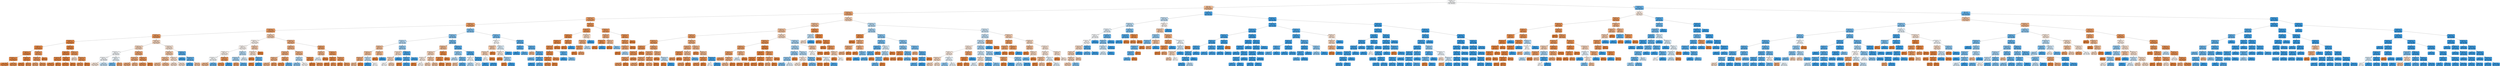 digraph Tree {
node [shape=box, style="filled, rounded", color="black", fontname=helvetica] ;
edge [fontname=helvetica] ;
0 [label="percentile2 <= 0.5\ngini = 0.5\nsamples = 105579\nvalue = [83146, 84273]\nclass = Not Cloudy", fillcolor="#399de503"] ;
1 [label="tree3 <= 0.5\ngini = 0.42\nsamples = 63525\nvalue = [70051, 30529]\nclass = Cloudy", fillcolor="#e5813990"] ;
0 -> 1 [labeldistance=2.5, labelangle=45, headlabel="True"] ;
2 [label="persistence2 <= 0.5\ngini = 0.34\nsamples = 55876\nvalue = [69118, 19262]\nclass = Cloudy", fillcolor="#e58139b8"] ;
1 -> 2 ;
3 [label="percentile3 <= 0.5\ngini = 0.29\nsamples = 45588\nvalue = [59301, 12944]\nclass = Cloudy", fillcolor="#e58139c7"] ;
2 -> 3 ;
4 [label="percentile4 <= 0.5\ngini = 0.29\nsamples = 45035\nvalue = [58545, 12832]\nclass = Cloudy", fillcolor="#e58139c7"] ;
3 -> 4 ;
5 [label="persistence4 <= 0.5\ngini = 0.28\nsamples = 43896\nvalue = [58087, 11505]\nclass = Cloudy", fillcolor="#e58139cc"] ;
4 -> 5 ;
6 [label="percentile5 <= 0.5\ngini = 0.25\nsamples = 40042\nvalue = [54305, 9236]\nclass = Cloudy", fillcolor="#e58139d4"] ;
5 -> 6 ;
7 [label="persistence5 <= 0.5\ngini = 0.1\nsamples = 29592\nvalue = [44386, 2472]\nclass = Cloudy", fillcolor="#e58139f1"] ;
6 -> 7 ;
8 [label="percentile1 <= 0.5\ngini = 0.1\nsamples = 26767\nvalue = [40106, 2301]\nclass = Cloudy", fillcolor="#e58139f0"] ;
7 -> 8 ;
9 [label="persistence3 <= 0.5\ngini = 0.1\nsamples = 26228\nvalue = [39386, 2188]\nclass = Cloudy", fillcolor="#e58139f1"] ;
8 -> 9 ;
10 [label="persistence1 <= 0.5\ngini = 0.1\nsamples = 25949\nvalue = [38952, 2173]\nclass = Cloudy", fillcolor="#e58139f1"] ;
9 -> 10 ;
11 [label="gini = 0.08\nsamples = 21998\nvalue = [33225, 1509]\nclass = Cloudy", fillcolor="#e58139f3"] ;
10 -> 11 ;
12 [label="gini = 0.19\nsamples = 3951\nvalue = [5727, 664]\nclass = Cloudy", fillcolor="#e58139e1"] ;
10 -> 12 ;
13 [label="persistence1 <= 0.5\ngini = 0.06\nsamples = 279\nvalue = [434, 15]\nclass = Cloudy", fillcolor="#e58139f6"] ;
9 -> 13 ;
14 [label="gini = 0.05\nsamples = 247\nvalue = [390, 11]\nclass = Cloudy", fillcolor="#e58139f8"] ;
13 -> 14 ;
15 [label="gini = 0.15\nsamples = 32\nvalue = [44, 4]\nclass = Cloudy", fillcolor="#e58139e8"] ;
13 -> 15 ;
16 [label="persistence3 <= 0.5\ngini = 0.23\nsamples = 539\nvalue = [720, 113]\nclass = Cloudy", fillcolor="#e58139d7"] ;
8 -> 16 ;
17 [label="persistence1 <= 0.5\ngini = 0.24\nsamples = 529\nvalue = [709, 113]\nclass = Cloudy", fillcolor="#e58139d6"] ;
16 -> 17 ;
18 [label="gini = 0.34\nsamples = 69\nvalue = [85, 23]\nclass = Cloudy", fillcolor="#e58139ba"] ;
17 -> 18 ;
19 [label="gini = 0.22\nsamples = 460\nvalue = [624, 90]\nclass = Cloudy", fillcolor="#e58139da"] ;
17 -> 19 ;
20 [label="gini = 0.0\nsamples = 10\nvalue = [11, 0]\nclass = Cloudy", fillcolor="#e58139ff"] ;
16 -> 20 ;
21 [label="percentile1 <= 0.5\ngini = 0.07\nsamples = 2825\nvalue = [4280, 171]\nclass = Cloudy", fillcolor="#e58139f5"] ;
7 -> 21 ;
22 [label="persistence1 <= 0.5\ngini = 0.07\nsamples = 2687\nvalue = [4115, 145]\nclass = Cloudy", fillcolor="#e58139f6"] ;
21 -> 22 ;
23 [label="persistence3 <= 0.5\ngini = 0.09\nsamples = 1726\nvalue = [2622, 124]\nclass = Cloudy", fillcolor="#e58139f3"] ;
22 -> 23 ;
24 [label="gini = 0.09\nsamples = 1714\nvalue = [2601, 124]\nclass = Cloudy", fillcolor="#e58139f3"] ;
23 -> 24 ;
25 [label="gini = 0.0\nsamples = 12\nvalue = [21, 0]\nclass = Cloudy", fillcolor="#e58139ff"] ;
23 -> 25 ;
26 [label="persistence3 <= 0.5\ngini = 0.03\nsamples = 961\nvalue = [1493, 21]\nclass = Cloudy", fillcolor="#e58139fb"] ;
22 -> 26 ;
27 [label="gini = 0.03\nsamples = 948\nvalue = [1473, 21]\nclass = Cloudy", fillcolor="#e58139fb"] ;
26 -> 27 ;
28 [label="gini = 0.0\nsamples = 13\nvalue = [20, 0]\nclass = Cloudy", fillcolor="#e58139ff"] ;
26 -> 28 ;
29 [label="persistence1 <= 0.5\ngini = 0.24\nsamples = 138\nvalue = [165, 26]\nclass = Cloudy", fillcolor="#e58139d7"] ;
21 -> 29 ;
30 [label="gini = 0.49\nsamples = 15\nvalue = [12, 9]\nclass = Cloudy", fillcolor="#e5813940"] ;
29 -> 30 ;
31 [label="persistence3 <= 0.5\ngini = 0.18\nsamples = 123\nvalue = [153, 17]\nclass = Cloudy", fillcolor="#e58139e3"] ;
29 -> 31 ;
32 [label="gini = 0.19\nsamples = 113\nvalue = [139, 17]\nclass = Cloudy", fillcolor="#e58139e0"] ;
31 -> 32 ;
33 [label="gini = 0.0\nsamples = 10\nvalue = [14, 0]\nclass = Cloudy", fillcolor="#e58139ff"] ;
31 -> 33 ;
34 [label="percentile1 <= 0.5\ngini = 0.48\nsamples = 10450\nvalue = [9919, 6764]\nclass = Cloudy", fillcolor="#e5813951"] ;
6 -> 34 ;
35 [label="persistence1 <= 0.5\ngini = 0.48\nsamples = 8165\nvalue = [7838, 5137]\nclass = Cloudy", fillcolor="#e5813958"] ;
34 -> 35 ;
36 [label="persistence3 <= 0.5\ngini = 0.5\nsamples = 4917\nvalue = [3860, 4007]\nclass = Not Cloudy", fillcolor="#399de509"] ;
35 -> 36 ;
37 [label="persistence5 <= 0.5\ngini = 0.5\nsamples = 4887\nvalue = [3839, 3984]\nclass = Not Cloudy", fillcolor="#399de509"] ;
36 -> 37 ;
38 [label="gini = 0.5\nsamples = 2695\nvalue = [2381, 1969]\nclass = Cloudy", fillcolor="#e581392c"] ;
37 -> 38 ;
39 [label="gini = 0.49\nsamples = 2192\nvalue = [1458, 2015]\nclass = Not Cloudy", fillcolor="#399de546"] ;
37 -> 39 ;
40 [label="persistence5 <= 0.5\ngini = 0.5\nsamples = 30\nvalue = [21, 23]\nclass = Not Cloudy", fillcolor="#399de516"] ;
36 -> 40 ;
41 [label="gini = 0.33\nsamples = 17\nvalue = [5, 19]\nclass = Not Cloudy", fillcolor="#399de5bc"] ;
40 -> 41 ;
42 [label="gini = 0.32\nsamples = 13\nvalue = [16, 4]\nclass = Cloudy", fillcolor="#e58139bf"] ;
40 -> 42 ;
43 [label="persistence5 <= 0.5\ngini = 0.34\nsamples = 3248\nvalue = [3978, 1130]\nclass = Cloudy", fillcolor="#e58139b7"] ;
35 -> 43 ;
44 [label="persistence3 <= 0.5\ngini = 0.37\nsamples = 2494\nvalue = [2946, 973]\nclass = Cloudy", fillcolor="#e58139ab"] ;
43 -> 44 ;
45 [label="gini = 0.37\nsamples = 2454\nvalue = [2901, 956]\nclass = Cloudy", fillcolor="#e58139ab"] ;
44 -> 45 ;
46 [label="gini = 0.4\nsamples = 40\nvalue = [45, 17]\nclass = Cloudy", fillcolor="#e581399f"] ;
44 -> 46 ;
47 [label="persistence3 <= 0.5\ngini = 0.23\nsamples = 754\nvalue = [1032, 157]\nclass = Cloudy", fillcolor="#e58139d8"] ;
43 -> 47 ;
48 [label="gini = 0.23\nsamples = 752\nvalue = [1030, 157]\nclass = Cloudy", fillcolor="#e58139d8"] ;
47 -> 48 ;
49 [label="gini = 0.0\nsamples = 2\nvalue = [2, 0]\nclass = Cloudy", fillcolor="#e58139ff"] ;
47 -> 49 ;
50 [label="persistence3 <= 0.5\ngini = 0.49\nsamples = 2285\nvalue = [2081, 1627]\nclass = Cloudy", fillcolor="#e5813938"] ;
34 -> 50 ;
51 [label="persistence5 <= 0.5\ngini = 0.46\nsamples = 1931\nvalue = [2007, 1120]\nclass = Cloudy", fillcolor="#e5813971"] ;
50 -> 51 ;
52 [label="persistence1 <= 0.5\ngini = 0.43\nsamples = 1154\nvalue = [1295, 584]\nclass = Cloudy", fillcolor="#e581398c"] ;
51 -> 52 ;
53 [label="gini = 0.43\nsamples = 219\nvalue = [249, 115]\nclass = Cloudy", fillcolor="#e5813989"] ;
52 -> 53 ;
54 [label="gini = 0.43\nsamples = 935\nvalue = [1046, 469]\nclass = Cloudy", fillcolor="#e581398d"] ;
52 -> 54 ;
55 [label="persistence1 <= 0.5\ngini = 0.49\nsamples = 777\nvalue = [712, 536]\nclass = Cloudy", fillcolor="#e581393f"] ;
51 -> 55 ;
56 [label="gini = 0.49\nsamples = 289\nvalue = [258, 194]\nclass = Cloudy", fillcolor="#e581393f"] ;
55 -> 56 ;
57 [label="gini = 0.49\nsamples = 488\nvalue = [454, 342]\nclass = Cloudy", fillcolor="#e581393f"] ;
55 -> 57 ;
58 [label="persistence1 <= 0.5\ngini = 0.22\nsamples = 354\nvalue = [74, 507]\nclass = Not Cloudy", fillcolor="#399de5da"] ;
50 -> 58 ;
59 [label="gini = 0.07\nsamples = 81\nvalue = [5, 132]\nclass = Not Cloudy", fillcolor="#399de5f5"] ;
58 -> 59 ;
60 [label="persistence5 <= 0.5\ngini = 0.26\nsamples = 273\nvalue = [69, 375]\nclass = Not Cloudy", fillcolor="#399de5d0"] ;
58 -> 60 ;
61 [label="gini = 0.1\nsamples = 225\nvalue = [20, 349]\nclass = Not Cloudy", fillcolor="#399de5f0"] ;
60 -> 61 ;
62 [label="gini = 0.45\nsamples = 48\nvalue = [49, 26]\nclass = Cloudy", fillcolor="#e5813978"] ;
60 -> 62 ;
63 [label="persistence1 <= 0.5\ngini = 0.47\nsamples = 3854\nvalue = [3782, 2269]\nclass = Cloudy", fillcolor="#e5813966"] ;
5 -> 63 ;
64 [label="persistence3 <= 0.5\ngini = 0.5\nsamples = 1946\nvalue = [1602, 1496]\nclass = Cloudy", fillcolor="#e5813911"] ;
63 -> 64 ;
65 [label="percentile5 <= 0.5\ngini = 0.5\nsamples = 1916\nvalue = [1576, 1481]\nclass = Cloudy", fillcolor="#e581390f"] ;
64 -> 65 ;
66 [label="percentile1 <= 0.5\ngini = 0.5\nsamples = 1792\nvalue = [1497, 1354]\nclass = Cloudy", fillcolor="#e5813918"] ;
65 -> 66 ;
67 [label="persistence5 <= 0.5\ngini = 0.5\nsamples = 1644\nvalue = [1299, 1322]\nclass = Not Cloudy", fillcolor="#399de504"] ;
66 -> 67 ;
68 [label="gini = 0.42\nsamples = 1002\nvalue = [1116, 483]\nclass = Cloudy", fillcolor="#e5813991"] ;
67 -> 68 ;
69 [label="gini = 0.29\nsamples = 642\nvalue = [183, 839]\nclass = Not Cloudy", fillcolor="#399de5c7"] ;
67 -> 69 ;
70 [label="persistence5 <= 0.5\ngini = 0.24\nsamples = 148\nvalue = [198, 32]\nclass = Cloudy", fillcolor="#e58139d6"] ;
66 -> 70 ;
71 [label="gini = 0.21\nsamples = 144\nvalue = [198, 26]\nclass = Cloudy", fillcolor="#e58139de"] ;
70 -> 71 ;
72 [label="gini = 0.0\nsamples = 4\nvalue = [0, 6]\nclass = Not Cloudy", fillcolor="#399de5ff"] ;
70 -> 72 ;
73 [label="percentile1 <= 0.5\ngini = 0.47\nsamples = 124\nvalue = [79, 127]\nclass = Not Cloudy", fillcolor="#399de560"] ;
65 -> 73 ;
74 [label="persistence5 <= 0.5\ngini = 0.46\nsamples = 93\nvalue = [53, 96]\nclass = Not Cloudy", fillcolor="#399de572"] ;
73 -> 74 ;
75 [label="gini = 0.29\nsamples = 24\nvalue = [38, 8]\nclass = Cloudy", fillcolor="#e58139c9"] ;
74 -> 75 ;
76 [label="gini = 0.25\nsamples = 69\nvalue = [15, 88]\nclass = Not Cloudy", fillcolor="#399de5d4"] ;
74 -> 76 ;
77 [label="gini = 0.5\nsamples = 31\nvalue = [26, 31]\nclass = Not Cloudy", fillcolor="#399de529"] ;
73 -> 77 ;
78 [label="percentile5 <= 0.5\ngini = 0.46\nsamples = 30\nvalue = [26, 15]\nclass = Cloudy", fillcolor="#e581396c"] ;
64 -> 78 ;
79 [label="persistence5 <= 0.5\ngini = 0.49\nsamples = 25\nvalue = [20, 15]\nclass = Cloudy", fillcolor="#e5813940"] ;
78 -> 79 ;
80 [label="gini = 0.0\nsamples = 13\nvalue = [17, 0]\nclass = Cloudy", fillcolor="#e58139ff"] ;
79 -> 80 ;
81 [label="percentile1 <= 0.5\ngini = 0.28\nsamples = 12\nvalue = [3, 15]\nclass = Not Cloudy", fillcolor="#399de5cc"] ;
79 -> 81 ;
82 [label="gini = 0.0\nsamples = 2\nvalue = [3, 0]\nclass = Cloudy", fillcolor="#e58139ff"] ;
81 -> 82 ;
83 [label="gini = 0.0\nsamples = 10\nvalue = [0, 15]\nclass = Not Cloudy", fillcolor="#399de5ff"] ;
81 -> 83 ;
84 [label="gini = 0.0\nsamples = 5\nvalue = [6, 0]\nclass = Cloudy", fillcolor="#e58139ff"] ;
78 -> 84 ;
85 [label="persistence3 <= 0.5\ngini = 0.39\nsamples = 1908\nvalue = [2180, 773]\nclass = Cloudy", fillcolor="#e58139a5"] ;
63 -> 85 ;
86 [label="percentile5 <= 0.5\ngini = 0.39\nsamples = 1773\nvalue = [2011, 736]\nclass = Cloudy", fillcolor="#e58139a2"] ;
85 -> 86 ;
87 [label="persistence5 <= 0.5\ngini = 0.38\nsamples = 626\nvalue = [730, 247]\nclass = Cloudy", fillcolor="#e58139a9"] ;
86 -> 87 ;
88 [label="percentile1 <= 0.5\ngini = 0.4\nsamples = 460\nvalue = [517, 195]\nclass = Cloudy", fillcolor="#e581399f"] ;
87 -> 88 ;
89 [label="gini = 0.41\nsamples = 420\nvalue = [470, 187]\nclass = Cloudy", fillcolor="#e581399a"] ;
88 -> 89 ;
90 [label="gini = 0.25\nsamples = 40\nvalue = [47, 8]\nclass = Cloudy", fillcolor="#e58139d4"] ;
88 -> 90 ;
91 [label="percentile1 <= 0.5\ngini = 0.32\nsamples = 166\nvalue = [213, 52]\nclass = Cloudy", fillcolor="#e58139c1"] ;
87 -> 91 ;
92 [label="gini = 0.16\nsamples = 140\nvalue = [207, 20]\nclass = Cloudy", fillcolor="#e58139e6"] ;
91 -> 92 ;
93 [label="gini = 0.27\nsamples = 26\nvalue = [6, 32]\nclass = Not Cloudy", fillcolor="#399de5cf"] ;
91 -> 93 ;
94 [label="persistence5 <= 0.5\ngini = 0.4\nsamples = 1147\nvalue = [1281, 489]\nclass = Cloudy", fillcolor="#e581399e"] ;
86 -> 94 ;
95 [label="percentile1 <= 0.5\ngini = 0.47\nsamples = 430\nvalue = [261, 415]\nclass = Not Cloudy", fillcolor="#399de55f"] ;
94 -> 95 ;
96 [label="gini = 0.42\nsamples = 238\nvalue = [115, 273]\nclass = Not Cloudy", fillcolor="#399de594"] ;
95 -> 96 ;
97 [label="gini = 0.5\nsamples = 192\nvalue = [146, 142]\nclass = Cloudy", fillcolor="#e5813907"] ;
95 -> 97 ;
98 [label="percentile1 <= 0.5\ngini = 0.13\nsamples = 717\nvalue = [1020, 74]\nclass = Cloudy", fillcolor="#e58139ec"] ;
94 -> 98 ;
99 [label="gini = 0.0\nsamples = 313\nvalue = [484, 0]\nclass = Cloudy", fillcolor="#e58139ff"] ;
98 -> 99 ;
100 [label="gini = 0.21\nsamples = 404\nvalue = [536, 74]\nclass = Cloudy", fillcolor="#e58139dc"] ;
98 -> 100 ;
101 [label="percentile1 <= 0.5\ngini = 0.29\nsamples = 135\nvalue = [169, 37]\nclass = Cloudy", fillcolor="#e58139c7"] ;
85 -> 101 ;
102 [label="percentile5 <= 0.5\ngini = 0.41\nsamples = 38\nvalue = [44, 18]\nclass = Cloudy", fillcolor="#e5813997"] ;
101 -> 102 ;
103 [label="gini = 0.5\nsamples = 20\nvalue = [16, 18]\nclass = Not Cloudy", fillcolor="#399de51c"] ;
102 -> 103 ;
104 [label="gini = 0.0\nsamples = 18\nvalue = [28, 0]\nclass = Cloudy", fillcolor="#e58139ff"] ;
102 -> 104 ;
105 [label="persistence5 <= 0.5\ngini = 0.23\nsamples = 97\nvalue = [125, 19]\nclass = Cloudy", fillcolor="#e58139d8"] ;
101 -> 105 ;
106 [label="percentile5 <= 0.5\ngini = 0.08\nsamples = 17\nvalue = [22, 1]\nclass = Cloudy", fillcolor="#e58139f3"] ;
105 -> 106 ;
107 [label="gini = 0.0\nsamples = 10\nvalue = [14, 0]\nclass = Cloudy", fillcolor="#e58139ff"] ;
106 -> 107 ;
108 [label="gini = 0.2\nsamples = 7\nvalue = [8, 1]\nclass = Cloudy", fillcolor="#e58139df"] ;
106 -> 108 ;
109 [label="percentile5 <= 0.5\ngini = 0.25\nsamples = 80\nvalue = [103, 18]\nclass = Cloudy", fillcolor="#e58139d2"] ;
105 -> 109 ;
110 [label="gini = 0.0\nsamples = 4\nvalue = [8, 0]\nclass = Cloudy", fillcolor="#e58139ff"] ;
109 -> 110 ;
111 [label="gini = 0.27\nsamples = 76\nvalue = [95, 18]\nclass = Cloudy", fillcolor="#e58139cf"] ;
109 -> 111 ;
112 [label="persistence3 <= 0.5\ngini = 0.38\nsamples = 1139\nvalue = [458, 1327]\nclass = Not Cloudy", fillcolor="#399de5a7"] ;
4 -> 112 ;
113 [label="persistence5 <= 0.5\ngini = 0.39\nsamples = 992\nvalue = [404, 1139]\nclass = Not Cloudy", fillcolor="#399de5a5"] ;
112 -> 113 ;
114 [label="persistence4 <= 0.5\ngini = 0.47\nsamples = 197\nvalue = [113, 180]\nclass = Not Cloudy", fillcolor="#399de55f"] ;
113 -> 114 ;
115 [label="percentile5 <= 0.5\ngini = 0.43\nsamples = 45\nvalue = [41, 19]\nclass = Cloudy", fillcolor="#e5813989"] ;
114 -> 115 ;
116 [label="persistence1 <= 0.5\ngini = 0.44\nsamples = 30\nvalue = [27, 13]\nclass = Cloudy", fillcolor="#e5813984"] ;
115 -> 116 ;
117 [label="percentile1 <= 0.5\ngini = 0.36\nsamples = 22\nvalue = [23, 7]\nclass = Cloudy", fillcolor="#e58139b1"] ;
116 -> 117 ;
118 [label="gini = 0.43\nsamples = 16\nvalue = [15, 7]\nclass = Cloudy", fillcolor="#e5813988"] ;
117 -> 118 ;
119 [label="gini = 0.0\nsamples = 6\nvalue = [8, 0]\nclass = Cloudy", fillcolor="#e58139ff"] ;
117 -> 119 ;
120 [label="percentile1 <= 0.5\ngini = 0.48\nsamples = 8\nvalue = [4, 6]\nclass = Not Cloudy", fillcolor="#399de555"] ;
116 -> 120 ;
121 [label="gini = 0.0\nsamples = 2\nvalue = [0, 2]\nclass = Not Cloudy", fillcolor="#399de5ff"] ;
120 -> 121 ;
122 [label="gini = 0.5\nsamples = 6\nvalue = [4, 4]\nclass = Cloudy", fillcolor="#e5813900"] ;
120 -> 122 ;
123 [label="persistence1 <= 0.5\ngini = 0.42\nsamples = 15\nvalue = [14, 6]\nclass = Cloudy", fillcolor="#e5813992"] ;
115 -> 123 ;
124 [label="gini = 0.0\nsamples = 11\nvalue = [14, 0]\nclass = Cloudy", fillcolor="#e58139ff"] ;
123 -> 124 ;
125 [label="gini = 0.0\nsamples = 4\nvalue = [0, 6]\nclass = Not Cloudy", fillcolor="#399de5ff"] ;
123 -> 125 ;
126 [label="percentile5 <= 0.5\ngini = 0.43\nsamples = 152\nvalue = [72, 161]\nclass = Not Cloudy", fillcolor="#399de58d"] ;
114 -> 126 ;
127 [label="persistence1 <= 0.5\ngini = 0.49\nsamples = 72\nvalue = [62, 45]\nclass = Cloudy", fillcolor="#e5813946"] ;
126 -> 127 ;
128 [label="percentile1 <= 0.5\ngini = 0.48\nsamples = 70\nvalue = [62, 43]\nclass = Cloudy", fillcolor="#e581394e"] ;
127 -> 128 ;
129 [label="gini = 0.5\nsamples = 21\nvalue = [15, 15]\nclass = Cloudy", fillcolor="#e5813900"] ;
128 -> 129 ;
130 [label="gini = 0.47\nsamples = 49\nvalue = [47, 28]\nclass = Cloudy", fillcolor="#e5813967"] ;
128 -> 130 ;
131 [label="gini = 0.0\nsamples = 2\nvalue = [0, 2]\nclass = Not Cloudy", fillcolor="#399de5ff"] ;
127 -> 131 ;
132 [label="persistence1 <= 0.5\ngini = 0.15\nsamples = 80\nvalue = [10, 116]\nclass = Not Cloudy", fillcolor="#399de5e9"] ;
126 -> 132 ;
133 [label="percentile1 <= 0.5\ngini = 0.22\nsamples = 39\nvalue = [8, 56]\nclass = Not Cloudy", fillcolor="#399de5db"] ;
132 -> 133 ;
134 [label="gini = 0.0\nsamples = 2\nvalue = [4, 0]\nclass = Cloudy", fillcolor="#e58139ff"] ;
133 -> 134 ;
135 [label="gini = 0.12\nsamples = 37\nvalue = [4, 56]\nclass = Not Cloudy", fillcolor="#399de5ed"] ;
133 -> 135 ;
136 [label="gini = 0.06\nsamples = 41\nvalue = [2, 60]\nclass = Not Cloudy", fillcolor="#399de5f6"] ;
132 -> 136 ;
137 [label="percentile1 <= 0.5\ngini = 0.36\nsamples = 795\nvalue = [291, 959]\nclass = Not Cloudy", fillcolor="#399de5b2"] ;
113 -> 137 ;
138 [label="persistence1 <= 0.5\ngini = 0.43\nsamples = 155\nvalue = [163, 73]\nclass = Cloudy", fillcolor="#e581398d"] ;
137 -> 138 ;
139 [label="persistence4 <= 0.5\ngini = 0.48\nsamples = 114\nvalue = [107, 70]\nclass = Cloudy", fillcolor="#e5813958"] ;
138 -> 139 ;
140 [label="percentile5 <= 0.5\ngini = 0.5\nsamples = 39\nvalue = [35, 30]\nclass = Cloudy", fillcolor="#e5813924"] ;
139 -> 140 ;
141 [label="gini = 0.0\nsamples = 4\nvalue = [4, 0]\nclass = Cloudy", fillcolor="#e58139ff"] ;
140 -> 141 ;
142 [label="gini = 0.5\nsamples = 35\nvalue = [31, 30]\nclass = Cloudy", fillcolor="#e5813908"] ;
140 -> 142 ;
143 [label="percentile5 <= 0.5\ngini = 0.46\nsamples = 75\nvalue = [72, 40]\nclass = Cloudy", fillcolor="#e5813971"] ;
139 -> 143 ;
144 [label="gini = 0.47\nsamples = 37\nvalue = [34, 21]\nclass = Cloudy", fillcolor="#e5813961"] ;
143 -> 144 ;
145 [label="gini = 0.44\nsamples = 38\nvalue = [38, 19]\nclass = Cloudy", fillcolor="#e581397f"] ;
143 -> 145 ;
146 [label="percentile5 <= 0.5\ngini = 0.1\nsamples = 41\nvalue = [56, 3]\nclass = Cloudy", fillcolor="#e58139f1"] ;
138 -> 146 ;
147 [label="persistence4 <= 0.5\ngini = 0.1\nsamples = 40\nvalue = [55, 3]\nclass = Cloudy", fillcolor="#e58139f1"] ;
146 -> 147 ;
148 [label="gini = 0.0\nsamples = 21\nvalue = [32, 0]\nclass = Cloudy", fillcolor="#e58139ff"] ;
147 -> 148 ;
149 [label="gini = 0.2\nsamples = 19\nvalue = [23, 3]\nclass = Cloudy", fillcolor="#e58139de"] ;
147 -> 149 ;
150 [label="gini = 0.0\nsamples = 1\nvalue = [1, 0]\nclass = Cloudy", fillcolor="#e58139ff"] ;
146 -> 150 ;
151 [label="persistence4 <= 0.5\ngini = 0.22\nsamples = 640\nvalue = [128, 886]\nclass = Not Cloudy", fillcolor="#399de5da"] ;
137 -> 151 ;
152 [label="persistence1 <= 0.5\ngini = 0.43\nsamples = 76\nvalue = [35, 78]\nclass = Not Cloudy", fillcolor="#399de58d"] ;
151 -> 152 ;
153 [label="gini = 0.48\nsamples = 37\nvalue = [23, 35]\nclass = Not Cloudy", fillcolor="#399de557"] ;
152 -> 153 ;
154 [label="percentile5 <= 0.5\ngini = 0.34\nsamples = 39\nvalue = [12, 43]\nclass = Not Cloudy", fillcolor="#399de5b8"] ;
152 -> 154 ;
155 [label="gini = 0.44\nsamples = 6\nvalue = [6, 3]\nclass = Cloudy", fillcolor="#e581397f"] ;
154 -> 155 ;
156 [label="gini = 0.23\nsamples = 33\nvalue = [6, 40]\nclass = Not Cloudy", fillcolor="#399de5d9"] ;
154 -> 156 ;
157 [label="persistence1 <= 0.5\ngini = 0.19\nsamples = 564\nvalue = [93, 808]\nclass = Not Cloudy", fillcolor="#399de5e2"] ;
151 -> 157 ;
158 [label="percentile5 <= 0.5\ngini = 0.5\nsamples = 100\nvalue = [73, 75]\nclass = Not Cloudy", fillcolor="#399de507"] ;
157 -> 158 ;
159 [label="gini = 0.48\nsamples = 12\nvalue = [7, 11]\nclass = Not Cloudy", fillcolor="#399de55d"] ;
158 -> 159 ;
160 [label="gini = 0.5\nsamples = 88\nvalue = [66, 64]\nclass = Cloudy", fillcolor="#e5813908"] ;
158 -> 160 ;
161 [label="percentile5 <= 0.5\ngini = 0.05\nsamples = 464\nvalue = [20, 733]\nclass = Not Cloudy", fillcolor="#399de5f8"] ;
157 -> 161 ;
162 [label="gini = 0.0\nsamples = 4\nvalue = [0, 7]\nclass = Not Cloudy", fillcolor="#399de5ff"] ;
161 -> 162 ;
163 [label="gini = 0.05\nsamples = 460\nvalue = [20, 726]\nclass = Not Cloudy", fillcolor="#399de5f8"] ;
161 -> 163 ;
164 [label="persistence1 <= 0.5\ngini = 0.35\nsamples = 147\nvalue = [54, 188]\nclass = Not Cloudy", fillcolor="#399de5b6"] ;
112 -> 164 ;
165 [label="percentile1 <= 0.5\ngini = 0.5\nsamples = 36\nvalue = [28, 28]\nclass = Cloudy", fillcolor="#e5813900"] ;
164 -> 165 ;
166 [label="persistence5 <= 0.5\ngini = 0.46\nsamples = 9\nvalue = [9, 5]\nclass = Cloudy", fillcolor="#e5813971"] ;
165 -> 166 ;
167 [label="persistence4 <= 0.5\ngini = 0.47\nsamples = 8\nvalue = [8, 5]\nclass = Cloudy", fillcolor="#e5813960"] ;
166 -> 167 ;
168 [label="gini = 0.5\nsamples = 7\nvalue = [5, 5]\nclass = Cloudy", fillcolor="#e5813900"] ;
167 -> 168 ;
169 [label="gini = 0.0\nsamples = 1\nvalue = [3, 0]\nclass = Cloudy", fillcolor="#e58139ff"] ;
167 -> 169 ;
170 [label="gini = 0.0\nsamples = 1\nvalue = [1, 0]\nclass = Cloudy", fillcolor="#e58139ff"] ;
166 -> 170 ;
171 [label="percentile5 <= 0.5\ngini = 0.5\nsamples = 27\nvalue = [19, 23]\nclass = Not Cloudy", fillcolor="#399de52c"] ;
165 -> 171 ;
172 [label="persistence5 <= 0.5\ngini = 0.5\nsamples = 22\nvalue = [19, 16]\nclass = Cloudy", fillcolor="#e5813928"] ;
171 -> 172 ;
173 [label="gini = 0.0\nsamples = 6\nvalue = [10, 0]\nclass = Cloudy", fillcolor="#e58139ff"] ;
172 -> 173 ;
174 [label="persistence4 <= 0.5\ngini = 0.46\nsamples = 16\nvalue = [9, 16]\nclass = Not Cloudy", fillcolor="#399de570"] ;
172 -> 174 ;
175 [label="gini = 0.0\nsamples = 5\nvalue = [9, 0]\nclass = Cloudy", fillcolor="#e58139ff"] ;
174 -> 175 ;
176 [label="gini = 0.0\nsamples = 11\nvalue = [0, 16]\nclass = Not Cloudy", fillcolor="#399de5ff"] ;
174 -> 176 ;
177 [label="gini = 0.0\nsamples = 5\nvalue = [0, 7]\nclass = Not Cloudy", fillcolor="#399de5ff"] ;
171 -> 177 ;
178 [label="percentile5 <= 0.5\ngini = 0.24\nsamples = 111\nvalue = [26, 160]\nclass = Not Cloudy", fillcolor="#399de5d6"] ;
164 -> 178 ;
179 [label="percentile1 <= 0.5\ngini = 0.2\nsamples = 8\nvalue = [1, 8]\nclass = Not Cloudy", fillcolor="#399de5df"] ;
178 -> 179 ;
180 [label="gini = 0.0\nsamples = 2\nvalue = [0, 2]\nclass = Not Cloudy", fillcolor="#399de5ff"] ;
179 -> 180 ;
181 [label="gini = 0.24\nsamples = 6\nvalue = [1, 6]\nclass = Not Cloudy", fillcolor="#399de5d4"] ;
179 -> 181 ;
182 [label="percentile1 <= 0.5\ngini = 0.24\nsamples = 103\nvalue = [25, 152]\nclass = Not Cloudy", fillcolor="#399de5d5"] ;
178 -> 182 ;
183 [label="gini = 0.41\nsamples = 4\nvalue = [5, 2]\nclass = Cloudy", fillcolor="#e5813999"] ;
182 -> 183 ;
184 [label="persistence5 <= 0.5\ngini = 0.21\nsamples = 99\nvalue = [20, 150]\nclass = Not Cloudy", fillcolor="#399de5dd"] ;
182 -> 184 ;
185 [label="gini = 0.3\nsamples = 11\nvalue = [3, 13]\nclass = Not Cloudy", fillcolor="#399de5c4"] ;
184 -> 185 ;
186 [label="persistence4 <= 0.5\ngini = 0.2\nsamples = 88\nvalue = [17, 137]\nclass = Not Cloudy", fillcolor="#399de5df"] ;
184 -> 186 ;
187 [label="gini = 0.0\nsamples = 26\nvalue = [0, 45]\nclass = Not Cloudy", fillcolor="#399de5ff"] ;
186 -> 187 ;
188 [label="gini = 0.26\nsamples = 62\nvalue = [17, 92]\nclass = Not Cloudy", fillcolor="#399de5d0"] ;
186 -> 188 ;
189 [label="percentile4 <= 0.5\ngini = 0.22\nsamples = 553\nvalue = [756, 112]\nclass = Cloudy", fillcolor="#e58139d9"] ;
3 -> 189 ;
190 [label="persistence5 <= 0.5\ngini = 0.22\nsamples = 461\nvalue = [638, 92]\nclass = Cloudy", fillcolor="#e58139da"] ;
189 -> 190 ;
191 [label="persistence1 <= 0.5\ngini = 0.12\nsamples = 389\nvalue = [562, 39]\nclass = Cloudy", fillcolor="#e58139ed"] ;
190 -> 191 ;
192 [label="persistence4 <= 0.5\ngini = 0.12\nsamples = 375\nvalue = [543, 37]\nclass = Cloudy", fillcolor="#e58139ee"] ;
191 -> 192 ;
193 [label="percentile1 <= 0.5\ngini = 0.14\nsamples = 302\nvalue = [435, 37]\nclass = Cloudy", fillcolor="#e58139e9"] ;
192 -> 193 ;
194 [label="percentile5 <= 0.5\ngini = 0.12\nsamples = 298\nvalue = [434, 31]\nclass = Cloudy", fillcolor="#e58139ed"] ;
193 -> 194 ;
195 [label="persistence3 <= 0.5\ngini = 0.13\nsamples = 203\nvalue = [286, 21]\nclass = Cloudy", fillcolor="#e58139ec"] ;
194 -> 195 ;
196 [label="gini = 0.13\nsamples = 201\nvalue = [284, 21]\nclass = Cloudy", fillcolor="#e58139ec"] ;
195 -> 196 ;
197 [label="gini = 0.0\nsamples = 2\nvalue = [2, 0]\nclass = Cloudy", fillcolor="#e58139ff"] ;
195 -> 197 ;
198 [label="gini = 0.12\nsamples = 95\nvalue = [148, 10]\nclass = Cloudy", fillcolor="#e58139ee"] ;
194 -> 198 ;
199 [label="percentile5 <= 0.5\ngini = 0.24\nsamples = 4\nvalue = [1, 6]\nclass = Not Cloudy", fillcolor="#399de5d4"] ;
193 -> 199 ;
200 [label="gini = 0.0\nsamples = 1\nvalue = [0, 3]\nclass = Not Cloudy", fillcolor="#399de5ff"] ;
199 -> 200 ;
201 [label="gini = 0.38\nsamples = 3\nvalue = [1, 3]\nclass = Not Cloudy", fillcolor="#399de5aa"] ;
199 -> 201 ;
202 [label="gini = 0.0\nsamples = 73\nvalue = [108, 0]\nclass = Cloudy", fillcolor="#e58139ff"] ;
192 -> 202 ;
203 [label="percentile5 <= 0.5\ngini = 0.17\nsamples = 14\nvalue = [19, 2]\nclass = Cloudy", fillcolor="#e58139e4"] ;
191 -> 203 ;
204 [label="gini = 0.0\nsamples = 13\nvalue = [19, 0]\nclass = Cloudy", fillcolor="#e58139ff"] ;
203 -> 204 ;
205 [label="gini = 0.0\nsamples = 1\nvalue = [0, 2]\nclass = Not Cloudy", fillcolor="#399de5ff"] ;
203 -> 205 ;
206 [label="persistence3 <= 0.5\ngini = 0.48\nsamples = 72\nvalue = [76, 53]\nclass = Cloudy", fillcolor="#e581394d"] ;
190 -> 206 ;
207 [label="persistence4 <= 0.5\ngini = 0.38\nsamples = 58\nvalue = [76, 26]\nclass = Cloudy", fillcolor="#e58139a8"] ;
206 -> 207 ;
208 [label="percentile5 <= 0.5\ngini = 0.29\nsamples = 51\nvalue = [69, 15]\nclass = Cloudy", fillcolor="#e58139c8"] ;
207 -> 208 ;
209 [label="gini = 0.0\nsamples = 5\nvalue = [8, 0]\nclass = Cloudy", fillcolor="#e58139ff"] ;
208 -> 209 ;
210 [label="gini = 0.32\nsamples = 46\nvalue = [61, 15]\nclass = Cloudy", fillcolor="#e58139c0"] ;
208 -> 210 ;
211 [label="gini = 0.48\nsamples = 7\nvalue = [7, 11]\nclass = Not Cloudy", fillcolor="#399de55d"] ;
207 -> 211 ;
212 [label="gini = 0.0\nsamples = 14\nvalue = [0, 27]\nclass = Not Cloudy", fillcolor="#399de5ff"] ;
206 -> 212 ;
213 [label="persistence5 <= 0.5\ngini = 0.25\nsamples = 92\nvalue = [118, 20]\nclass = Cloudy", fillcolor="#e58139d4"] ;
189 -> 213 ;
214 [label="percentile1 <= 0.5\ngini = 0.38\nsamples = 21\nvalue = [27, 9]\nclass = Cloudy", fillcolor="#e58139aa"] ;
213 -> 214 ;
215 [label="persistence1 <= 0.5\ngini = 0.17\nsamples = 5\nvalue = [10, 1]\nclass = Cloudy", fillcolor="#e58139e6"] ;
214 -> 215 ;
216 [label="gini = 0.0\nsamples = 4\nvalue = [10, 0]\nclass = Cloudy", fillcolor="#e58139ff"] ;
215 -> 216 ;
217 [label="gini = 0.0\nsamples = 1\nvalue = [0, 1]\nclass = Not Cloudy", fillcolor="#399de5ff"] ;
215 -> 217 ;
218 [label="percentile5 <= 0.5\ngini = 0.44\nsamples = 16\nvalue = [17, 8]\nclass = Cloudy", fillcolor="#e5813987"] ;
214 -> 218 ;
219 [label="gini = 0.0\nsamples = 11\nvalue = [14, 0]\nclass = Cloudy", fillcolor="#e58139ff"] ;
218 -> 219 ;
220 [label="gini = 0.4\nsamples = 5\nvalue = [3, 8]\nclass = Not Cloudy", fillcolor="#399de59f"] ;
218 -> 220 ;
221 [label="persistence3 <= 0.5\ngini = 0.19\nsamples = 71\nvalue = [91, 11]\nclass = Cloudy", fillcolor="#e58139e0"] ;
213 -> 221 ;
222 [label="percentile1 <= 0.5\ngini = 0.24\nsamples = 54\nvalue = [67, 11]\nclass = Cloudy", fillcolor="#e58139d5"] ;
221 -> 222 ;
223 [label="persistence4 <= 0.5\ngini = 0.35\nsamples = 35\nvalue = [38, 11]\nclass = Cloudy", fillcolor="#e58139b5"] ;
222 -> 223 ;
224 [label="gini = 0.0\nsamples = 23\nvalue = [32, 0]\nclass = Cloudy", fillcolor="#e58139ff"] ;
223 -> 224 ;
225 [label="gini = 0.46\nsamples = 12\nvalue = [6, 11]\nclass = Not Cloudy", fillcolor="#399de574"] ;
223 -> 225 ;
226 [label="gini = 0.0\nsamples = 19\nvalue = [29, 0]\nclass = Cloudy", fillcolor="#e58139ff"] ;
222 -> 226 ;
227 [label="gini = 0.0\nsamples = 17\nvalue = [24, 0]\nclass = Cloudy", fillcolor="#e58139ff"] ;
221 -> 227 ;
228 [label="percentile1 <= 0.5\ngini = 0.48\nsamples = 10288\nvalue = [9817, 6318]\nclass = Cloudy", fillcolor="#e581395b"] ;
2 -> 228 ;
229 [label="percentile3 <= 0.5\ngini = 0.43\nsamples = 7702\nvalue = [8212, 3847]\nclass = Cloudy", fillcolor="#e5813988"] ;
228 -> 229 ;
230 [label="persistence1 <= 0.5\ngini = 0.44\nsamples = 7501\nvalue = [7928, 3819]\nclass = Cloudy", fillcolor="#e5813984"] ;
229 -> 230 ;
231 [label="percentile5 <= 0.5\ngini = 0.29\nsamples = 2725\nvalue = [3483, 739]\nclass = Cloudy", fillcolor="#e58139c9"] ;
230 -> 231 ;
232 [label="persistence4 <= 0.5\ngini = 0.27\nsamples = 2279\nvalue = [2969, 556]\nclass = Cloudy", fillcolor="#e58139cf"] ;
231 -> 232 ;
233 [label="percentile4 <= 0.5\ngini = 0.21\nsamples = 1330\nvalue = [1785, 244]\nclass = Cloudy", fillcolor="#e58139dc"] ;
232 -> 233 ;
234 [label="persistence5 <= 0.5\ngini = 0.21\nsamples = 1325\nvalue = [1773, 244]\nclass = Cloudy", fillcolor="#e58139dc"] ;
233 -> 234 ;
235 [label="persistence3 <= 0.5\ngini = 0.27\nsamples = 679\nvalue = [865, 168]\nclass = Cloudy", fillcolor="#e58139cd"] ;
234 -> 235 ;
236 [label="gini = 0.27\nsamples = 670\nvalue = [854, 168]\nclass = Cloudy", fillcolor="#e58139cd"] ;
235 -> 236 ;
237 [label="gini = 0.0\nsamples = 9\nvalue = [11, 0]\nclass = Cloudy", fillcolor="#e58139ff"] ;
235 -> 237 ;
238 [label="gini = 0.14\nsamples = 646\nvalue = [908, 76]\nclass = Cloudy", fillcolor="#e58139ea"] ;
234 -> 238 ;
239 [label="gini = 0.0\nsamples = 5\nvalue = [12, 0]\nclass = Cloudy", fillcolor="#e58139ff"] ;
233 -> 239 ;
240 [label="persistence3 <= 0.5\ngini = 0.33\nsamples = 949\nvalue = [1184, 312]\nclass = Cloudy", fillcolor="#e58139bc"] ;
232 -> 240 ;
241 [label="persistence5 <= 0.5\ngini = 0.33\nsamples = 934\nvalue = [1165, 306]\nclass = Cloudy", fillcolor="#e58139bc"] ;
240 -> 241 ;
242 [label="percentile4 <= 0.5\ngini = 0.33\nsamples = 832\nvalue = [1026, 274]\nclass = Cloudy", fillcolor="#e58139bb"] ;
241 -> 242 ;
243 [label="gini = 0.34\nsamples = 822\nvalue = [1011, 274]\nclass = Cloudy", fillcolor="#e58139ba"] ;
242 -> 243 ;
244 [label="gini = 0.0\nsamples = 10\nvalue = [15, 0]\nclass = Cloudy", fillcolor="#e58139ff"] ;
242 -> 244 ;
245 [label="percentile4 <= 0.5\ngini = 0.3\nsamples = 102\nvalue = [139, 32]\nclass = Cloudy", fillcolor="#e58139c4"] ;
241 -> 245 ;
246 [label="gini = 0.33\nsamples = 94\nvalue = [121, 32]\nclass = Cloudy", fillcolor="#e58139bc"] ;
245 -> 246 ;
247 [label="gini = 0.0\nsamples = 8\nvalue = [18, 0]\nclass = Cloudy", fillcolor="#e58139ff"] ;
245 -> 247 ;
248 [label="percentile4 <= 0.5\ngini = 0.36\nsamples = 15\nvalue = [19, 6]\nclass = Cloudy", fillcolor="#e58139ae"] ;
240 -> 248 ;
249 [label="gini = 0.0\nsamples = 10\nvalue = [15, 0]\nclass = Cloudy", fillcolor="#e58139ff"] ;
248 -> 249 ;
250 [label="persistence5 <= 0.5\ngini = 0.48\nsamples = 5\nvalue = [4, 6]\nclass = Not Cloudy", fillcolor="#399de555"] ;
248 -> 250 ;
251 [label="gini = 0.0\nsamples = 2\nvalue = [4, 0]\nclass = Cloudy", fillcolor="#e58139ff"] ;
250 -> 251 ;
252 [label="gini = 0.0\nsamples = 3\nvalue = [0, 6]\nclass = Not Cloudy", fillcolor="#399de5ff"] ;
250 -> 252 ;
253 [label="persistence4 <= 0.5\ngini = 0.39\nsamples = 446\nvalue = [514, 183]\nclass = Cloudy", fillcolor="#e58139a4"] ;
231 -> 253 ;
254 [label="persistence5 <= 0.5\ngini = 0.37\nsamples = 313\nvalue = [358, 119]\nclass = Cloudy", fillcolor="#e58139aa"] ;
253 -> 254 ;
255 [label="persistence3 <= 0.5\ngini = 0.19\nsamples = 110\nvalue = [142, 17]\nclass = Cloudy", fillcolor="#e58139e0"] ;
254 -> 255 ;
256 [label="gini = 0.26\nsamples = 78\nvalue = [95, 17]\nclass = Cloudy", fillcolor="#e58139d1"] ;
255 -> 256 ;
257 [label="gini = 0.0\nsamples = 32\nvalue = [47, 0]\nclass = Cloudy", fillcolor="#e58139ff"] ;
255 -> 257 ;
258 [label="percentile4 <= 0.5\ngini = 0.44\nsamples = 203\nvalue = [216, 102]\nclass = Cloudy", fillcolor="#e5813987"] ;
254 -> 258 ;
259 [label="persistence3 <= 0.5\ngini = 0.26\nsamples = 159\nvalue = [204, 38]\nclass = Cloudy", fillcolor="#e58139d0"] ;
258 -> 259 ;
260 [label="gini = 0.27\nsamples = 158\nvalue = [203, 38]\nclass = Cloudy", fillcolor="#e58139cf"] ;
259 -> 260 ;
261 [label="gini = 0.0\nsamples = 1\nvalue = [1, 0]\nclass = Cloudy", fillcolor="#e58139ff"] ;
259 -> 261 ;
262 [label="gini = 0.27\nsamples = 44\nvalue = [12, 64]\nclass = Not Cloudy", fillcolor="#399de5cf"] ;
258 -> 262 ;
263 [label="persistence5 <= 0.5\ngini = 0.41\nsamples = 133\nvalue = [156, 64]\nclass = Cloudy", fillcolor="#e5813996"] ;
253 -> 263 ;
264 [label="gini = 0.14\nsamples = 8\nvalue = [12, 1]\nclass = Cloudy", fillcolor="#e58139ea"] ;
263 -> 264 ;
265 [label="percentile4 <= 0.5\ngini = 0.42\nsamples = 125\nvalue = [144, 63]\nclass = Cloudy", fillcolor="#e581398f"] ;
263 -> 265 ;
266 [label="persistence3 <= 0.5\ngini = 0.18\nsamples = 96\nvalue = [142, 16]\nclass = Cloudy", fillcolor="#e58139e2"] ;
265 -> 266 ;
267 [label="gini = 0.18\nsamples = 95\nvalue = [141, 16]\nclass = Cloudy", fillcolor="#e58139e2"] ;
266 -> 267 ;
268 [label="gini = 0.0\nsamples = 1\nvalue = [1, 0]\nclass = Cloudy", fillcolor="#e58139ff"] ;
266 -> 268 ;
269 [label="persistence3 <= 0.5\ngini = 0.08\nsamples = 29\nvalue = [2, 47]\nclass = Not Cloudy", fillcolor="#399de5f4"] ;
265 -> 269 ;
270 [label="gini = 0.5\nsamples = 3\nvalue = [2, 2]\nclass = Cloudy", fillcolor="#e5813900"] ;
269 -> 270 ;
271 [label="gini = 0.0\nsamples = 26\nvalue = [0, 45]\nclass = Not Cloudy", fillcolor="#399de5ff"] ;
269 -> 271 ;
272 [label="percentile5 <= 0.5\ngini = 0.48\nsamples = 4776\nvalue = [4445, 3080]\nclass = Cloudy", fillcolor="#e581394e"] ;
230 -> 272 ;
273 [label="persistence4 <= 0.5\ngini = 0.23\nsamples = 2168\nvalue = [2952, 444]\nclass = Cloudy", fillcolor="#e58139d9"] ;
272 -> 273 ;
274 [label="percentile4 <= 0.5\ngini = 0.31\nsamples = 1386\nvalue = [1772, 411]\nclass = Cloudy", fillcolor="#e58139c4"] ;
273 -> 274 ;
275 [label="persistence5 <= 0.5\ngini = 0.3\nsamples = 1369\nvalue = [1757, 405]\nclass = Cloudy", fillcolor="#e58139c4"] ;
274 -> 275 ;
276 [label="gini = 0.28\nsamples = 1097\nvalue = [1443, 290]\nclass = Cloudy", fillcolor="#e58139cc"] ;
275 -> 276 ;
277 [label="persistence3 <= 0.5\ngini = 0.39\nsamples = 272\nvalue = [314, 115]\nclass = Cloudy", fillcolor="#e58139a2"] ;
275 -> 277 ;
278 [label="gini = 0.42\nsamples = 237\nvalue = [263, 115]\nclass = Cloudy", fillcolor="#e581398f"] ;
277 -> 278 ;
279 [label="gini = 0.0\nsamples = 35\nvalue = [51, 0]\nclass = Cloudy", fillcolor="#e58139ff"] ;
277 -> 279 ;
280 [label="persistence3 <= 0.5\ngini = 0.41\nsamples = 17\nvalue = [15, 6]\nclass = Cloudy", fillcolor="#e5813999"] ;
274 -> 280 ;
281 [label="gini = 0.5\nsamples = 9\nvalue = [5, 6]\nclass = Not Cloudy", fillcolor="#399de52a"] ;
280 -> 281 ;
282 [label="gini = 0.0\nsamples = 8\nvalue = [10, 0]\nclass = Cloudy", fillcolor="#e58139ff"] ;
280 -> 282 ;
283 [label="percentile4 <= 0.5\ngini = 0.05\nsamples = 782\nvalue = [1180, 33]\nclass = Cloudy", fillcolor="#e58139f8"] ;
273 -> 283 ;
284 [label="persistence5 <= 0.5\ngini = 0.04\nsamples = 737\nvalue = [1123, 24]\nclass = Cloudy", fillcolor="#e58139fa"] ;
283 -> 284 ;
285 [label="persistence3 <= 0.5\ngini = 0.04\nsamples = 463\nvalue = [682, 13]\nclass = Cloudy", fillcolor="#e58139fa"] ;
284 -> 285 ;
286 [label="gini = 0.04\nsamples = 455\nvalue = [672, 13]\nclass = Cloudy", fillcolor="#e58139fa"] ;
285 -> 286 ;
287 [label="gini = 0.0\nsamples = 8\nvalue = [10, 0]\nclass = Cloudy", fillcolor="#e58139ff"] ;
285 -> 287 ;
288 [label="persistence3 <= 0.5\ngini = 0.05\nsamples = 274\nvalue = [441, 11]\nclass = Cloudy", fillcolor="#e58139f9"] ;
284 -> 288 ;
289 [label="gini = 0.05\nsamples = 231\nvalue = [379, 11]\nclass = Cloudy", fillcolor="#e58139f8"] ;
288 -> 289 ;
290 [label="gini = 0.0\nsamples = 43\nvalue = [62, 0]\nclass = Cloudy", fillcolor="#e58139ff"] ;
288 -> 290 ;
291 [label="persistence5 <= 0.5\ngini = 0.24\nsamples = 45\nvalue = [57, 9]\nclass = Cloudy", fillcolor="#e58139d7"] ;
283 -> 291 ;
292 [label="persistence3 <= 0.5\ngini = 0.35\nsamples = 27\nvalue = [31, 9]\nclass = Cloudy", fillcolor="#e58139b5"] ;
291 -> 292 ;
293 [label="gini = 0.37\nsamples = 26\nvalue = [28, 9]\nclass = Cloudy", fillcolor="#e58139ad"] ;
292 -> 293 ;
294 [label="gini = 0.0\nsamples = 1\nvalue = [3, 0]\nclass = Cloudy", fillcolor="#e58139ff"] ;
292 -> 294 ;
295 [label="gini = 0.0\nsamples = 18\nvalue = [26, 0]\nclass = Cloudy", fillcolor="#e58139ff"] ;
291 -> 295 ;
296 [label="percentile4 <= 0.5\ngini = 0.46\nsamples = 2608\nvalue = [1493, 2636]\nclass = Not Cloudy", fillcolor="#399de56f"] ;
272 -> 296 ;
297 [label="persistence5 <= 0.5\ngini = 0.46\nsamples = 2576\nvalue = [1455, 2616]\nclass = Not Cloudy", fillcolor="#399de571"] ;
296 -> 297 ;
298 [label="persistence3 <= 0.5\ngini = 0.43\nsamples = 886\nvalue = [428, 939]\nclass = Not Cloudy", fillcolor="#399de58b"] ;
297 -> 298 ;
299 [label="persistence4 <= 0.5\ngini = 0.43\nsamples = 879\nvalue = [420, 939]\nclass = Not Cloudy", fillcolor="#399de58d"] ;
298 -> 299 ;
300 [label="gini = 0.38\nsamples = 671\nvalue = [269, 768]\nclass = Not Cloudy", fillcolor="#399de5a6"] ;
299 -> 300 ;
301 [label="gini = 0.5\nsamples = 208\nvalue = [151, 171]\nclass = Not Cloudy", fillcolor="#399de51e"] ;
299 -> 301 ;
302 [label="gini = 0.0\nsamples = 7\nvalue = [8, 0]\nclass = Cloudy", fillcolor="#e58139ff"] ;
298 -> 302 ;
303 [label="persistence4 <= 0.5\ngini = 0.47\nsamples = 1690\nvalue = [1027, 1677]\nclass = Not Cloudy", fillcolor="#399de563"] ;
297 -> 303 ;
304 [label="persistence3 <= 0.5\ngini = 0.5\nsamples = 762\nvalue = [675, 557]\nclass = Cloudy", fillcolor="#e581392d"] ;
303 -> 304 ;
305 [label="gini = 0.5\nsamples = 756\nvalue = [667, 557]\nclass = Cloudy", fillcolor="#e581392a"] ;
304 -> 305 ;
306 [label="gini = 0.0\nsamples = 6\nvalue = [8, 0]\nclass = Cloudy", fillcolor="#e58139ff"] ;
304 -> 306 ;
307 [label="persistence3 <= 0.5\ngini = 0.36\nsamples = 928\nvalue = [352, 1120]\nclass = Not Cloudy", fillcolor="#399de5af"] ;
303 -> 307 ;
308 [label="gini = 0.35\nsamples = 918\nvalue = [330, 1120]\nclass = Not Cloudy", fillcolor="#399de5b4"] ;
307 -> 308 ;
309 [label="gini = 0.0\nsamples = 10\nvalue = [22, 0]\nclass = Cloudy", fillcolor="#e58139ff"] ;
307 -> 309 ;
310 [label="persistence3 <= 0.5\ngini = 0.45\nsamples = 32\nvalue = [38, 20]\nclass = Cloudy", fillcolor="#e5813979"] ;
296 -> 310 ;
311 [label="persistence5 <= 0.5\ngini = 0.5\nsamples = 26\nvalue = [20, 20]\nclass = Cloudy", fillcolor="#e5813900"] ;
310 -> 311 ;
312 [label="gini = 0.0\nsamples = 1\nvalue = [2, 0]\nclass = Cloudy", fillcolor="#e58139ff"] ;
311 -> 312 ;
313 [label="persistence4 <= 0.5\ngini = 0.5\nsamples = 25\nvalue = [18, 20]\nclass = Not Cloudy", fillcolor="#399de519"] ;
311 -> 313 ;
314 [label="gini = 0.0\nsamples = 11\nvalue = [16, 0]\nclass = Cloudy", fillcolor="#e58139ff"] ;
313 -> 314 ;
315 [label="gini = 0.17\nsamples = 14\nvalue = [2, 20]\nclass = Not Cloudy", fillcolor="#399de5e6"] ;
313 -> 315 ;
316 [label="gini = 0.0\nsamples = 6\nvalue = [18, 0]\nclass = Cloudy", fillcolor="#e58139ff"] ;
310 -> 316 ;
317 [label="persistence1 <= 0.5\ngini = 0.16\nsamples = 201\nvalue = [284, 28]\nclass = Cloudy", fillcolor="#e58139e6"] ;
229 -> 317 ;
318 [label="percentile4 <= 0.5\ngini = 0.48\nsamples = 26\nvalue = [17, 25]\nclass = Not Cloudy", fillcolor="#399de552"] ;
317 -> 318 ;
319 [label="gini = 0.49\nsamples = 18\nvalue = [17, 13]\nclass = Cloudy", fillcolor="#e581393c"] ;
318 -> 319 ;
320 [label="gini = 0.0\nsamples = 8\nvalue = [0, 12]\nclass = Not Cloudy", fillcolor="#399de5ff"] ;
318 -> 320 ;
321 [label="persistence4 <= 0.5\ngini = 0.02\nsamples = 175\nvalue = [267, 3]\nclass = Cloudy", fillcolor="#e58139fc"] ;
317 -> 321 ;
322 [label="gini = 0.0\nsamples = 137\nvalue = [215, 0]\nclass = Cloudy", fillcolor="#e58139ff"] ;
321 -> 322 ;
323 [label="percentile4 <= 0.5\ngini = 0.1\nsamples = 38\nvalue = [52, 3]\nclass = Cloudy", fillcolor="#e58139f0"] ;
321 -> 323 ;
324 [label="gini = 0.0\nsamples = 25\nvalue = [34, 0]\nclass = Cloudy", fillcolor="#e58139ff"] ;
323 -> 324 ;
325 [label="persistence5 <= 0.5\ngini = 0.24\nsamples = 13\nvalue = [18, 3]\nclass = Cloudy", fillcolor="#e58139d4"] ;
323 -> 325 ;
326 [label="gini = 0.0\nsamples = 9\nvalue = [13, 0]\nclass = Cloudy", fillcolor="#e58139ff"] ;
325 -> 326 ;
327 [label="percentile5 <= 0.5\ngini = 0.47\nsamples = 4\nvalue = [5, 3]\nclass = Cloudy", fillcolor="#e5813966"] ;
325 -> 327 ;
328 [label="gini = 0.0\nsamples = 1\nvalue = [2, 0]\nclass = Cloudy", fillcolor="#e58139ff"] ;
327 -> 328 ;
329 [label="gini = 0.5\nsamples = 3\nvalue = [3, 3]\nclass = Cloudy", fillcolor="#e5813900"] ;
327 -> 329 ;
330 [label="persistence4 <= 0.5\ngini = 0.48\nsamples = 2586\nvalue = [1605, 2471]\nclass = Not Cloudy", fillcolor="#399de559"] ;
228 -> 330 ;
331 [label="percentile5 <= 0.5\ngini = 0.46\nsamples = 1258\nvalue = [702, 1284]\nclass = Not Cloudy", fillcolor="#399de574"] ;
330 -> 331 ;
332 [label="persistence5 <= 0.5\ngini = 0.12\nsamples = 148\nvalue = [227, 16]\nclass = Cloudy", fillcolor="#e58139ed"] ;
331 -> 332 ;
333 [label="gini = 0.0\nsamples = 107\nvalue = [181, 0]\nclass = Cloudy", fillcolor="#e58139ff"] ;
332 -> 333 ;
334 [label="persistence1 <= 0.5\ngini = 0.38\nsamples = 41\nvalue = [46, 16]\nclass = Cloudy", fillcolor="#e58139a6"] ;
332 -> 334 ;
335 [label="persistence3 <= 0.5\ngini = 0.38\nsamples = 34\nvalue = [38, 13]\nclass = Cloudy", fillcolor="#e58139a8"] ;
334 -> 335 ;
336 [label="gini = 0.38\nsamples = 33\nvalue = [37, 13]\nclass = Cloudy", fillcolor="#e58139a5"] ;
335 -> 336 ;
337 [label="gini = 0.0\nsamples = 1\nvalue = [1, 0]\nclass = Cloudy", fillcolor="#e58139ff"] ;
335 -> 337 ;
338 [label="persistence3 <= 0.5\ngini = 0.4\nsamples = 7\nvalue = [8, 3]\nclass = Cloudy", fillcolor="#e581399f"] ;
334 -> 338 ;
339 [label="gini = 0.0\nsamples = 5\nvalue = [7, 0]\nclass = Cloudy", fillcolor="#e58139ff"] ;
338 -> 339 ;
340 [label="percentile4 <= 0.5\ngini = 0.38\nsamples = 2\nvalue = [1, 3]\nclass = Not Cloudy", fillcolor="#399de5aa"] ;
338 -> 340 ;
341 [label="gini = 0.0\nsamples = 1\nvalue = [1, 0]\nclass = Cloudy", fillcolor="#e58139ff"] ;
340 -> 341 ;
342 [label="gini = 0.0\nsamples = 1\nvalue = [0, 3]\nclass = Not Cloudy", fillcolor="#399de5ff"] ;
340 -> 342 ;
343 [label="persistence5 <= 0.5\ngini = 0.4\nsamples = 1110\nvalue = [475, 1268]\nclass = Not Cloudy", fillcolor="#399de59f"] ;
331 -> 343 ;
344 [label="persistence1 <= 0.5\ngini = 0.36\nsamples = 213\nvalue = [78, 255]\nclass = Not Cloudy", fillcolor="#399de5b1"] ;
343 -> 344 ;
345 [label="persistence3 <= 0.5\ngini = 0.27\nsamples = 164\nvalue = [39, 208]\nclass = Not Cloudy", fillcolor="#399de5cf"] ;
344 -> 345 ;
346 [label="percentile4 <= 0.5\ngini = 0.24\nsamples = 161\nvalue = [34, 208]\nclass = Not Cloudy", fillcolor="#399de5d5"] ;
345 -> 346 ;
347 [label="gini = 0.23\nsamples = 160\nvalue = [31, 208]\nclass = Not Cloudy", fillcolor="#399de5d9"] ;
346 -> 347 ;
348 [label="gini = 0.0\nsamples = 1\nvalue = [3, 0]\nclass = Cloudy", fillcolor="#e58139ff"] ;
346 -> 348 ;
349 [label="gini = 0.0\nsamples = 3\nvalue = [5, 0]\nclass = Cloudy", fillcolor="#e58139ff"] ;
345 -> 349 ;
350 [label="persistence3 <= 0.5\ngini = 0.5\nsamples = 49\nvalue = [39, 47]\nclass = Not Cloudy", fillcolor="#399de52b"] ;
344 -> 350 ;
351 [label="percentile4 <= 0.5\ngini = 0.47\nsamples = 42\nvalue = [28, 47]\nclass = Not Cloudy", fillcolor="#399de567"] ;
350 -> 351 ;
352 [label="percentile3 <= 0.5\ngini = 0.35\nsamples = 34\nvalue = [14, 47]\nclass = Not Cloudy", fillcolor="#399de5b3"] ;
351 -> 352 ;
353 [label="gini = 0.31\nsamples = 32\nvalue = [11, 47]\nclass = Not Cloudy", fillcolor="#399de5c3"] ;
352 -> 353 ;
354 [label="gini = 0.0\nsamples = 2\nvalue = [3, 0]\nclass = Cloudy", fillcolor="#e58139ff"] ;
352 -> 354 ;
355 [label="gini = 0.0\nsamples = 8\nvalue = [14, 0]\nclass = Cloudy", fillcolor="#e58139ff"] ;
351 -> 355 ;
356 [label="gini = 0.0\nsamples = 7\nvalue = [11, 0]\nclass = Cloudy", fillcolor="#e58139ff"] ;
350 -> 356 ;
357 [label="persistence3 <= 0.5\ngini = 0.4\nsamples = 897\nvalue = [397, 1013]\nclass = Not Cloudy", fillcolor="#399de59b"] ;
343 -> 357 ;
358 [label="persistence1 <= 0.5\ngini = 0.41\nsamples = 862\nvalue = [385, 972]\nclass = Not Cloudy", fillcolor="#399de59a"] ;
357 -> 358 ;
359 [label="percentile4 <= 0.5\ngini = 0.1\nsamples = 98\nvalue = [144, 8]\nclass = Cloudy", fillcolor="#e58139f1"] ;
358 -> 359 ;
360 [label="gini = 0.12\nsamples = 84\nvalue = [119, 8]\nclass = Cloudy", fillcolor="#e58139ee"] ;
359 -> 360 ;
361 [label="gini = 0.0\nsamples = 14\nvalue = [25, 0]\nclass = Cloudy", fillcolor="#e58139ff"] ;
359 -> 361 ;
362 [label="percentile4 <= 0.5\ngini = 0.32\nsamples = 764\nvalue = [241, 964]\nclass = Not Cloudy", fillcolor="#399de5bf"] ;
358 -> 362 ;
363 [label="gini = 0.31\nsamples = 757\nvalue = [228, 964]\nclass = Not Cloudy", fillcolor="#399de5c3"] ;
362 -> 363 ;
364 [label="gini = 0.0\nsamples = 7\nvalue = [13, 0]\nclass = Cloudy", fillcolor="#e58139ff"] ;
362 -> 364 ;
365 [label="persistence1 <= 0.5\ngini = 0.35\nsamples = 35\nvalue = [12, 41]\nclass = Not Cloudy", fillcolor="#399de5b4"] ;
357 -> 365 ;
366 [label="gini = 0.38\nsamples = 4\nvalue = [6, 2]\nclass = Cloudy", fillcolor="#e58139aa"] ;
365 -> 366 ;
367 [label="percentile3 <= 0.5\ngini = 0.23\nsamples = 31\nvalue = [6, 39]\nclass = Not Cloudy", fillcolor="#399de5d8"] ;
365 -> 367 ;
368 [label="percentile4 <= 0.5\ngini = 0.17\nsamples = 30\nvalue = [4, 39]\nclass = Not Cloudy", fillcolor="#399de5e5"] ;
367 -> 368 ;
369 [label="gini = 0.24\nsamples = 20\nvalue = [4, 24]\nclass = Not Cloudy", fillcolor="#399de5d4"] ;
368 -> 369 ;
370 [label="gini = 0.0\nsamples = 10\nvalue = [0, 15]\nclass = Not Cloudy", fillcolor="#399de5ff"] ;
368 -> 370 ;
371 [label="gini = 0.0\nsamples = 1\nvalue = [2, 0]\nclass = Cloudy", fillcolor="#e58139ff"] ;
367 -> 371 ;
372 [label="persistence3 <= 0.5\ngini = 0.49\nsamples = 1328\nvalue = [903, 1187]\nclass = Not Cloudy", fillcolor="#399de53d"] ;
330 -> 372 ;
373 [label="percentile3 <= 0.5\ngini = 0.49\nsamples = 1214\nvalue = [793, 1120]\nclass = Not Cloudy", fillcolor="#399de54a"] ;
372 -> 373 ;
374 [label="persistence5 <= 0.5\ngini = 0.48\nsamples = 1203\nvalue = [779, 1118]\nclass = Not Cloudy", fillcolor="#399de54d"] ;
373 -> 374 ;
375 [label="percentile4 <= 0.5\ngini = 0.49\nsamples = 345\nvalue = [304, 244]\nclass = Cloudy", fillcolor="#e5813932"] ;
374 -> 375 ;
376 [label="percentile5 <= 0.5\ngini = 0.5\nsamples = 329\nvalue = [281, 238]\nclass = Cloudy", fillcolor="#e5813927"] ;
375 -> 376 ;
377 [label="persistence1 <= 0.5\ngini = 0.48\nsamples = 200\nvalue = [182, 127]\nclass = Cloudy", fillcolor="#e581394d"] ;
376 -> 377 ;
378 [label="gini = 0.48\nsamples = 119\nvalue = [112, 74]\nclass = Cloudy", fillcolor="#e5813957"] ;
377 -> 378 ;
379 [label="gini = 0.49\nsamples = 81\nvalue = [70, 53]\nclass = Cloudy", fillcolor="#e581393e"] ;
377 -> 379 ;
380 [label="persistence1 <= 0.5\ngini = 0.5\nsamples = 129\nvalue = [99, 111]\nclass = Not Cloudy", fillcolor="#399de51c"] ;
376 -> 380 ;
381 [label="gini = 0.43\nsamples = 8\nvalue = [4, 9]\nclass = Not Cloudy", fillcolor="#399de58e"] ;
380 -> 381 ;
382 [label="gini = 0.5\nsamples = 121\nvalue = [95, 102]\nclass = Not Cloudy", fillcolor="#399de511"] ;
380 -> 382 ;
383 [label="percentile5 <= 0.5\ngini = 0.33\nsamples = 16\nvalue = [23, 6]\nclass = Cloudy", fillcolor="#e58139bc"] ;
375 -> 383 ;
384 [label="persistence1 <= 0.5\ngini = 0.08\nsamples = 13\nvalue = [23, 1]\nclass = Cloudy", fillcolor="#e58139f4"] ;
383 -> 384 ;
385 [label="gini = 0.0\nsamples = 2\nvalue = [5, 0]\nclass = Cloudy", fillcolor="#e58139ff"] ;
384 -> 385 ;
386 [label="gini = 0.1\nsamples = 11\nvalue = [18, 1]\nclass = Cloudy", fillcolor="#e58139f1"] ;
384 -> 386 ;
387 [label="gini = 0.0\nsamples = 3\nvalue = [0, 5]\nclass = Not Cloudy", fillcolor="#399de5ff"] ;
383 -> 387 ;
388 [label="persistence1 <= 0.5\ngini = 0.46\nsamples = 858\nvalue = [475, 874]\nclass = Not Cloudy", fillcolor="#399de574"] ;
374 -> 388 ;
389 [label="percentile4 <= 0.5\ngini = 0.49\nsamples = 28\nvalue = [20, 26]\nclass = Not Cloudy", fillcolor="#399de53b"] ;
388 -> 389 ;
390 [label="percentile5 <= 0.5\ngini = 0.49\nsamples = 17\nvalue = [15, 12]\nclass = Cloudy", fillcolor="#e5813933"] ;
389 -> 390 ;
391 [label="gini = 0.5\nsamples = 9\nvalue = [6, 7]\nclass = Not Cloudy", fillcolor="#399de524"] ;
390 -> 391 ;
392 [label="gini = 0.46\nsamples = 8\nvalue = [9, 5]\nclass = Cloudy", fillcolor="#e5813971"] ;
390 -> 392 ;
393 [label="percentile5 <= 0.5\ngini = 0.39\nsamples = 11\nvalue = [5, 14]\nclass = Not Cloudy", fillcolor="#399de5a4"] ;
389 -> 393 ;
394 [label="gini = 0.0\nsamples = 1\nvalue = [0, 1]\nclass = Not Cloudy", fillcolor="#399de5ff"] ;
393 -> 394 ;
395 [label="gini = 0.4\nsamples = 10\nvalue = [5, 13]\nclass = Not Cloudy", fillcolor="#399de59d"] ;
393 -> 395 ;
396 [label="percentile5 <= 0.5\ngini = 0.45\nsamples = 830\nvalue = [455, 848]\nclass = Not Cloudy", fillcolor="#399de576"] ;
388 -> 396 ;
397 [label="percentile4 <= 0.5\ngini = 0.31\nsamples = 73\nvalue = [97, 23]\nclass = Cloudy", fillcolor="#e58139c3"] ;
396 -> 397 ;
398 [label="gini = 0.0\nsamples = 60\nvalue = [97, 0]\nclass = Cloudy", fillcolor="#e58139ff"] ;
397 -> 398 ;
399 [label="gini = 0.0\nsamples = 13\nvalue = [0, 23]\nclass = Not Cloudy", fillcolor="#399de5ff"] ;
397 -> 399 ;
400 [label="percentile4 <= 0.5\ngini = 0.42\nsamples = 757\nvalue = [358, 825]\nclass = Not Cloudy", fillcolor="#399de590"] ;
396 -> 400 ;
401 [label="gini = 0.48\nsamples = 550\nvalue = [344, 530]\nclass = Not Cloudy", fillcolor="#399de559"] ;
400 -> 401 ;
402 [label="gini = 0.09\nsamples = 207\nvalue = [14, 295]\nclass = Not Cloudy", fillcolor="#399de5f3"] ;
400 -> 402 ;
403 [label="percentile4 <= 0.5\ngini = 0.22\nsamples = 11\nvalue = [14, 2]\nclass = Cloudy", fillcolor="#e58139db"] ;
373 -> 403 ;
404 [label="gini = 0.0\nsamples = 2\nvalue = [0, 2]\nclass = Not Cloudy", fillcolor="#399de5ff"] ;
403 -> 404 ;
405 [label="gini = 0.0\nsamples = 9\nvalue = [14, 0]\nclass = Cloudy", fillcolor="#e58139ff"] ;
403 -> 405 ;
406 [label="persistence1 <= 0.5\ngini = 0.47\nsamples = 114\nvalue = [110, 67]\nclass = Cloudy", fillcolor="#e5813964"] ;
372 -> 406 ;
407 [label="percentile5 <= 0.5\ngini = 0.29\nsamples = 17\nvalue = [19, 4]\nclass = Cloudy", fillcolor="#e58139c9"] ;
406 -> 407 ;
408 [label="percentile3 <= 0.5\ngini = 0.32\nsamples = 7\nvalue = [8, 2]\nclass = Cloudy", fillcolor="#e58139bf"] ;
407 -> 408 ;
409 [label="gini = 0.0\nsamples = 1\nvalue = [0, 2]\nclass = Not Cloudy", fillcolor="#399de5ff"] ;
408 -> 409 ;
410 [label="gini = 0.0\nsamples = 6\nvalue = [8, 0]\nclass = Cloudy", fillcolor="#e58139ff"] ;
408 -> 410 ;
411 [label="persistence5 <= 0.5\ngini = 0.26\nsamples = 10\nvalue = [11, 2]\nclass = Cloudy", fillcolor="#e58139d1"] ;
407 -> 411 ;
412 [label="gini = 0.0\nsamples = 8\nvalue = [11, 0]\nclass = Cloudy", fillcolor="#e58139ff"] ;
411 -> 412 ;
413 [label="gini = 0.0\nsamples = 2\nvalue = [0, 2]\nclass = Not Cloudy", fillcolor="#399de5ff"] ;
411 -> 413 ;
414 [label="percentile5 <= 0.5\ngini = 0.48\nsamples = 97\nvalue = [91, 63]\nclass = Cloudy", fillcolor="#e581394e"] ;
406 -> 414 ;
415 [label="percentile4 <= 0.5\ngini = 0.43\nsamples = 21\nvalue = [28, 13]\nclass = Cloudy", fillcolor="#e5813989"] ;
414 -> 415 ;
416 [label="gini = 0.0\nsamples = 5\nvalue = [9, 0]\nclass = Cloudy", fillcolor="#e58139ff"] ;
415 -> 416 ;
417 [label="percentile3 <= 0.5\ngini = 0.48\nsamples = 16\nvalue = [19, 13]\nclass = Cloudy", fillcolor="#e5813951"] ;
415 -> 417 ;
418 [label="gini = 0.3\nsamples = 9\nvalue = [3, 13]\nclass = Not Cloudy", fillcolor="#399de5c4"] ;
417 -> 418 ;
419 [label="gini = 0.0\nsamples = 7\nvalue = [16, 0]\nclass = Cloudy", fillcolor="#e58139ff"] ;
417 -> 419 ;
420 [label="percentile3 <= 0.5\ngini = 0.49\nsamples = 76\nvalue = [63, 50]\nclass = Cloudy", fillcolor="#e5813935"] ;
414 -> 420 ;
421 [label="percentile4 <= 0.5\ngini = 0.49\nsamples = 64\nvalue = [51, 41]\nclass = Cloudy", fillcolor="#e5813932"] ;
420 -> 421 ;
422 [label="persistence5 <= 0.5\ngini = 0.44\nsamples = 23\nvalue = [25, 12]\nclass = Cloudy", fillcolor="#e5813985"] ;
421 -> 422 ;
423 [label="gini = 0.0\nsamples = 2\nvalue = [2, 0]\nclass = Cloudy", fillcolor="#e58139ff"] ;
422 -> 423 ;
424 [label="gini = 0.45\nsamples = 21\nvalue = [23, 12]\nclass = Cloudy", fillcolor="#e581397a"] ;
422 -> 424 ;
425 [label="persistence5 <= 0.5\ngini = 0.5\nsamples = 41\nvalue = [26, 29]\nclass = Not Cloudy", fillcolor="#399de51a"] ;
421 -> 425 ;
426 [label="gini = 0.0\nsamples = 1\nvalue = [1, 0]\nclass = Cloudy", fillcolor="#e58139ff"] ;
425 -> 426 ;
427 [label="gini = 0.5\nsamples = 40\nvalue = [25, 29]\nclass = Not Cloudy", fillcolor="#399de523"] ;
425 -> 427 ;
428 [label="percentile4 <= 0.5\ngini = 0.49\nsamples = 12\nvalue = [12, 9]\nclass = Cloudy", fillcolor="#e5813940"] ;
420 -> 428 ;
429 [label="gini = 0.0\nsamples = 1\nvalue = [1, 0]\nclass = Cloudy", fillcolor="#e58139ff"] ;
428 -> 429 ;
430 [label="gini = 0.5\nsamples = 11\nvalue = [11, 9]\nclass = Cloudy", fillcolor="#e581392e"] ;
428 -> 430 ;
431 [label="percentile5 <= 0.5\ngini = 0.14\nsamples = 7649\nvalue = [933, 11267]\nclass = Not Cloudy", fillcolor="#399de5ea"] ;
1 -> 431 ;
432 [label="persistence1 <= 0.5\ngini = 0.48\nsamples = 1048\nvalue = [706, 1004]\nclass = Not Cloudy", fillcolor="#399de54c"] ;
431 -> 432 ;
433 [label="persistence2 <= 0.5\ngini = 0.48\nsamples = 942\nvalue = [614, 919]\nclass = Not Cloudy", fillcolor="#399de555"] ;
432 -> 433 ;
434 [label="persistence4 <= 0.5\ngini = 0.5\nsamples = 651\nvalue = [497, 569]\nclass = Not Cloudy", fillcolor="#399de520"] ;
433 -> 434 ;
435 [label="percentile3 <= 0.5\ngini = 0.5\nsamples = 602\nvalue = [481, 493]\nclass = Not Cloudy", fillcolor="#399de506"] ;
434 -> 435 ;
436 [label="persistence5 <= 0.5\ngini = 0.5\nsamples = 589\nvalue = [481, 471]\nclass = Cloudy", fillcolor="#e5813905"] ;
435 -> 436 ;
437 [label="persistence3 <= 0.5\ngini = 0.48\nsamples = 470\nvalue = [459, 311]\nclass = Cloudy", fillcolor="#e5813952"] ;
436 -> 437 ;
438 [label="percentile1 <= 0.5\ngini = 0.47\nsamples = 455\nvalue = [459, 289]\nclass = Cloudy", fillcolor="#e581395e"] ;
437 -> 438 ;
439 [label="percentile4 <= 0.5\ngini = 0.47\nsamples = 449\nvalue = [452, 285]\nclass = Cloudy", fillcolor="#e581395e"] ;
438 -> 439 ;
440 [label="gini = 0.47\nsamples = 436\nvalue = [447, 271]\nclass = Cloudy", fillcolor="#e5813964"] ;
439 -> 440 ;
441 [label="gini = 0.39\nsamples = 13\nvalue = [5, 14]\nclass = Not Cloudy", fillcolor="#399de5a4"] ;
439 -> 441 ;
442 [label="gini = 0.46\nsamples = 6\nvalue = [7, 4]\nclass = Cloudy", fillcolor="#e581396d"] ;
438 -> 442 ;
443 [label="gini = 0.0\nsamples = 15\nvalue = [0, 22]\nclass = Not Cloudy", fillcolor="#399de5ff"] ;
437 -> 443 ;
444 [label="percentile4 <= 0.5\ngini = 0.21\nsamples = 119\nvalue = [22, 160]\nclass = Not Cloudy", fillcolor="#399de5dc"] ;
436 -> 444 ;
445 [label="gini = 0.27\nsamples = 88\nvalue = [21, 112]\nclass = Not Cloudy", fillcolor="#399de5cf"] ;
444 -> 445 ;
446 [label="gini = 0.04\nsamples = 31\nvalue = [1, 48]\nclass = Not Cloudy", fillcolor="#399de5fa"] ;
444 -> 446 ;
447 [label="gini = 0.0\nsamples = 13\nvalue = [0, 22]\nclass = Not Cloudy", fillcolor="#399de5ff"] ;
435 -> 447 ;
448 [label="persistence5 <= 0.5\ngini = 0.29\nsamples = 49\nvalue = [16, 76]\nclass = Not Cloudy", fillcolor="#399de5c9"] ;
434 -> 448 ;
449 [label="percentile4 <= 0.5\ngini = 0.4\nsamples = 28\nvalue = [16, 43]\nclass = Not Cloudy", fillcolor="#399de5a0"] ;
448 -> 449 ;
450 [label="persistence3 <= 0.5\ngini = 0.49\nsamples = 20\nvalue = [16, 22]\nclass = Not Cloudy", fillcolor="#399de546"] ;
449 -> 450 ;
451 [label="gini = 0.49\nsamples = 19\nvalue = [16, 20]\nclass = Not Cloudy", fillcolor="#399de533"] ;
450 -> 451 ;
452 [label="gini = 0.0\nsamples = 1\nvalue = [0, 2]\nclass = Not Cloudy", fillcolor="#399de5ff"] ;
450 -> 452 ;
453 [label="gini = 0.0\nsamples = 8\nvalue = [0, 21]\nclass = Not Cloudy", fillcolor="#399de5ff"] ;
449 -> 453 ;
454 [label="gini = 0.0\nsamples = 21\nvalue = [0, 33]\nclass = Not Cloudy", fillcolor="#399de5ff"] ;
448 -> 454 ;
455 [label="persistence5 <= 0.5\ngini = 0.38\nsamples = 291\nvalue = [117, 350]\nclass = Not Cloudy", fillcolor="#399de5aa"] ;
433 -> 455 ;
456 [label="persistence4 <= 0.5\ngini = 0.18\nsamples = 243\nvalue = [39, 344]\nclass = Not Cloudy", fillcolor="#399de5e2"] ;
455 -> 456 ;
457 [label="gini = 0.04\nsamples = 220\nvalue = [7, 344]\nclass = Not Cloudy", fillcolor="#399de5fa"] ;
456 -> 457 ;
458 [label="gini = 0.0\nsamples = 23\nvalue = [32, 0]\nclass = Cloudy", fillcolor="#e58139ff"] ;
456 -> 458 ;
459 [label="persistence4 <= 0.5\ngini = 0.13\nsamples = 48\nvalue = [78, 6]\nclass = Cloudy", fillcolor="#e58139eb"] ;
455 -> 459 ;
460 [label="gini = 0.14\nsamples = 47\nvalue = [76, 6]\nclass = Cloudy", fillcolor="#e58139eb"] ;
459 -> 460 ;
461 [label="gini = 0.0\nsamples = 1\nvalue = [2, 0]\nclass = Cloudy", fillcolor="#e58139ff"] ;
459 -> 461 ;
462 [label="percentile4 <= 0.5\ngini = 0.5\nsamples = 106\nvalue = [92, 85]\nclass = Cloudy", fillcolor="#e5813913"] ;
432 -> 462 ;
463 [label="persistence2 <= 0.5\ngini = 0.46\nsamples = 87\nvalue = [92, 51]\nclass = Cloudy", fillcolor="#e5813972"] ;
462 -> 463 ;
464 [label="persistence4 <= 0.5\ngini = 0.43\nsamples = 24\nvalue = [12, 26]\nclass = Not Cloudy", fillcolor="#399de589"] ;
463 -> 464 ;
465 [label="persistence3 <= 0.5\ngini = 0.38\nsamples = 18\nvalue = [8, 24]\nclass = Not Cloudy", fillcolor="#399de5aa"] ;
464 -> 465 ;
466 [label="persistence5 <= 0.5\ngini = 0.32\nsamples = 17\nvalue = [6, 24]\nclass = Not Cloudy", fillcolor="#399de5bf"] ;
465 -> 466 ;
467 [label="percentile1 <= 0.5\ngini = 0.29\nsamples = 16\nvalue = [5, 24]\nclass = Not Cloudy", fillcolor="#399de5ca"] ;
466 -> 467 ;
468 [label="gini = 0.24\nsamples = 15\nvalue = [4, 24]\nclass = Not Cloudy", fillcolor="#399de5d4"] ;
467 -> 468 ;
469 [label="gini = 0.0\nsamples = 1\nvalue = [1, 0]\nclass = Cloudy", fillcolor="#e58139ff"] ;
467 -> 469 ;
470 [label="gini = 0.0\nsamples = 1\nvalue = [1, 0]\nclass = Cloudy", fillcolor="#e58139ff"] ;
466 -> 470 ;
471 [label="gini = 0.0\nsamples = 1\nvalue = [2, 0]\nclass = Cloudy", fillcolor="#e58139ff"] ;
465 -> 471 ;
472 [label="persistence3 <= 0.5\ngini = 0.44\nsamples = 6\nvalue = [4, 2]\nclass = Cloudy", fillcolor="#e581397f"] ;
464 -> 472 ;
473 [label="gini = 0.32\nsamples = 5\nvalue = [4, 1]\nclass = Cloudy", fillcolor="#e58139bf"] ;
472 -> 473 ;
474 [label="gini = 0.0\nsamples = 1\nvalue = [0, 1]\nclass = Not Cloudy", fillcolor="#399de5ff"] ;
472 -> 474 ;
475 [label="persistence5 <= 0.5\ngini = 0.36\nsamples = 63\nvalue = [80, 25]\nclass = Cloudy", fillcolor="#e58139af"] ;
463 -> 475 ;
476 [label="percentile3 <= 0.5\ngini = 0.24\nsamples = 46\nvalue = [67, 11]\nclass = Cloudy", fillcolor="#e58139d5"] ;
475 -> 476 ;
477 [label="persistence4 <= 0.5\ngini = 0.17\nsamples = 44\nvalue = [67, 7]\nclass = Cloudy", fillcolor="#e58139e4"] ;
476 -> 477 ;
478 [label="gini = 0.04\nsamples = 27\nvalue = [44, 1]\nclass = Cloudy", fillcolor="#e58139f9"] ;
477 -> 478 ;
479 [label="gini = 0.33\nsamples = 17\nvalue = [23, 6]\nclass = Cloudy", fillcolor="#e58139bc"] ;
477 -> 479 ;
480 [label="gini = 0.0\nsamples = 2\nvalue = [0, 4]\nclass = Not Cloudy", fillcolor="#399de5ff"] ;
476 -> 480 ;
481 [label="persistence3 <= 0.5\ngini = 0.5\nsamples = 17\nvalue = [13, 14]\nclass = Not Cloudy", fillcolor="#399de512"] ;
475 -> 481 ;
482 [label="percentile3 <= 0.5\ngini = 0.49\nsamples = 16\nvalue = [11, 14]\nclass = Not Cloudy", fillcolor="#399de537"] ;
481 -> 482 ;
483 [label="persistence4 <= 0.5\ngini = 0.48\nsamples = 13\nvalue = [11, 7]\nclass = Cloudy", fillcolor="#e581395d"] ;
482 -> 483 ;
484 [label="gini = 0.47\nsamples = 11\nvalue = [10, 6]\nclass = Cloudy", fillcolor="#e5813966"] ;
483 -> 484 ;
485 [label="gini = 0.5\nsamples = 2\nvalue = [1, 1]\nclass = Cloudy", fillcolor="#e5813900"] ;
483 -> 485 ;
486 [label="gini = 0.0\nsamples = 3\nvalue = [0, 7]\nclass = Not Cloudy", fillcolor="#399de5ff"] ;
482 -> 486 ;
487 [label="gini = 0.0\nsamples = 1\nvalue = [2, 0]\nclass = Cloudy", fillcolor="#e58139ff"] ;
481 -> 487 ;
488 [label="gini = 0.0\nsamples = 19\nvalue = [0, 34]\nclass = Not Cloudy", fillcolor="#399de5ff"] ;
462 -> 488 ;
489 [label="persistence5 <= 0.5\ngini = 0.04\nsamples = 6601\nvalue = [227, 10263]\nclass = Not Cloudy", fillcolor="#399de5f9"] ;
431 -> 489 ;
490 [label="persistence3 <= 0.5\ngini = 0.09\nsamples = 1559\nvalue = [114, 2390]\nclass = Not Cloudy", fillcolor="#399de5f3"] ;
489 -> 490 ;
491 [label="persistence1 <= 0.5\ngini = 0.06\nsamples = 1190\nvalue = [62, 1856]\nclass = Not Cloudy", fillcolor="#399de5f6"] ;
490 -> 491 ;
492 [label="persistence4 <= 0.5\ngini = 0.11\nsamples = 655\nvalue = [59, 988]\nclass = Not Cloudy", fillcolor="#399de5f0"] ;
491 -> 492 ;
493 [label="percentile1 <= 0.5\ngini = 0.11\nsamples = 568\nvalue = [56, 865]\nclass = Not Cloudy", fillcolor="#399de5ee"] ;
492 -> 493 ;
494 [label="percentile3 <= 0.5\ngini = 0.12\nsamples = 508\nvalue = [51, 777]\nclass = Not Cloudy", fillcolor="#399de5ee"] ;
493 -> 494 ;
495 [label="percentile4 <= 0.5\ngini = 0.12\nsamples = 500\nvalue = [51, 765]\nclass = Not Cloudy", fillcolor="#399de5ee"] ;
494 -> 495 ;
496 [label="persistence2 <= 0.5\ngini = 0.12\nsamples = 499\nvalue = [51, 764]\nclass = Not Cloudy", fillcolor="#399de5ee"] ;
495 -> 496 ;
497 [label="gini = 0.07\nsamples = 459\nvalue = [28, 728]\nclass = Not Cloudy", fillcolor="#399de5f5"] ;
496 -> 497 ;
498 [label="gini = 0.48\nsamples = 40\nvalue = [23, 36]\nclass = Not Cloudy", fillcolor="#399de55c"] ;
496 -> 498 ;
499 [label="gini = 0.0\nsamples = 1\nvalue = [0, 1]\nclass = Not Cloudy", fillcolor="#399de5ff"] ;
495 -> 499 ;
500 [label="gini = 0.0\nsamples = 8\nvalue = [0, 12]\nclass = Not Cloudy", fillcolor="#399de5ff"] ;
494 -> 500 ;
501 [label="persistence2 <= 0.5\ngini = 0.1\nsamples = 60\nvalue = [5, 88]\nclass = Not Cloudy", fillcolor="#399de5f1"] ;
493 -> 501 ;
502 [label="gini = 0.1\nsamples = 26\nvalue = [2, 35]\nclass = Not Cloudy", fillcolor="#399de5f0"] ;
501 -> 502 ;
503 [label="gini = 0.1\nsamples = 34\nvalue = [3, 53]\nclass = Not Cloudy", fillcolor="#399de5f1"] ;
501 -> 503 ;
504 [label="percentile4 <= 0.5\ngini = 0.05\nsamples = 87\nvalue = [3, 123]\nclass = Not Cloudy", fillcolor="#399de5f9"] ;
492 -> 504 ;
505 [label="percentile1 <= 0.5\ngini = 0.02\nsamples = 86\nvalue = [1, 123]\nclass = Not Cloudy", fillcolor="#399de5fd"] ;
504 -> 505 ;
506 [label="gini = 0.02\nsamples = 69\nvalue = [1, 100]\nclass = Not Cloudy", fillcolor="#399de5fc"] ;
505 -> 506 ;
507 [label="gini = 0.0\nsamples = 17\nvalue = [0, 23]\nclass = Not Cloudy", fillcolor="#399de5ff"] ;
505 -> 507 ;
508 [label="gini = 0.0\nsamples = 1\nvalue = [2, 0]\nclass = Cloudy", fillcolor="#e58139ff"] ;
504 -> 508 ;
509 [label="persistence2 <= 0.5\ngini = 0.01\nsamples = 535\nvalue = [3, 868]\nclass = Not Cloudy", fillcolor="#399de5fe"] ;
491 -> 509 ;
510 [label="percentile4 <= 0.5\ngini = 0.01\nsamples = 162\nvalue = [1, 261]\nclass = Not Cloudy", fillcolor="#399de5fe"] ;
509 -> 510 ;
511 [label="persistence4 <= 0.5\ngini = 0.01\nsamples = 149\nvalue = [1, 241]\nclass = Not Cloudy", fillcolor="#399de5fe"] ;
510 -> 511 ;
512 [label="gini = 0.0\nsamples = 107\nvalue = [0, 176]\nclass = Not Cloudy", fillcolor="#399de5ff"] ;
511 -> 512 ;
513 [label="percentile1 <= 0.5\ngini = 0.03\nsamples = 42\nvalue = [1, 65]\nclass = Not Cloudy", fillcolor="#399de5fb"] ;
511 -> 513 ;
514 [label="percentile3 <= 0.5\ngini = 0.09\nsamples = 15\nvalue = [1, 20]\nclass = Not Cloudy", fillcolor="#399de5f2"] ;
513 -> 514 ;
515 [label="gini = 0.1\nsamples = 13\nvalue = [1, 18]\nclass = Not Cloudy", fillcolor="#399de5f1"] ;
514 -> 515 ;
516 [label="gini = 0.0\nsamples = 2\nvalue = [0, 2]\nclass = Not Cloudy", fillcolor="#399de5ff"] ;
514 -> 516 ;
517 [label="gini = 0.0\nsamples = 27\nvalue = [0, 45]\nclass = Not Cloudy", fillcolor="#399de5ff"] ;
513 -> 517 ;
518 [label="gini = 0.0\nsamples = 13\nvalue = [0, 20]\nclass = Not Cloudy", fillcolor="#399de5ff"] ;
510 -> 518 ;
519 [label="percentile3 <= 0.5\ngini = 0.01\nsamples = 373\nvalue = [2, 607]\nclass = Not Cloudy", fillcolor="#399de5fe"] ;
509 -> 519 ;
520 [label="percentile1 <= 0.5\ngini = 0.01\nsamples = 367\nvalue = [2, 597]\nclass = Not Cloudy", fillcolor="#399de5fe"] ;
519 -> 520 ;
521 [label="persistence4 <= 0.5\ngini = 0.01\nsamples = 349\nvalue = [2, 568]\nclass = Not Cloudy", fillcolor="#399de5fe"] ;
520 -> 521 ;
522 [label="percentile4 <= 0.5\ngini = 0.02\nsamples = 144\nvalue = [2, 248]\nclass = Not Cloudy", fillcolor="#399de5fd"] ;
521 -> 522 ;
523 [label="gini = 0.02\nsamples = 142\nvalue = [2, 245]\nclass = Not Cloudy", fillcolor="#399de5fd"] ;
522 -> 523 ;
524 [label="gini = 0.0\nsamples = 2\nvalue = [0, 3]\nclass = Not Cloudy", fillcolor="#399de5ff"] ;
522 -> 524 ;
525 [label="gini = 0.0\nsamples = 205\nvalue = [0, 320]\nclass = Not Cloudy", fillcolor="#399de5ff"] ;
521 -> 525 ;
526 [label="gini = 0.0\nsamples = 18\nvalue = [0, 29]\nclass = Not Cloudy", fillcolor="#399de5ff"] ;
520 -> 526 ;
527 [label="gini = 0.0\nsamples = 6\nvalue = [0, 10]\nclass = Not Cloudy", fillcolor="#399de5ff"] ;
519 -> 527 ;
528 [label="persistence2 <= 0.5\ngini = 0.16\nsamples = 369\nvalue = [52, 534]\nclass = Not Cloudy", fillcolor="#399de5e6"] ;
490 -> 528 ;
529 [label="persistence4 <= 0.5\ngini = 0.12\nsamples = 352\nvalue = [34, 520]\nclass = Not Cloudy", fillcolor="#399de5ee"] ;
528 -> 529 ;
530 [label="percentile1 <= 0.5\ngini = 0.05\nsamples = 240\nvalue = [9, 362]\nclass = Not Cloudy", fillcolor="#399de5f9"] ;
529 -> 530 ;
531 [label="percentile3 <= 0.5\ngini = 0.2\nsamples = 8\nvalue = [1, 8]\nclass = Not Cloudy", fillcolor="#399de5df"] ;
530 -> 531 ;
532 [label="gini = 0.22\nsamples = 7\nvalue = [1, 7]\nclass = Not Cloudy", fillcolor="#399de5db"] ;
531 -> 532 ;
533 [label="gini = 0.0\nsamples = 1\nvalue = [0, 1]\nclass = Not Cloudy", fillcolor="#399de5ff"] ;
531 -> 533 ;
534 [label="persistence1 <= 0.5\ngini = 0.04\nsamples = 232\nvalue = [8, 354]\nclass = Not Cloudy", fillcolor="#399de5f9"] ;
530 -> 534 ;
535 [label="gini = 0.0\nsamples = 40\nvalue = [0, 61]\nclass = Not Cloudy", fillcolor="#399de5ff"] ;
534 -> 535 ;
536 [label="gini = 0.05\nsamples = 192\nvalue = [8, 293]\nclass = Not Cloudy", fillcolor="#399de5f8"] ;
534 -> 536 ;
537 [label="persistence1 <= 0.5\ngini = 0.24\nsamples = 112\nvalue = [25, 158]\nclass = Not Cloudy", fillcolor="#399de5d7"] ;
529 -> 537 ;
538 [label="percentile4 <= 0.5\ngini = 0.05\nsamples = 65\nvalue = [3, 107]\nclass = Not Cloudy", fillcolor="#399de5f8"] ;
537 -> 538 ;
539 [label="percentile1 <= 0.5\ngini = 0.1\nsamples = 35\nvalue = [3, 55]\nclass = Not Cloudy", fillcolor="#399de5f1"] ;
538 -> 539 ;
540 [label="gini = 0.23\nsamples = 17\nvalue = [3, 20]\nclass = Not Cloudy", fillcolor="#399de5d9"] ;
539 -> 540 ;
541 [label="gini = 0.0\nsamples = 18\nvalue = [0, 35]\nclass = Not Cloudy", fillcolor="#399de5ff"] ;
539 -> 541 ;
542 [label="gini = 0.0\nsamples = 30\nvalue = [0, 52]\nclass = Not Cloudy", fillcolor="#399de5ff"] ;
538 -> 542 ;
543 [label="percentile4 <= 0.5\ngini = 0.42\nsamples = 47\nvalue = [22, 51]\nclass = Not Cloudy", fillcolor="#399de591"] ;
537 -> 543 ;
544 [label="gini = 0.43\nsamples = 46\nvalue = [22, 49]\nclass = Not Cloudy", fillcolor="#399de58d"] ;
543 -> 544 ;
545 [label="gini = 0.0\nsamples = 1\nvalue = [0, 2]\nclass = Not Cloudy", fillcolor="#399de5ff"] ;
543 -> 545 ;
546 [label="percentile4 <= 0.5\ngini = 0.49\nsamples = 17\nvalue = [18, 14]\nclass = Cloudy", fillcolor="#e5813939"] ;
528 -> 546 ;
547 [label="percentile3 <= 0.5\ngini = 0.48\nsamples = 15\nvalue = [18, 12]\nclass = Cloudy", fillcolor="#e5813955"] ;
546 -> 547 ;
548 [label="persistence1 <= 0.5\ngini = 0.4\nsamples = 13\nvalue = [18, 7]\nclass = Cloudy", fillcolor="#e581399c"] ;
547 -> 548 ;
549 [label="gini = 0.0\nsamples = 10\nvalue = [18, 0]\nclass = Cloudy", fillcolor="#e58139ff"] ;
548 -> 549 ;
550 [label="gini = 0.0\nsamples = 3\nvalue = [0, 7]\nclass = Not Cloudy", fillcolor="#399de5ff"] ;
548 -> 550 ;
551 [label="gini = 0.0\nsamples = 2\nvalue = [0, 5]\nclass = Not Cloudy", fillcolor="#399de5ff"] ;
547 -> 551 ;
552 [label="gini = 0.0\nsamples = 2\nvalue = [0, 2]\nclass = Not Cloudy", fillcolor="#399de5ff"] ;
546 -> 552 ;
553 [label="percentile1 <= 0.5\ngini = 0.03\nsamples = 5042\nvalue = [113, 7873]\nclass = Not Cloudy", fillcolor="#399de5fb"] ;
489 -> 553 ;
554 [label="persistence1 <= 0.5\ngini = 0.05\nsamples = 1699\nvalue = [73, 2632]\nclass = Not Cloudy", fillcolor="#399de5f8"] ;
553 -> 554 ;
555 [label="persistence4 <= 0.5\ngini = 0.06\nsamples = 809\nvalue = [37, 1258]\nclass = Not Cloudy", fillcolor="#399de5f8"] ;
554 -> 555 ;
556 [label="percentile4 <= 0.5\ngini = 0.06\nsamples = 738\nvalue = [36, 1157]\nclass = Not Cloudy", fillcolor="#399de5f7"] ;
555 -> 556 ;
557 [label="percentile3 <= 0.5\ngini = 0.06\nsamples = 674\nvalue = [36, 1050]\nclass = Not Cloudy", fillcolor="#399de5f6"] ;
556 -> 557 ;
558 [label="persistence3 <= 0.5\ngini = 0.07\nsamples = 648\nvalue = [36, 1011]\nclass = Not Cloudy", fillcolor="#399de5f6"] ;
557 -> 558 ;
559 [label="persistence2 <= 0.5\ngini = 0.07\nsamples = 645\nvalue = [36, 1005]\nclass = Not Cloudy", fillcolor="#399de5f6"] ;
558 -> 559 ;
560 [label="gini = 0.07\nsamples = 639\nvalue = [36, 999]\nclass = Not Cloudy", fillcolor="#399de5f6"] ;
559 -> 560 ;
561 [label="gini = 0.0\nsamples = 6\nvalue = [0, 6]\nclass = Not Cloudy", fillcolor="#399de5ff"] ;
559 -> 561 ;
562 [label="gini = 0.0\nsamples = 3\nvalue = [0, 6]\nclass = Not Cloudy", fillcolor="#399de5ff"] ;
558 -> 562 ;
563 [label="gini = 0.0\nsamples = 26\nvalue = [0, 39]\nclass = Not Cloudy", fillcolor="#399de5ff"] ;
557 -> 563 ;
564 [label="gini = 0.0\nsamples = 64\nvalue = [0, 107]\nclass = Not Cloudy", fillcolor="#399de5ff"] ;
556 -> 564 ;
565 [label="percentile4 <= 0.5\ngini = 0.02\nsamples = 71\nvalue = [1, 101]\nclass = Not Cloudy", fillcolor="#399de5fc"] ;
555 -> 565 ;
566 [label="persistence2 <= 0.5\ngini = 0.06\nsamples = 22\nvalue = [1, 29]\nclass = Not Cloudy", fillcolor="#399de5f6"] ;
565 -> 566 ;
567 [label="gini = 0.0\nsamples = 20\nvalue = [0, 28]\nclass = Not Cloudy", fillcolor="#399de5ff"] ;
566 -> 567 ;
568 [label="gini = 0.5\nsamples = 2\nvalue = [1, 1]\nclass = Cloudy", fillcolor="#e5813900"] ;
566 -> 568 ;
569 [label="gini = 0.0\nsamples = 49\nvalue = [0, 72]\nclass = Not Cloudy", fillcolor="#399de5ff"] ;
565 -> 569 ;
570 [label="percentile4 <= 0.5\ngini = 0.05\nsamples = 890\nvalue = [36, 1374]\nclass = Not Cloudy", fillcolor="#399de5f8"] ;
554 -> 570 ;
571 [label="persistence3 <= 0.5\ngini = 0.06\nsamples = 805\nvalue = [36, 1229]\nclass = Not Cloudy", fillcolor="#399de5f8"] ;
570 -> 571 ;
572 [label="percentile3 <= 0.5\ngini = 0.05\nsamples = 793\nvalue = [34, 1211]\nclass = Not Cloudy", fillcolor="#399de5f8"] ;
571 -> 572 ;
573 [label="persistence2 <= 0.5\ngini = 0.05\nsamples = 790\nvalue = [34, 1208]\nclass = Not Cloudy", fillcolor="#399de5f8"] ;
572 -> 573 ;
574 [label="gini = 0.0\nsamples = 19\nvalue = [0, 32]\nclass = Not Cloudy", fillcolor="#399de5ff"] ;
573 -> 574 ;
575 [label="persistence4 <= 0.5\ngini = 0.05\nsamples = 771\nvalue = [34, 1176]\nclass = Not Cloudy", fillcolor="#399de5f8"] ;
573 -> 575 ;
576 [label="gini = 0.06\nsamples = 179\nvalue = [9, 267]\nclass = Not Cloudy", fillcolor="#399de5f6"] ;
575 -> 576 ;
577 [label="gini = 0.05\nsamples = 592\nvalue = [25, 909]\nclass = Not Cloudy", fillcolor="#399de5f8"] ;
575 -> 577 ;
578 [label="gini = 0.0\nsamples = 3\nvalue = [0, 3]\nclass = Not Cloudy", fillcolor="#399de5ff"] ;
572 -> 578 ;
579 [label="persistence4 <= 0.5\ngini = 0.18\nsamples = 12\nvalue = [2, 18]\nclass = Not Cloudy", fillcolor="#399de5e3"] ;
571 -> 579 ;
580 [label="gini = 0.0\nsamples = 1\nvalue = [2, 0]\nclass = Cloudy", fillcolor="#e58139ff"] ;
579 -> 580 ;
581 [label="gini = 0.0\nsamples = 11\nvalue = [0, 18]\nclass = Not Cloudy", fillcolor="#399de5ff"] ;
579 -> 581 ;
582 [label="gini = 0.0\nsamples = 85\nvalue = [0, 145]\nclass = Not Cloudy", fillcolor="#399de5ff"] ;
570 -> 582 ;
583 [label="persistence1 <= 0.5\ngini = 0.02\nsamples = 3343\nvalue = [40, 5241]\nclass = Not Cloudy", fillcolor="#399de5fd"] ;
553 -> 583 ;
584 [label="percentile3 <= 0.5\ngini = 0.09\nsamples = 306\nvalue = [23, 461]\nclass = Not Cloudy", fillcolor="#399de5f2"] ;
583 -> 584 ;
585 [label="persistence4 <= 0.5\ngini = 0.11\nsamples = 244\nvalue = [23, 363]\nclass = Not Cloudy", fillcolor="#399de5ef"] ;
584 -> 585 ;
586 [label="persistence2 <= 0.5\ngini = 0.06\nsamples = 217\nvalue = [10, 335]\nclass = Not Cloudy", fillcolor="#399de5f7"] ;
585 -> 586 ;
587 [label="percentile4 <= 0.5\ngini = 0.04\nsamples = 195\nvalue = [7, 303]\nclass = Not Cloudy", fillcolor="#399de5f9"] ;
586 -> 587 ;
588 [label="persistence3 <= 0.5\ngini = 0.06\nsamples = 149\nvalue = [7, 215]\nclass = Not Cloudy", fillcolor="#399de5f7"] ;
587 -> 588 ;
589 [label="gini = 0.07\nsamples = 135\nvalue = [7, 196]\nclass = Not Cloudy", fillcolor="#399de5f6"] ;
588 -> 589 ;
590 [label="gini = 0.0\nsamples = 14\nvalue = [0, 19]\nclass = Not Cloudy", fillcolor="#399de5ff"] ;
588 -> 590 ;
591 [label="gini = 0.0\nsamples = 46\nvalue = [0, 88]\nclass = Not Cloudy", fillcolor="#399de5ff"] ;
587 -> 591 ;
592 [label="percentile4 <= 0.5\ngini = 0.16\nsamples = 22\nvalue = [3, 32]\nclass = Not Cloudy", fillcolor="#399de5e7"] ;
586 -> 592 ;
593 [label="persistence3 <= 0.5\ngini = 0.17\nsamples = 20\nvalue = [3, 29]\nclass = Not Cloudy", fillcolor="#399de5e5"] ;
592 -> 593 ;
594 [label="gini = 0.0\nsamples = 6\nvalue = [0, 7]\nclass = Not Cloudy", fillcolor="#399de5ff"] ;
593 -> 594 ;
595 [label="gini = 0.21\nsamples = 14\nvalue = [3, 22]\nclass = Not Cloudy", fillcolor="#399de5dc"] ;
593 -> 595 ;
596 [label="gini = 0.0\nsamples = 2\nvalue = [0, 3]\nclass = Not Cloudy", fillcolor="#399de5ff"] ;
592 -> 596 ;
597 [label="percentile4 <= 0.5\ngini = 0.43\nsamples = 27\nvalue = [13, 28]\nclass = Not Cloudy", fillcolor="#399de589"] ;
585 -> 597 ;
598 [label="persistence3 <= 0.5\ngini = 0.2\nsamples = 13\nvalue = [2, 16]\nclass = Not Cloudy", fillcolor="#399de5df"] ;
597 -> 598 ;
599 [label="persistence2 <= 0.5\ngini = 0.35\nsamples = 5\nvalue = [2, 7]\nclass = Not Cloudy", fillcolor="#399de5b6"] ;
598 -> 599 ;
600 [label="gini = 0.0\nsamples = 1\nvalue = [2, 0]\nclass = Cloudy", fillcolor="#e58139ff"] ;
599 -> 600 ;
601 [label="gini = 0.0\nsamples = 4\nvalue = [0, 7]\nclass = Not Cloudy", fillcolor="#399de5ff"] ;
599 -> 601 ;
602 [label="gini = 0.0\nsamples = 8\nvalue = [0, 9]\nclass = Not Cloudy", fillcolor="#399de5ff"] ;
598 -> 602 ;
603 [label="persistence2 <= 0.5\ngini = 0.5\nsamples = 14\nvalue = [11, 12]\nclass = Not Cloudy", fillcolor="#399de515"] ;
597 -> 603 ;
604 [label="gini = 0.49\nsamples = 5\nvalue = [4, 3]\nclass = Cloudy", fillcolor="#e5813940"] ;
603 -> 604 ;
605 [label="persistence3 <= 0.5\ngini = 0.49\nsamples = 9\nvalue = [7, 9]\nclass = Not Cloudy", fillcolor="#399de539"] ;
603 -> 605 ;
606 [label="gini = 0.35\nsamples = 6\nvalue = [7, 2]\nclass = Cloudy", fillcolor="#e58139b6"] ;
605 -> 606 ;
607 [label="gini = 0.0\nsamples = 3\nvalue = [0, 7]\nclass = Not Cloudy", fillcolor="#399de5ff"] ;
605 -> 607 ;
608 [label="gini = 0.0\nsamples = 62\nvalue = [0, 98]\nclass = Not Cloudy", fillcolor="#399de5ff"] ;
584 -> 608 ;
609 [label="persistence2 <= 0.5\ngini = 0.01\nsamples = 3037\nvalue = [17, 4780]\nclass = Not Cloudy", fillcolor="#399de5fe"] ;
583 -> 609 ;
610 [label="persistence4 <= 0.5\ngini = 0.01\nsamples = 896\nvalue = [7, 1442]\nclass = Not Cloudy", fillcolor="#399de5fe"] ;
609 -> 610 ;
611 [label="persistence3 <= 0.5\ngini = 0.01\nsamples = 699\nvalue = [7, 1124]\nclass = Not Cloudy", fillcolor="#399de5fd"] ;
610 -> 611 ;
612 [label="percentile4 <= 0.5\ngini = 0.02\nsamples = 505\nvalue = [7, 800]\nclass = Not Cloudy", fillcolor="#399de5fd"] ;
611 -> 612 ;
613 [label="percentile3 <= 0.5\ngini = 0.03\nsamples = 341\nvalue = [7, 545]\nclass = Not Cloudy", fillcolor="#399de5fc"] ;
612 -> 613 ;
614 [label="gini = 0.03\nsamples = 244\nvalue = [7, 396]\nclass = Not Cloudy", fillcolor="#399de5fa"] ;
613 -> 614 ;
615 [label="gini = 0.0\nsamples = 97\nvalue = [0, 149]\nclass = Not Cloudy", fillcolor="#399de5ff"] ;
613 -> 615 ;
616 [label="gini = 0.0\nsamples = 164\nvalue = [0, 255]\nclass = Not Cloudy", fillcolor="#399de5ff"] ;
612 -> 616 ;
617 [label="gini = 0.0\nsamples = 194\nvalue = [0, 324]\nclass = Not Cloudy", fillcolor="#399de5ff"] ;
611 -> 617 ;
618 [label="gini = 0.0\nsamples = 197\nvalue = [0, 318]\nclass = Not Cloudy", fillcolor="#399de5ff"] ;
610 -> 618 ;
619 [label="percentile4 <= 0.5\ngini = 0.01\nsamples = 2141\nvalue = [10, 3338]\nclass = Not Cloudy", fillcolor="#399de5fe"] ;
609 -> 619 ;
620 [label="persistence3 <= 0.5\ngini = 0.01\nsamples = 1088\nvalue = [10, 1688]\nclass = Not Cloudy", fillcolor="#399de5fd"] ;
619 -> 620 ;
621 [label="persistence4 <= 0.5\ngini = 0.01\nsamples = 974\nvalue = [10, 1494]\nclass = Not Cloudy", fillcolor="#399de5fd"] ;
620 -> 621 ;
622 [label="gini = 0.0\nsamples = 599\nvalue = [0, 923]\nclass = Not Cloudy", fillcolor="#399de5ff"] ;
621 -> 622 ;
623 [label="percentile3 <= 0.5\ngini = 0.03\nsamples = 375\nvalue = [10, 571]\nclass = Not Cloudy", fillcolor="#399de5fb"] ;
621 -> 623 ;
624 [label="gini = 0.04\nsamples = 318\nvalue = [10, 479]\nclass = Not Cloudy", fillcolor="#399de5fa"] ;
623 -> 624 ;
625 [label="gini = 0.0\nsamples = 57\nvalue = [0, 92]\nclass = Not Cloudy", fillcolor="#399de5ff"] ;
623 -> 625 ;
626 [label="gini = 0.0\nsamples = 114\nvalue = [0, 194]\nclass = Not Cloudy", fillcolor="#399de5ff"] ;
620 -> 626 ;
627 [label="gini = 0.0\nsamples = 1053\nvalue = [0, 1650]\nclass = Not Cloudy", fillcolor="#399de5ff"] ;
619 -> 627 ;
628 [label="percentile1 <= 0.5\ngini = 0.32\nsamples = 42054\nvalue = [13095, 53744]\nclass = Not Cloudy", fillcolor="#399de5c1"] ;
0 -> 628 [labeldistance=2.5, labelangle=-45, headlabel="False"] ;
629 [label="tree3 <= 0.5\ngini = 0.5\nsamples = 1059\nvalue = [896, 759]\nclass = Cloudy", fillcolor="#e5813927"] ;
628 -> 629 ;
630 [label="percentile3 <= 0.5\ngini = 0.24\nsamples = 622\nvalue = [814, 134]\nclass = Cloudy", fillcolor="#e58139d5"] ;
629 -> 630 ;
631 [label="persistence2 <= 0.5\ngini = 0.22\nsamples = 558\nvalue = [748, 109]\nclass = Cloudy", fillcolor="#e58139da"] ;
630 -> 631 ;
632 [label="percentile5 <= 0.5\ngini = 0.2\nsamples = 154\nvalue = [216, 27]\nclass = Cloudy", fillcolor="#e58139df"] ;
631 -> 632 ;
633 [label="persistence4 <= 0.5\ngini = 0.14\nsamples = 49\nvalue = [71, 6]\nclass = Cloudy", fillcolor="#e58139e9"] ;
632 -> 633 ;
634 [label="persistence3 <= 0.5\ngini = 0.03\nsamples = 47\nvalue = [71, 1]\nclass = Cloudy", fillcolor="#e58139fb"] ;
633 -> 634 ;
635 [label="persistence5 <= 0.5\ngini = 0.03\nsamples = 42\nvalue = [65, 1]\nclass = Cloudy", fillcolor="#e58139fb"] ;
634 -> 635 ;
636 [label="persistence1 <= 0.5\ngini = 0.04\nsamples = 33\nvalue = [51, 1]\nclass = Cloudy", fillcolor="#e58139fa"] ;
635 -> 636 ;
637 [label="gini = 0.04\nsamples = 30\nvalue = [46, 1]\nclass = Cloudy", fillcolor="#e58139f9"] ;
636 -> 637 ;
638 [label="gini = 0.0\nsamples = 3\nvalue = [5, 0]\nclass = Cloudy", fillcolor="#e58139ff"] ;
636 -> 638 ;
639 [label="gini = 0.0\nsamples = 9\nvalue = [14, 0]\nclass = Cloudy", fillcolor="#e58139ff"] ;
635 -> 639 ;
640 [label="gini = 0.0\nsamples = 5\nvalue = [6, 0]\nclass = Cloudy", fillcolor="#e58139ff"] ;
634 -> 640 ;
641 [label="gini = 0.0\nsamples = 2\nvalue = [0, 5]\nclass = Not Cloudy", fillcolor="#399de5ff"] ;
633 -> 641 ;
642 [label="persistence1 <= 0.5\ngini = 0.22\nsamples = 105\nvalue = [145, 21]\nclass = Cloudy", fillcolor="#e58139da"] ;
632 -> 642 ;
643 [label="persistence4 <= 0.5\ngini = 0.16\nsamples = 98\nvalue = [140, 13]\nclass = Cloudy", fillcolor="#e58139e7"] ;
642 -> 643 ;
644 [label="persistence3 <= 0.5\ngini = 0.08\nsamples = 94\nvalue = [140, 6]\nclass = Cloudy", fillcolor="#e58139f4"] ;
643 -> 644 ;
645 [label="percentile4 <= 0.5\ngini = 0.07\nsamples = 93\nvalue = [140, 5]\nclass = Cloudy", fillcolor="#e58139f6"] ;
644 -> 645 ;
646 [label="persistence5 <= 0.5\ngini = 0.04\nsamples = 62\nvalue = [96, 2]\nclass = Cloudy", fillcolor="#e58139fa"] ;
645 -> 646 ;
647 [label="gini = 0.0\nsamples = 12\nvalue = [22, 0]\nclass = Cloudy", fillcolor="#e58139ff"] ;
646 -> 647 ;
648 [label="gini = 0.05\nsamples = 50\nvalue = [74, 2]\nclass = Cloudy", fillcolor="#e58139f8"] ;
646 -> 648 ;
649 [label="gini = 0.12\nsamples = 31\nvalue = [44, 3]\nclass = Cloudy", fillcolor="#e58139ee"] ;
645 -> 649 ;
650 [label="gini = 0.0\nsamples = 1\nvalue = [0, 1]\nclass = Not Cloudy", fillcolor="#399de5ff"] ;
644 -> 650 ;
651 [label="gini = 0.0\nsamples = 4\nvalue = [0, 7]\nclass = Not Cloudy", fillcolor="#399de5ff"] ;
643 -> 651 ;
652 [label="persistence5 <= 0.5\ngini = 0.47\nsamples = 7\nvalue = [5, 8]\nclass = Not Cloudy", fillcolor="#399de560"] ;
642 -> 652 ;
653 [label="persistence3 <= 0.5\ngini = 0.5\nsamples = 5\nvalue = [5, 5]\nclass = Cloudy", fillcolor="#e5813900"] ;
652 -> 653 ;
654 [label="gini = 0.38\nsamples = 2\nvalue = [3, 1]\nclass = Cloudy", fillcolor="#e58139aa"] ;
653 -> 654 ;
655 [label="gini = 0.44\nsamples = 3\nvalue = [2, 4]\nclass = Not Cloudy", fillcolor="#399de57f"] ;
653 -> 655 ;
656 [label="gini = 0.0\nsamples = 2\nvalue = [0, 3]\nclass = Not Cloudy", fillcolor="#399de5ff"] ;
652 -> 656 ;
657 [label="percentile5 <= 0.5\ngini = 0.23\nsamples = 404\nvalue = [532, 82]\nclass = Cloudy", fillcolor="#e58139d8"] ;
631 -> 657 ;
658 [label="gini = 0.0\nsamples = 29\nvalue = [41, 0]\nclass = Cloudy", fillcolor="#e58139ff"] ;
657 -> 658 ;
659 [label="percentile4 <= 0.5\ngini = 0.25\nsamples = 375\nvalue = [491, 82]\nclass = Cloudy", fillcolor="#e58139d4"] ;
657 -> 659 ;
660 [label="persistence3 <= 0.5\ngini = 0.26\nsamples = 279\nvalue = [363, 65]\nclass = Cloudy", fillcolor="#e58139d1"] ;
659 -> 660 ;
661 [label="persistence1 <= 0.5\ngini = 0.47\nsamples = 60\nvalue = [59, 36]\nclass = Cloudy", fillcolor="#e5813963"] ;
660 -> 661 ;
662 [label="persistence5 <= 0.5\ngini = 0.28\nsamples = 32\nvalue = [44, 9]\nclass = Cloudy", fillcolor="#e58139cb"] ;
661 -> 662 ;
663 [label="gini = 0.47\nsamples = 8\nvalue = [5, 8]\nclass = Not Cloudy", fillcolor="#399de560"] ;
662 -> 663 ;
664 [label="gini = 0.05\nsamples = 24\nvalue = [39, 1]\nclass = Cloudy", fillcolor="#e58139f8"] ;
662 -> 664 ;
665 [label="persistence4 <= 0.5\ngini = 0.46\nsamples = 28\nvalue = [15, 27]\nclass = Not Cloudy", fillcolor="#399de571"] ;
661 -> 665 ;
666 [label="gini = 0.44\nsamples = 15\nvalue = [14, 7]\nclass = Cloudy", fillcolor="#e581397f"] ;
665 -> 666 ;
667 [label="persistence5 <= 0.5\ngini = 0.09\nsamples = 13\nvalue = [1, 20]\nclass = Not Cloudy", fillcolor="#399de5f2"] ;
665 -> 667 ;
668 [label="gini = 0.5\nsamples = 2\nvalue = [1, 1]\nclass = Cloudy", fillcolor="#e5813900"] ;
667 -> 668 ;
669 [label="gini = 0.0\nsamples = 11\nvalue = [0, 19]\nclass = Not Cloudy", fillcolor="#399de5ff"] ;
667 -> 669 ;
670 [label="persistence5 <= 0.5\ngini = 0.16\nsamples = 219\nvalue = [304, 29]\nclass = Cloudy", fillcolor="#e58139e7"] ;
660 -> 670 ;
671 [label="persistence1 <= 0.5\ngini = 0.33\nsamples = 93\nvalue = [113, 29]\nclass = Cloudy", fillcolor="#e58139be"] ;
670 -> 671 ;
672 [label="gini = 0.33\nsamples = 91\nvalue = [111, 29]\nclass = Cloudy", fillcolor="#e58139bc"] ;
671 -> 672 ;
673 [label="gini = 0.0\nsamples = 2\nvalue = [2, 0]\nclass = Cloudy", fillcolor="#e58139ff"] ;
671 -> 673 ;
674 [label="gini = 0.0\nsamples = 126\nvalue = [191, 0]\nclass = Cloudy", fillcolor="#e58139ff"] ;
670 -> 674 ;
675 [label="persistence4 <= 0.5\ngini = 0.21\nsamples = 96\nvalue = [128, 17]\nclass = Cloudy", fillcolor="#e58139dd"] ;
659 -> 675 ;
676 [label="persistence3 <= 0.5\ngini = 0.1\nsamples = 76\nvalue = [111, 6]\nclass = Cloudy", fillcolor="#e58139f1"] ;
675 -> 676 ;
677 [label="persistence5 <= 0.5\ngini = 0.18\nsamples = 41\nvalue = [54, 6]\nclass = Cloudy", fillcolor="#e58139e3"] ;
676 -> 677 ;
678 [label="gini = 0.0\nsamples = 4\nvalue = [4, 0]\nclass = Cloudy", fillcolor="#e58139ff"] ;
677 -> 678 ;
679 [label="gini = 0.19\nsamples = 37\nvalue = [50, 6]\nclass = Cloudy", fillcolor="#e58139e0"] ;
677 -> 679 ;
680 [label="gini = 0.0\nsamples = 35\nvalue = [57, 0]\nclass = Cloudy", fillcolor="#e58139ff"] ;
676 -> 680 ;
681 [label="persistence3 <= 0.5\ngini = 0.48\nsamples = 20\nvalue = [17, 11]\nclass = Cloudy", fillcolor="#e581395a"] ;
675 -> 681 ;
682 [label="persistence5 <= 0.5\ngini = 0.5\nsamples = 11\nvalue = [7, 8]\nclass = Not Cloudy", fillcolor="#399de520"] ;
681 -> 682 ;
683 [label="gini = 0.0\nsamples = 1\nvalue = [0, 2]\nclass = Not Cloudy", fillcolor="#399de5ff"] ;
682 -> 683 ;
684 [label="persistence1 <= 0.5\ngini = 0.5\nsamples = 10\nvalue = [7, 6]\nclass = Cloudy", fillcolor="#e5813924"] ;
682 -> 684 ;
685 [label="gini = 0.38\nsamples = 3\nvalue = [1, 3]\nclass = Not Cloudy", fillcolor="#399de5aa"] ;
684 -> 685 ;
686 [label="gini = 0.44\nsamples = 7\nvalue = [6, 3]\nclass = Cloudy", fillcolor="#e581397f"] ;
684 -> 686 ;
687 [label="persistence1 <= 0.5\ngini = 0.36\nsamples = 9\nvalue = [10, 3]\nclass = Cloudy", fillcolor="#e58139b3"] ;
681 -> 687 ;
688 [label="gini = 0.0\nsamples = 2\nvalue = [0, 3]\nclass = Not Cloudy", fillcolor="#399de5ff"] ;
687 -> 688 ;
689 [label="gini = 0.0\nsamples = 7\nvalue = [10, 0]\nclass = Cloudy", fillcolor="#e58139ff"] ;
687 -> 689 ;
690 [label="persistence1 <= 0.5\ngini = 0.4\nsamples = 64\nvalue = [66, 25]\nclass = Cloudy", fillcolor="#e581399e"] ;
630 -> 690 ;
691 [label="persistence2 <= 0.5\ngini = 0.4\nsamples = 39\nvalue = [43, 16]\nclass = Cloudy", fillcolor="#e58139a0"] ;
690 -> 691 ;
692 [label="percentile4 <= 0.5\ngini = 0.47\nsamples = 30\nvalue = [27, 16]\nclass = Cloudy", fillcolor="#e5813968"] ;
691 -> 692 ;
693 [label="persistence4 <= 0.5\ngini = 0.26\nsamples = 22\nvalue = [27, 5]\nclass = Cloudy", fillcolor="#e58139d0"] ;
692 -> 693 ;
694 [label="percentile5 <= 0.5\ngini = 0.27\nsamples = 21\nvalue = [26, 5]\nclass = Cloudy", fillcolor="#e58139ce"] ;
693 -> 694 ;
695 [label="gini = 0.0\nsamples = 2\nvalue = [0, 3]\nclass = Not Cloudy", fillcolor="#399de5ff"] ;
694 -> 695 ;
696 [label="persistence5 <= 0.5\ngini = 0.13\nsamples = 19\nvalue = [26, 2]\nclass = Cloudy", fillcolor="#e58139eb"] ;
694 -> 696 ;
697 [label="gini = 0.0\nsamples = 1\nvalue = [0, 1]\nclass = Not Cloudy", fillcolor="#399de5ff"] ;
696 -> 697 ;
698 [label="gini = 0.07\nsamples = 18\nvalue = [26, 1]\nclass = Cloudy", fillcolor="#e58139f5"] ;
696 -> 698 ;
699 [label="gini = 0.0\nsamples = 1\nvalue = [1, 0]\nclass = Cloudy", fillcolor="#e58139ff"] ;
693 -> 699 ;
700 [label="gini = 0.0\nsamples = 8\nvalue = [0, 11]\nclass = Not Cloudy", fillcolor="#399de5ff"] ;
692 -> 700 ;
701 [label="gini = 0.0\nsamples = 9\nvalue = [16, 0]\nclass = Cloudy", fillcolor="#e58139ff"] ;
691 -> 701 ;
702 [label="percentile4 <= 0.5\ngini = 0.4\nsamples = 25\nvalue = [23, 9]\nclass = Cloudy", fillcolor="#e581399b"] ;
690 -> 702 ;
703 [label="persistence3 <= 0.5\ngini = 0.24\nsamples = 4\nvalue = [1, 6]\nclass = Not Cloudy", fillcolor="#399de5d4"] ;
702 -> 703 ;
704 [label="gini = 0.0\nsamples = 3\nvalue = [0, 6]\nclass = Not Cloudy", fillcolor="#399de5ff"] ;
703 -> 704 ;
705 [label="gini = 0.0\nsamples = 1\nvalue = [1, 0]\nclass = Cloudy", fillcolor="#e58139ff"] ;
703 -> 705 ;
706 [label="persistence3 <= 0.5\ngini = 0.21\nsamples = 21\nvalue = [22, 3]\nclass = Cloudy", fillcolor="#e58139dc"] ;
702 -> 706 ;
707 [label="gini = 0.0\nsamples = 2\nvalue = [0, 3]\nclass = Not Cloudy", fillcolor="#399de5ff"] ;
706 -> 707 ;
708 [label="gini = 0.0\nsamples = 19\nvalue = [22, 0]\nclass = Cloudy", fillcolor="#e58139ff"] ;
706 -> 708 ;
709 [label="persistence1 <= 0.5\ngini = 0.21\nsamples = 437\nvalue = [82, 625]\nclass = Not Cloudy", fillcolor="#399de5de"] ;
629 -> 709 ;
710 [label="percentile3 <= 0.5\ngini = 0.33\nsamples = 213\nvalue = [72, 274]\nclass = Not Cloudy", fillcolor="#399de5bc"] ;
709 -> 710 ;
711 [label="persistence3 <= 0.5\ngini = 0.35\nsamples = 198\nvalue = [72, 247]\nclass = Not Cloudy", fillcolor="#399de5b5"] ;
710 -> 711 ;
712 [label="percentile5 <= 0.5\ngini = 0.26\nsamples = 147\nvalue = [37, 203]\nclass = Not Cloudy", fillcolor="#399de5d1"] ;
711 -> 712 ;
713 [label="persistence2 <= 0.5\ngini = 0.04\nsamples = 32\nvalue = [1, 51]\nclass = Not Cloudy", fillcolor="#399de5fa"] ;
712 -> 713 ;
714 [label="gini = 0.0\nsamples = 1\nvalue = [0, 1]\nclass = Not Cloudy", fillcolor="#399de5ff"] ;
713 -> 714 ;
715 [label="gini = 0.04\nsamples = 31\nvalue = [1, 50]\nclass = Not Cloudy", fillcolor="#399de5fa"] ;
713 -> 715 ;
716 [label="percentile4 <= 0.5\ngini = 0.31\nsamples = 115\nvalue = [36, 152]\nclass = Not Cloudy", fillcolor="#399de5c3"] ;
712 -> 716 ;
717 [label="persistence4 <= 0.5\ngini = 0.32\nsamples = 104\nvalue = [33, 134]\nclass = Not Cloudy", fillcolor="#399de5c0"] ;
716 -> 717 ;
718 [label="persistence5 <= 0.5\ngini = 0.32\nsamples = 102\nvalue = [33, 129]\nclass = Not Cloudy", fillcolor="#399de5be"] ;
717 -> 718 ;
719 [label="persistence2 <= 0.5\ngini = 0.31\nsamples = 98\nvalue = [30, 125]\nclass = Not Cloudy", fillcolor="#399de5c2"] ;
718 -> 719 ;
720 [label="gini = 0.44\nsamples = 3\nvalue = [1, 2]\nclass = Not Cloudy", fillcolor="#399de57f"] ;
719 -> 720 ;
721 [label="gini = 0.31\nsamples = 95\nvalue = [29, 123]\nclass = Not Cloudy", fillcolor="#399de5c3"] ;
719 -> 721 ;
722 [label="gini = 0.49\nsamples = 4\nvalue = [3, 4]\nclass = Not Cloudy", fillcolor="#399de540"] ;
718 -> 722 ;
723 [label="gini = 0.0\nsamples = 2\nvalue = [0, 5]\nclass = Not Cloudy", fillcolor="#399de5ff"] ;
717 -> 723 ;
724 [label="persistence2 <= 0.5\ngini = 0.24\nsamples = 11\nvalue = [3, 18]\nclass = Not Cloudy", fillcolor="#399de5d4"] ;
716 -> 724 ;
725 [label="gini = 0.0\nsamples = 2\nvalue = [0, 4]\nclass = Not Cloudy", fillcolor="#399de5ff"] ;
724 -> 725 ;
726 [label="persistence4 <= 0.5\ngini = 0.29\nsamples = 9\nvalue = [3, 14]\nclass = Not Cloudy", fillcolor="#399de5c8"] ;
724 -> 726 ;
727 [label="gini = 0.5\nsamples = 3\nvalue = [3, 3]\nclass = Cloudy", fillcolor="#e5813900"] ;
726 -> 727 ;
728 [label="gini = 0.0\nsamples = 6\nvalue = [0, 11]\nclass = Not Cloudy", fillcolor="#399de5ff"] ;
726 -> 728 ;
729 [label="percentile5 <= 0.5\ngini = 0.49\nsamples = 51\nvalue = [35, 44]\nclass = Not Cloudy", fillcolor="#399de534"] ;
711 -> 729 ;
730 [label="gini = 0.0\nsamples = 1\nvalue = [0, 1]\nclass = Not Cloudy", fillcolor="#399de5ff"] ;
729 -> 730 ;
731 [label="persistence2 <= 0.5\ngini = 0.49\nsamples = 50\nvalue = [35, 43]\nclass = Not Cloudy", fillcolor="#399de52f"] ;
729 -> 731 ;
732 [label="gini = 0.0\nsamples = 2\nvalue = [0, 3]\nclass = Not Cloudy", fillcolor="#399de5ff"] ;
731 -> 732 ;
733 [label="percentile4 <= 0.5\ngini = 0.5\nsamples = 48\nvalue = [35, 40]\nclass = Not Cloudy", fillcolor="#399de520"] ;
731 -> 733 ;
734 [label="persistence4 <= 0.5\ngini = 0.49\nsamples = 46\nvalue = [31, 40]\nclass = Not Cloudy", fillcolor="#399de539"] ;
733 -> 734 ;
735 [label="gini = 0.49\nsamples = 44\nvalue = [29, 40]\nclass = Not Cloudy", fillcolor="#399de546"] ;
734 -> 735 ;
736 [label="gini = 0.0\nsamples = 2\nvalue = [2, 0]\nclass = Cloudy", fillcolor="#e58139ff"] ;
734 -> 736 ;
737 [label="gini = 0.0\nsamples = 2\nvalue = [4, 0]\nclass = Cloudy", fillcolor="#e58139ff"] ;
733 -> 737 ;
738 [label="gini = 0.0\nsamples = 15\nvalue = [0, 27]\nclass = Not Cloudy", fillcolor="#399de5ff"] ;
710 -> 738 ;
739 [label="percentile3 <= 0.5\ngini = 0.05\nsamples = 224\nvalue = [10, 351]\nclass = Not Cloudy", fillcolor="#399de5f8"] ;
709 -> 739 ;
740 [label="persistence4 <= 0.5\ngini = 0.07\nsamples = 184\nvalue = [10, 287]\nclass = Not Cloudy", fillcolor="#399de5f6"] ;
739 -> 740 ;
741 [label="persistence3 <= 0.5\ngini = 0.33\nsamples = 28\nvalue = [9, 35]\nclass = Not Cloudy", fillcolor="#399de5bd"] ;
740 -> 741 ;
742 [label="percentile4 <= 0.5\ngini = 0.19\nsamples = 24\nvalue = [4, 34]\nclass = Not Cloudy", fillcolor="#399de5e1"] ;
741 -> 742 ;
743 [label="persistence2 <= 0.5\ngini = 0.21\nsamples = 21\nvalue = [4, 30]\nclass = Not Cloudy", fillcolor="#399de5dd"] ;
742 -> 743 ;
744 [label="gini = 0.0\nsamples = 2\nvalue = [0, 5]\nclass = Not Cloudy", fillcolor="#399de5ff"] ;
743 -> 744 ;
745 [label="percentile5 <= 0.5\ngini = 0.24\nsamples = 19\nvalue = [4, 25]\nclass = Not Cloudy", fillcolor="#399de5d6"] ;
743 -> 745 ;
746 [label="gini = 0.0\nsamples = 2\nvalue = [0, 4]\nclass = Not Cloudy", fillcolor="#399de5ff"] ;
745 -> 746 ;
747 [label="gini = 0.27\nsamples = 17\nvalue = [4, 21]\nclass = Not Cloudy", fillcolor="#399de5ce"] ;
745 -> 747 ;
748 [label="gini = 0.0\nsamples = 3\nvalue = [0, 4]\nclass = Not Cloudy", fillcolor="#399de5ff"] ;
742 -> 748 ;
749 [label="percentile4 <= 0.5\ngini = 0.28\nsamples = 4\nvalue = [5, 1]\nclass = Cloudy", fillcolor="#e58139cc"] ;
741 -> 749 ;
750 [label="gini = 0.0\nsamples = 1\nvalue = [0, 1]\nclass = Not Cloudy", fillcolor="#399de5ff"] ;
749 -> 750 ;
751 [label="gini = 0.0\nsamples = 3\nvalue = [5, 0]\nclass = Cloudy", fillcolor="#e58139ff"] ;
749 -> 751 ;
752 [label="persistence5 <= 0.5\ngini = 0.01\nsamples = 156\nvalue = [1, 252]\nclass = Not Cloudy", fillcolor="#399de5fe"] ;
740 -> 752 ;
753 [label="gini = 0.0\nsamples = 19\nvalue = [0, 25]\nclass = Not Cloudy", fillcolor="#399de5ff"] ;
752 -> 753 ;
754 [label="percentile4 <= 0.5\ngini = 0.01\nsamples = 137\nvalue = [1, 227]\nclass = Not Cloudy", fillcolor="#399de5fe"] ;
752 -> 754 ;
755 [label="gini = 0.0\nsamples = 90\nvalue = [0, 154]\nclass = Not Cloudy", fillcolor="#399de5ff"] ;
754 -> 755 ;
756 [label="persistence3 <= 0.5\ngini = 0.03\nsamples = 47\nvalue = [1, 73]\nclass = Not Cloudy", fillcolor="#399de5fc"] ;
754 -> 756 ;
757 [label="gini = 0.0\nsamples = 30\nvalue = [0, 53]\nclass = Not Cloudy", fillcolor="#399de5ff"] ;
756 -> 757 ;
758 [label="gini = 0.09\nsamples = 17\nvalue = [1, 20]\nclass = Not Cloudy", fillcolor="#399de5f2"] ;
756 -> 758 ;
759 [label="gini = 0.0\nsamples = 40\nvalue = [0, 64]\nclass = Not Cloudy", fillcolor="#399de5ff"] ;
739 -> 759 ;
760 [label="tree1 <= 0.5\ngini = 0.3\nsamples = 40995\nvalue = [12199, 52985]\nclass = Not Cloudy", fillcolor="#399de5c4"] ;
628 -> 760 ;
761 [label="persistence2 <= 0.5\ngini = 0.45\nsamples = 11415\nvalue = [11822, 6270]\nclass = Cloudy", fillcolor="#e5813978"] ;
760 -> 761 ;
762 [label="persistence3 <= 0.5\ngini = 0.4\nsamples = 1708\nvalue = [749, 1939]\nclass = Not Cloudy", fillcolor="#399de59c"] ;
761 -> 762 ;
763 [label="persistence4 <= 0.5\ngini = 0.32\nsamples = 1239\nvalue = [388, 1533]\nclass = Not Cloudy", fillcolor="#399de5be"] ;
762 -> 763 ;
764 [label="percentile3 <= 0.5\ngini = 0.35\nsamples = 579\nvalue = [205, 699]\nclass = Not Cloudy", fillcolor="#399de5b4"] ;
763 -> 764 ;
765 [label="persistence1 <= 0.5\ngini = 0.26\nsamples = 454\nvalue = [109, 600]\nclass = Not Cloudy", fillcolor="#399de5d1"] ;
764 -> 765 ;
766 [label="percentile4 <= 0.5\ngini = 0.24\nsamples = 305\nvalue = [68, 418]\nclass = Not Cloudy", fillcolor="#399de5d6"] ;
765 -> 766 ;
767 [label="persistence5 <= 0.5\ngini = 0.23\nsamples = 248\nvalue = [53, 347]\nclass = Not Cloudy", fillcolor="#399de5d8"] ;
766 -> 767 ;
768 [label="percentile5 <= 0.5\ngini = 0.31\nsamples = 146\nvalue = [46, 198]\nclass = Not Cloudy", fillcolor="#399de5c4"] ;
767 -> 768 ;
769 [label="gini = 0.49\nsamples = 28\nvalue = [26, 19]\nclass = Cloudy", fillcolor="#e5813945"] ;
768 -> 769 ;
770 [label="gini = 0.18\nsamples = 118\nvalue = [20, 179]\nclass = Not Cloudy", fillcolor="#399de5e3"] ;
768 -> 770 ;
771 [label="percentile5 <= 0.5\ngini = 0.09\nsamples = 102\nvalue = [7, 149]\nclass = Not Cloudy", fillcolor="#399de5f3"] ;
767 -> 771 ;
772 [label="gini = 0.0\nsamples = 4\nvalue = [0, 5]\nclass = Not Cloudy", fillcolor="#399de5ff"] ;
771 -> 772 ;
773 [label="gini = 0.09\nsamples = 98\nvalue = [7, 144]\nclass = Not Cloudy", fillcolor="#399de5f3"] ;
771 -> 773 ;
774 [label="persistence5 <= 0.5\ngini = 0.29\nsamples = 57\nvalue = [15, 71]\nclass = Not Cloudy", fillcolor="#399de5c9"] ;
766 -> 774 ;
775 [label="gini = 0.32\nsamples = 3\nvalue = [4, 1]\nclass = Cloudy", fillcolor="#e58139bf"] ;
774 -> 775 ;
776 [label="gini = 0.23\nsamples = 54\nvalue = [11, 70]\nclass = Not Cloudy", fillcolor="#399de5d7"] ;
774 -> 776 ;
777 [label="persistence5 <= 0.5\ngini = 0.3\nsamples = 149\nvalue = [41, 182]\nclass = Not Cloudy", fillcolor="#399de5c6"] ;
765 -> 777 ;
778 [label="percentile4 <= 0.5\ngini = 0.23\nsamples = 36\nvalue = [8, 51]\nclass = Not Cloudy", fillcolor="#399de5d7"] ;
777 -> 778 ;
779 [label="percentile5 <= 0.5\ngini = 0.19\nsamples = 16\nvalue = [3, 26]\nclass = Not Cloudy", fillcolor="#399de5e2"] ;
778 -> 779 ;
780 [label="gini = 0.24\nsamples = 3\nvalue = [1, 6]\nclass = Not Cloudy", fillcolor="#399de5d4"] ;
779 -> 780 ;
781 [label="gini = 0.17\nsamples = 13\nvalue = [2, 20]\nclass = Not Cloudy", fillcolor="#399de5e6"] ;
779 -> 781 ;
782 [label="percentile5 <= 0.5\ngini = 0.28\nsamples = 20\nvalue = [5, 25]\nclass = Not Cloudy", fillcolor="#399de5cc"] ;
778 -> 782 ;
783 [label="gini = 0.0\nsamples = 2\nvalue = [0, 4]\nclass = Not Cloudy", fillcolor="#399de5ff"] ;
782 -> 783 ;
784 [label="gini = 0.31\nsamples = 18\nvalue = [5, 21]\nclass = Not Cloudy", fillcolor="#399de5c2"] ;
782 -> 784 ;
785 [label="percentile4 <= 0.5\ngini = 0.32\nsamples = 113\nvalue = [33, 131]\nclass = Not Cloudy", fillcolor="#399de5bf"] ;
777 -> 785 ;
786 [label="percentile5 <= 0.5\ngini = 0.5\nsamples = 43\nvalue = [33, 31]\nclass = Cloudy", fillcolor="#e581390f"] ;
785 -> 786 ;
787 [label="gini = 0.35\nsamples = 5\nvalue = [7, 2]\nclass = Cloudy", fillcolor="#e58139b6"] ;
786 -> 787 ;
788 [label="gini = 0.5\nsamples = 38\nvalue = [26, 29]\nclass = Not Cloudy", fillcolor="#399de51a"] ;
786 -> 788 ;
789 [label="gini = 0.0\nsamples = 70\nvalue = [0, 100]\nclass = Not Cloudy", fillcolor="#399de5ff"] ;
785 -> 789 ;
790 [label="persistence1 <= 0.5\ngini = 0.5\nsamples = 125\nvalue = [96, 99]\nclass = Not Cloudy", fillcolor="#399de508"] ;
764 -> 790 ;
791 [label="persistence5 <= 0.5\ngini = 0.43\nsamples = 94\nvalue = [45, 99]\nclass = Not Cloudy", fillcolor="#399de58b"] ;
790 -> 791 ;
792 [label="percentile4 <= 0.5\ngini = 0.39\nsamples = 52\nvalue = [22, 60]\nclass = Not Cloudy", fillcolor="#399de5a1"] ;
791 -> 792 ;
793 [label="gini = 0.35\nsamples = 46\nvalue = [17, 57]\nclass = Not Cloudy", fillcolor="#399de5b3"] ;
792 -> 793 ;
794 [label="gini = 0.47\nsamples = 6\nvalue = [5, 3]\nclass = Cloudy", fillcolor="#e5813966"] ;
792 -> 794 ;
795 [label="percentile4 <= 0.5\ngini = 0.47\nsamples = 42\nvalue = [23, 39]\nclass = Not Cloudy", fillcolor="#399de569"] ;
791 -> 795 ;
796 [label="gini = 0.47\nsamples = 19\nvalue = [19, 12]\nclass = Cloudy", fillcolor="#e581395e"] ;
795 -> 796 ;
797 [label="gini = 0.22\nsamples = 23\nvalue = [4, 27]\nclass = Not Cloudy", fillcolor="#399de5d9"] ;
795 -> 797 ;
798 [label="gini = 0.0\nsamples = 31\nvalue = [51, 0]\nclass = Cloudy", fillcolor="#e58139ff"] ;
790 -> 798 ;
799 [label="percentile4 <= 0.5\ngini = 0.3\nsamples = 660\nvalue = [183, 834]\nclass = Not Cloudy", fillcolor="#399de5c7"] ;
763 -> 799 ;
800 [label="percentile3 <= 0.5\ngini = 0.15\nsamples = 134\nvalue = [18, 196]\nclass = Not Cloudy", fillcolor="#399de5e8"] ;
799 -> 800 ;
801 [label="percentile5 <= 0.5\ngini = 0.21\nsamples = 71\nvalue = [15, 110]\nclass = Not Cloudy", fillcolor="#399de5dc"] ;
800 -> 801 ;
802 [label="gini = 0.0\nsamples = 8\nvalue = [0, 17]\nclass = Not Cloudy", fillcolor="#399de5ff"] ;
801 -> 802 ;
803 [label="persistence5 <= 0.5\ngini = 0.24\nsamples = 63\nvalue = [15, 93]\nclass = Not Cloudy", fillcolor="#399de5d6"] ;
801 -> 803 ;
804 [label="persistence1 <= 0.5\ngini = 0.25\nsamples = 56\nvalue = [14, 83]\nclass = Not Cloudy", fillcolor="#399de5d4"] ;
803 -> 804 ;
805 [label="gini = 0.48\nsamples = 18\nvalue = [14, 20]\nclass = Not Cloudy", fillcolor="#399de54d"] ;
804 -> 805 ;
806 [label="gini = 0.0\nsamples = 38\nvalue = [0, 63]\nclass = Not Cloudy", fillcolor="#399de5ff"] ;
804 -> 806 ;
807 [label="persistence1 <= 0.5\ngini = 0.17\nsamples = 7\nvalue = [1, 10]\nclass = Not Cloudy", fillcolor="#399de5e6"] ;
803 -> 807 ;
808 [label="gini = 0.0\nsamples = 1\nvalue = [0, 1]\nclass = Not Cloudy", fillcolor="#399de5ff"] ;
807 -> 808 ;
809 [label="gini = 0.18\nsamples = 6\nvalue = [1, 9]\nclass = Not Cloudy", fillcolor="#399de5e3"] ;
807 -> 809 ;
810 [label="persistence5 <= 0.5\ngini = 0.07\nsamples = 63\nvalue = [3, 86]\nclass = Not Cloudy", fillcolor="#399de5f6"] ;
800 -> 810 ;
811 [label="persistence1 <= 0.5\ngini = 0.05\nsamples = 60\nvalue = [2, 83]\nclass = Not Cloudy", fillcolor="#399de5f9"] ;
810 -> 811 ;
812 [label="gini = 0.05\nsamples = 50\nvalue = [2, 69]\nclass = Not Cloudy", fillcolor="#399de5f8"] ;
811 -> 812 ;
813 [label="gini = 0.0\nsamples = 10\nvalue = [0, 14]\nclass = Not Cloudy", fillcolor="#399de5ff"] ;
811 -> 813 ;
814 [label="gini = 0.38\nsamples = 3\nvalue = [1, 3]\nclass = Not Cloudy", fillcolor="#399de5aa"] ;
810 -> 814 ;
815 [label="persistence1 <= 0.5\ngini = 0.33\nsamples = 526\nvalue = [165, 638]\nclass = Not Cloudy", fillcolor="#399de5bd"] ;
799 -> 815 ;
816 [label="percentile3 <= 0.5\ngini = 0.47\nsamples = 276\nvalue = [157, 268]\nclass = Not Cloudy", fillcolor="#399de56a"] ;
815 -> 816 ;
817 [label="persistence5 <= 0.5\ngini = 0.5\nsamples = 99\nvalue = [82, 79]\nclass = Cloudy", fillcolor="#e5813909"] ;
816 -> 817 ;
818 [label="percentile5 <= 0.5\ngini = 0.3\nsamples = 15\nvalue = [22, 5]\nclass = Cloudy", fillcolor="#e58139c5"] ;
817 -> 818 ;
819 [label="gini = 0.0\nsamples = 1\nvalue = [0, 1]\nclass = Not Cloudy", fillcolor="#399de5ff"] ;
818 -> 819 ;
820 [label="gini = 0.26\nsamples = 14\nvalue = [22, 4]\nclass = Cloudy", fillcolor="#e58139d1"] ;
818 -> 820 ;
821 [label="percentile5 <= 0.5\ngini = 0.49\nsamples = 84\nvalue = [60, 74]\nclass = Not Cloudy", fillcolor="#399de530"] ;
817 -> 821 ;
822 [label="gini = 0.0\nsamples = 3\nvalue = [6, 0]\nclass = Cloudy", fillcolor="#e58139ff"] ;
821 -> 822 ;
823 [label="gini = 0.49\nsamples = 81\nvalue = [54, 74]\nclass = Not Cloudy", fillcolor="#399de545"] ;
821 -> 823 ;
824 [label="persistence5 <= 0.5\ngini = 0.41\nsamples = 177\nvalue = [75, 189]\nclass = Not Cloudy", fillcolor="#399de59a"] ;
816 -> 824 ;
825 [label="gini = 0.5\nsamples = 21\nvalue = [14, 16]\nclass = Not Cloudy", fillcolor="#399de520"] ;
824 -> 825 ;
826 [label="gini = 0.39\nsamples = 156\nvalue = [61, 173]\nclass = Not Cloudy", fillcolor="#399de5a5"] ;
824 -> 826 ;
827 [label="percentile3 <= 0.5\ngini = 0.04\nsamples = 250\nvalue = [8, 370]\nclass = Not Cloudy", fillcolor="#399de5f9"] ;
815 -> 827 ;
828 [label="persistence5 <= 0.5\ngini = 0.04\nsamples = 239\nvalue = [8, 354]\nclass = Not Cloudy", fillcolor="#399de5f9"] ;
827 -> 828 ;
829 [label="gini = 0.0\nsamples = 18\nvalue = [0, 34]\nclass = Not Cloudy", fillcolor="#399de5ff"] ;
828 -> 829 ;
830 [label="percentile5 <= 0.5\ngini = 0.05\nsamples = 221\nvalue = [8, 320]\nclass = Not Cloudy", fillcolor="#399de5f9"] ;
828 -> 830 ;
831 [label="gini = 0.32\nsamples = 3\nvalue = [4, 1]\nclass = Cloudy", fillcolor="#e58139bf"] ;
830 -> 831 ;
832 [label="gini = 0.02\nsamples = 218\nvalue = [4, 319]\nclass = Not Cloudy", fillcolor="#399de5fc"] ;
830 -> 832 ;
833 [label="gini = 0.0\nsamples = 11\nvalue = [0, 16]\nclass = Not Cloudy", fillcolor="#399de5ff"] ;
827 -> 833 ;
834 [label="persistence1 <= 0.5\ngini = 0.5\nsamples = 469\nvalue = [361, 406]\nclass = Not Cloudy", fillcolor="#399de51c"] ;
762 -> 834 ;
835 [label="percentile4 <= 0.5\ngini = 0.13\nsamples = 82\nvalue = [9, 124]\nclass = Not Cloudy", fillcolor="#399de5ec"] ;
834 -> 835 ;
836 [label="persistence5 <= 0.5\ngini = 0.38\nsamples = 4\nvalue = [1, 3]\nclass = Not Cloudy", fillcolor="#399de5aa"] ;
835 -> 836 ;
837 [label="gini = 0.0\nsamples = 1\nvalue = [1, 0]\nclass = Cloudy", fillcolor="#e58139ff"] ;
836 -> 837 ;
838 [label="gini = 0.0\nsamples = 3\nvalue = [0, 3]\nclass = Not Cloudy", fillcolor="#399de5ff"] ;
836 -> 838 ;
839 [label="persistence5 <= 0.5\ngini = 0.12\nsamples = 78\nvalue = [8, 121]\nclass = Not Cloudy", fillcolor="#399de5ee"] ;
835 -> 839 ;
840 [label="gini = 0.0\nsamples = 6\nvalue = [7, 0]\nclass = Cloudy", fillcolor="#e58139ff"] ;
839 -> 840 ;
841 [label="persistence4 <= 0.5\ngini = 0.02\nsamples = 72\nvalue = [1, 121]\nclass = Not Cloudy", fillcolor="#399de5fd"] ;
839 -> 841 ;
842 [label="gini = 0.0\nsamples = 51\nvalue = [0, 86]\nclass = Not Cloudy", fillcolor="#399de5ff"] ;
841 -> 842 ;
843 [label="percentile3 <= 0.5\ngini = 0.05\nsamples = 21\nvalue = [1, 35]\nclass = Not Cloudy", fillcolor="#399de5f8"] ;
841 -> 843 ;
844 [label="gini = 0.0\nsamples = 4\nvalue = [0, 7]\nclass = Not Cloudy", fillcolor="#399de5ff"] ;
843 -> 844 ;
845 [label="gini = 0.07\nsamples = 17\nvalue = [1, 28]\nclass = Not Cloudy", fillcolor="#399de5f6"] ;
843 -> 845 ;
846 [label="persistence5 <= 0.5\ngini = 0.49\nsamples = 387\nvalue = [352, 282]\nclass = Cloudy", fillcolor="#e5813933"] ;
834 -> 846 ;
847 [label="percentile3 <= 0.5\ngini = 0.07\nsamples = 52\nvalue = [82, 3]\nclass = Cloudy", fillcolor="#e58139f6"] ;
846 -> 847 ;
848 [label="percentile5 <= 0.5\ngini = 0.24\nsamples = 6\nvalue = [6, 1]\nclass = Cloudy", fillcolor="#e58139d4"] ;
847 -> 848 ;
849 [label="gini = 0.0\nsamples = 1\nvalue = [1, 0]\nclass = Cloudy", fillcolor="#e58139ff"] ;
848 -> 849 ;
850 [label="persistence4 <= 0.5\ngini = 0.28\nsamples = 5\nvalue = [5, 1]\nclass = Cloudy", fillcolor="#e58139cc"] ;
848 -> 850 ;
851 [label="gini = 0.0\nsamples = 3\nvalue = [3, 0]\nclass = Cloudy", fillcolor="#e58139ff"] ;
850 -> 851 ;
852 [label="gini = 0.44\nsamples = 2\nvalue = [2, 1]\nclass = Cloudy", fillcolor="#e581397f"] ;
850 -> 852 ;
853 [label="persistence4 <= 0.5\ngini = 0.05\nsamples = 46\nvalue = [76, 2]\nclass = Cloudy", fillcolor="#e58139f8"] ;
847 -> 853 ;
854 [label="gini = 0.24\nsamples = 8\nvalue = [12, 2]\nclass = Cloudy", fillcolor="#e58139d4"] ;
853 -> 854 ;
855 [label="gini = 0.0\nsamples = 38\nvalue = [64, 0]\nclass = Cloudy", fillcolor="#e58139ff"] ;
853 -> 855 ;
856 [label="persistence4 <= 0.5\ngini = 0.5\nsamples = 335\nvalue = [270, 279]\nclass = Not Cloudy", fillcolor="#399de508"] ;
846 -> 856 ;
857 [label="percentile4 <= 0.5\ngini = 0.48\nsamples = 229\nvalue = [219, 154]\nclass = Cloudy", fillcolor="#e581394c"] ;
856 -> 857 ;
858 [label="percentile5 <= 0.5\ngini = 0.07\nsamples = 69\nvalue = [109, 4]\nclass = Cloudy", fillcolor="#e58139f6"] ;
857 -> 858 ;
859 [label="gini = 0.0\nsamples = 11\nvalue = [21, 0]\nclass = Cloudy", fillcolor="#e58139ff"] ;
858 -> 859 ;
860 [label="percentile3 <= 0.5\ngini = 0.08\nsamples = 58\nvalue = [88, 4]\nclass = Cloudy", fillcolor="#e58139f3"] ;
858 -> 860 ;
861 [label="gini = 0.09\nsamples = 54\nvalue = [82, 4]\nclass = Cloudy", fillcolor="#e58139f3"] ;
860 -> 861 ;
862 [label="gini = 0.0\nsamples = 4\nvalue = [6, 0]\nclass = Cloudy", fillcolor="#e58139ff"] ;
860 -> 862 ;
863 [label="percentile3 <= 0.5\ngini = 0.49\nsamples = 160\nvalue = [110, 150]\nclass = Not Cloudy", fillcolor="#399de544"] ;
857 -> 863 ;
864 [label="gini = 0.07\nsamples = 100\nvalue = [6, 150]\nclass = Not Cloudy", fillcolor="#399de5f5"] ;
863 -> 864 ;
865 [label="gini = 0.0\nsamples = 60\nvalue = [104, 0]\nclass = Cloudy", fillcolor="#e58139ff"] ;
863 -> 865 ;
866 [label="percentile4 <= 0.5\ngini = 0.41\nsamples = 106\nvalue = [51, 125]\nclass = Not Cloudy", fillcolor="#399de597"] ;
856 -> 866 ;
867 [label="gini = 0.04\nsamples = 29\nvalue = [51, 1]\nclass = Cloudy", fillcolor="#e58139fa"] ;
866 -> 867 ;
868 [label="gini = 0.0\nsamples = 77\nvalue = [0, 124]\nclass = Not Cloudy", fillcolor="#399de5ff"] ;
866 -> 868 ;
869 [label="persistence3 <= 0.5\ngini = 0.4\nsamples = 9707\nvalue = [11073, 4331]\nclass = Cloudy", fillcolor="#e581399b"] ;
761 -> 869 ;
870 [label="percentile3 <= 0.5\ngini = 0.42\nsamples = 2360\nvalue = [1119, 2582]\nclass = Not Cloudy", fillcolor="#399de590"] ;
869 -> 870 ;
871 [label="persistence1 <= 0.5\ngini = 0.31\nsamples = 1603\nvalue = [477, 2052]\nclass = Not Cloudy", fillcolor="#399de5c4"] ;
870 -> 871 ;
872 [label="persistence5 <= 0.5\ngini = 0.36\nsamples = 56\nvalue = [22, 71]\nclass = Not Cloudy", fillcolor="#399de5b0"] ;
871 -> 872 ;
873 [label="gini = 0.0\nsamples = 16\nvalue = [0, 22]\nclass = Not Cloudy", fillcolor="#399de5ff"] ;
872 -> 873 ;
874 [label="percentile4 <= 0.5\ngini = 0.43\nsamples = 40\nvalue = [22, 49]\nclass = Not Cloudy", fillcolor="#399de58d"] ;
872 -> 874 ;
875 [label="percentile5 <= 0.5\ngini = 0.38\nsamples = 19\nvalue = [9, 27]\nclass = Not Cloudy", fillcolor="#399de5aa"] ;
874 -> 875 ;
876 [label="gini = 0.0\nsamples = 1\nvalue = [0, 2]\nclass = Not Cloudy", fillcolor="#399de5ff"] ;
875 -> 876 ;
877 [label="persistence4 <= 0.5\ngini = 0.39\nsamples = 18\nvalue = [9, 25]\nclass = Not Cloudy", fillcolor="#399de5a3"] ;
875 -> 877 ;
878 [label="gini = 0.5\nsamples = 11\nvalue = [9, 11]\nclass = Not Cloudy", fillcolor="#399de52e"] ;
877 -> 878 ;
879 [label="gini = 0.0\nsamples = 7\nvalue = [0, 14]\nclass = Not Cloudy", fillcolor="#399de5ff"] ;
877 -> 879 ;
880 [label="persistence4 <= 0.5\ngini = 0.47\nsamples = 21\nvalue = [13, 22]\nclass = Not Cloudy", fillcolor="#399de568"] ;
874 -> 880 ;
881 [label="gini = 0.43\nsamples = 10\nvalue = [13, 6]\nclass = Cloudy", fillcolor="#e5813989"] ;
880 -> 881 ;
882 [label="gini = 0.0\nsamples = 11\nvalue = [0, 16]\nclass = Not Cloudy", fillcolor="#399de5ff"] ;
880 -> 882 ;
883 [label="percentile4 <= 0.5\ngini = 0.3\nsamples = 1547\nvalue = [455, 1981]\nclass = Not Cloudy", fillcolor="#399de5c4"] ;
871 -> 883 ;
884 [label="persistence4 <= 0.5\ngini = 0.39\nsamples = 388\nvalue = [169, 460]\nclass = Not Cloudy", fillcolor="#399de5a1"] ;
883 -> 884 ;
885 [label="persistence5 <= 0.5\ngini = 0.46\nsamples = 164\nvalue = [94, 172]\nclass = Not Cloudy", fillcolor="#399de574"] ;
884 -> 885 ;
886 [label="percentile5 <= 0.5\ngini = 0.48\nsamples = 113\nvalue = [77, 112]\nclass = Not Cloudy", fillcolor="#399de550"] ;
885 -> 886 ;
887 [label="gini = 0.31\nsamples = 39\nvalue = [12, 51]\nclass = Not Cloudy", fillcolor="#399de5c3"] ;
886 -> 887 ;
888 [label="gini = 0.5\nsamples = 74\nvalue = [65, 61]\nclass = Cloudy", fillcolor="#e5813910"] ;
886 -> 888 ;
889 [label="percentile5 <= 0.5\ngini = 0.34\nsamples = 51\nvalue = [17, 60]\nclass = Not Cloudy", fillcolor="#399de5b7"] ;
885 -> 889 ;
890 [label="gini = 0.18\nsamples = 11\nvalue = [2, 18]\nclass = Not Cloudy", fillcolor="#399de5e3"] ;
889 -> 890 ;
891 [label="gini = 0.39\nsamples = 40\nvalue = [15, 42]\nclass = Not Cloudy", fillcolor="#399de5a4"] ;
889 -> 891 ;
892 [label="percentile5 <= 0.5\ngini = 0.33\nsamples = 224\nvalue = [75, 288]\nclass = Not Cloudy", fillcolor="#399de5bd"] ;
884 -> 892 ;
893 [label="gini = 0.44\nsamples = 8\nvalue = [10, 5]\nclass = Cloudy", fillcolor="#e581397f"] ;
892 -> 893 ;
894 [label="persistence5 <= 0.5\ngini = 0.3\nsamples = 216\nvalue = [65, 283]\nclass = Not Cloudy", fillcolor="#399de5c4"] ;
892 -> 894 ;
895 [label="gini = 0.4\nsamples = 116\nvalue = [50, 130]\nclass = Not Cloudy", fillcolor="#399de59d"] ;
894 -> 895 ;
896 [label="gini = 0.16\nsamples = 100\nvalue = [15, 153]\nclass = Not Cloudy", fillcolor="#399de5e6"] ;
894 -> 896 ;
897 [label="persistence4 <= 0.5\ngini = 0.27\nsamples = 1159\nvalue = [286, 1521]\nclass = Not Cloudy", fillcolor="#399de5cf"] ;
883 -> 897 ;
898 [label="percentile5 <= 0.5\ngini = 0.37\nsamples = 68\nvalue = [25, 76]\nclass = Not Cloudy", fillcolor="#399de5ab"] ;
897 -> 898 ;
899 [label="persistence5 <= 0.5\ngini = 0.28\nsamples = 5\nvalue = [1, 5]\nclass = Not Cloudy", fillcolor="#399de5cc"] ;
898 -> 899 ;
900 [label="gini = 0.32\nsamples = 4\nvalue = [1, 4]\nclass = Not Cloudy", fillcolor="#399de5bf"] ;
899 -> 900 ;
901 [label="gini = 0.0\nsamples = 1\nvalue = [0, 1]\nclass = Not Cloudy", fillcolor="#399de5ff"] ;
899 -> 901 ;
902 [label="persistence5 <= 0.5\ngini = 0.38\nsamples = 63\nvalue = [24, 71]\nclass = Not Cloudy", fillcolor="#399de5a9"] ;
898 -> 902 ;
903 [label="gini = 0.48\nsamples = 41\nvalue = [24, 36]\nclass = Not Cloudy", fillcolor="#399de555"] ;
902 -> 903 ;
904 [label="gini = 0.0\nsamples = 22\nvalue = [0, 35]\nclass = Not Cloudy", fillcolor="#399de5ff"] ;
902 -> 904 ;
905 [label="persistence5 <= 0.5\ngini = 0.26\nsamples = 1091\nvalue = [261, 1445]\nclass = Not Cloudy", fillcolor="#399de5d1"] ;
897 -> 905 ;
906 [label="percentile5 <= 0.5\ngini = 0.36\nsamples = 123\nvalue = [155, 48]\nclass = Cloudy", fillcolor="#e58139b0"] ;
905 -> 906 ;
907 [label="gini = 0.0\nsamples = 6\nvalue = [9, 0]\nclass = Cloudy", fillcolor="#e58139ff"] ;
906 -> 907 ;
908 [label="gini = 0.37\nsamples = 117\nvalue = [146, 48]\nclass = Cloudy", fillcolor="#e58139ab"] ;
906 -> 908 ;
909 [label="percentile5 <= 0.5\ngini = 0.13\nsamples = 968\nvalue = [106, 1397]\nclass = Not Cloudy", fillcolor="#399de5ec"] ;
905 -> 909 ;
910 [label="gini = 0.0\nsamples = 5\nvalue = [0, 5]\nclass = Not Cloudy", fillcolor="#399de5ff"] ;
909 -> 910 ;
911 [label="gini = 0.13\nsamples = 963\nvalue = [106, 1392]\nclass = Not Cloudy", fillcolor="#399de5ec"] ;
909 -> 911 ;
912 [label="percentile4 <= 0.5\ngini = 0.5\nsamples = 757\nvalue = [642, 530]\nclass = Cloudy", fillcolor="#e581392c"] ;
870 -> 912 ;
913 [label="persistence4 <= 0.5\ngini = 0.48\nsamples = 93\nvalue = [57, 88]\nclass = Not Cloudy", fillcolor="#399de55a"] ;
912 -> 913 ;
914 [label="persistence5 <= 0.5\ngini = 0.38\nsamples = 23\nvalue = [9, 26]\nclass = Not Cloudy", fillcolor="#399de5a7"] ;
913 -> 914 ;
915 [label="gini = 0.46\nsamples = 17\nvalue = [8, 14]\nclass = Not Cloudy", fillcolor="#399de56d"] ;
914 -> 915 ;
916 [label="gini = 0.14\nsamples = 6\nvalue = [1, 12]\nclass = Not Cloudy", fillcolor="#399de5ea"] ;
914 -> 916 ;
917 [label="persistence5 <= 0.5\ngini = 0.49\nsamples = 70\nvalue = [48, 62]\nclass = Not Cloudy", fillcolor="#399de53a"] ;
913 -> 917 ;
918 [label="gini = 0.5\nsamples = 50\nvalue = [43, 38]\nclass = Cloudy", fillcolor="#e581391e"] ;
917 -> 918 ;
919 [label="gini = 0.29\nsamples = 20\nvalue = [5, 24]\nclass = Not Cloudy", fillcolor="#399de5ca"] ;
917 -> 919 ;
920 [label="persistence4 <= 0.5\ngini = 0.49\nsamples = 664\nvalue = [585, 442]\nclass = Cloudy", fillcolor="#e581393e"] ;
912 -> 920 ;
921 [label="persistence5 <= 0.5\ngini = 0.44\nsamples = 51\nvalue = [47, 23]\nclass = Cloudy", fillcolor="#e5813982"] ;
920 -> 921 ;
922 [label="gini = 0.3\nsamples = 17\nvalue = [18, 4]\nclass = Cloudy", fillcolor="#e58139c6"] ;
921 -> 922 ;
923 [label="gini = 0.48\nsamples = 34\nvalue = [29, 19]\nclass = Cloudy", fillcolor="#e5813958"] ;
921 -> 923 ;
924 [label="persistence5 <= 0.5\ngini = 0.49\nsamples = 613\nvalue = [538, 419]\nclass = Cloudy", fillcolor="#e5813938"] ;
920 -> 924 ;
925 [label="gini = 0.29\nsamples = 125\nvalue = [163, 34]\nclass = Cloudy", fillcolor="#e58139ca"] ;
924 -> 925 ;
926 [label="gini = 0.5\nsamples = 488\nvalue = [375, 385]\nclass = Not Cloudy", fillcolor="#399de507"] ;
924 -> 926 ;
927 [label="percentile5 <= 0.5\ngini = 0.25\nsamples = 7347\nvalue = [9954, 1749]\nclass = Cloudy", fillcolor="#e58139d2"] ;
869 -> 927 ;
928 [label="persistence5 <= 0.5\ngini = 0.31\nsamples = 40\nvalue = [46, 11]\nclass = Cloudy", fillcolor="#e58139c2"] ;
927 -> 928 ;
929 [label="gini = 0.0\nsamples = 15\nvalue = [21, 0]\nclass = Cloudy", fillcolor="#e58139ff"] ;
928 -> 929 ;
930 [label="persistence4 <= 0.5\ngini = 0.42\nsamples = 25\nvalue = [25, 11]\nclass = Cloudy", fillcolor="#e581398f"] ;
928 -> 930 ;
931 [label="gini = 0.0\nsamples = 1\nvalue = [2, 0]\nclass = Cloudy", fillcolor="#e58139ff"] ;
930 -> 931 ;
932 [label="percentile3 <= 0.5\ngini = 0.44\nsamples = 24\nvalue = [23, 11]\nclass = Cloudy", fillcolor="#e5813985"] ;
930 -> 932 ;
933 [label="gini = 0.48\nsamples = 18\nvalue = [16, 11]\nclass = Cloudy", fillcolor="#e5813950"] ;
932 -> 933 ;
934 [label="gini = 0.0\nsamples = 6\nvalue = [7, 0]\nclass = Cloudy", fillcolor="#e58139ff"] ;
932 -> 934 ;
935 [label="percentile3 <= 0.5\ngini = 0.25\nsamples = 7307\nvalue = [9908, 1738]\nclass = Cloudy", fillcolor="#e58139d2"] ;
927 -> 935 ;
936 [label="percentile4 <= 0.5\ngini = 0.5\nsamples = 563\nvalue = [483, 428]\nclass = Cloudy", fillcolor="#e581391d"] ;
935 -> 936 ;
937 [label="persistence5 <= 0.5\ngini = 0.43\nsamples = 84\nvalue = [40, 89]\nclass = Not Cloudy", fillcolor="#399de58c"] ;
936 -> 937 ;
938 [label="gini = 0.0\nsamples = 3\nvalue = [0, 9]\nclass = Not Cloudy", fillcolor="#399de5ff"] ;
937 -> 938 ;
939 [label="persistence1 <= 0.5\ngini = 0.44\nsamples = 81\nvalue = [40, 80]\nclass = Not Cloudy", fillcolor="#399de57f"] ;
937 -> 939 ;
940 [label="gini = 0.0\nsamples = 4\nvalue = [4, 0]\nclass = Cloudy", fillcolor="#e58139ff"] ;
939 -> 940 ;
941 [label="persistence4 <= 0.5\ngini = 0.43\nsamples = 77\nvalue = [36, 80]\nclass = Not Cloudy", fillcolor="#399de58c"] ;
939 -> 941 ;
942 [label="gini = 0.5\nsamples = 27\nvalue = [20, 18]\nclass = Cloudy", fillcolor="#e5813919"] ;
941 -> 942 ;
943 [label="gini = 0.33\nsamples = 50\nvalue = [16, 62]\nclass = Not Cloudy", fillcolor="#399de5bd"] ;
941 -> 943 ;
944 [label="persistence1 <= 0.5\ngini = 0.49\nsamples = 479\nvalue = [443, 339]\nclass = Cloudy", fillcolor="#e581393c"] ;
936 -> 944 ;
945 [label="persistence4 <= 0.5\ngini = 0.44\nsamples = 6\nvalue = [6, 3]\nclass = Cloudy", fillcolor="#e581397f"] ;
944 -> 945 ;
946 [label="gini = 0.0\nsamples = 4\nvalue = [6, 0]\nclass = Cloudy", fillcolor="#e58139ff"] ;
945 -> 946 ;
947 [label="gini = 0.0\nsamples = 2\nvalue = [0, 3]\nclass = Not Cloudy", fillcolor="#399de5ff"] ;
945 -> 947 ;
948 [label="persistence5 <= 0.5\ngini = 0.49\nsamples = 473\nvalue = [437, 336]\nclass = Cloudy", fillcolor="#e581393b"] ;
944 -> 948 ;
949 [label="persistence4 <= 0.5\ngini = 0.48\nsamples = 58\nvalue = [38, 54]\nclass = Not Cloudy", fillcolor="#399de54c"] ;
948 -> 949 ;
950 [label="gini = 0.0\nsamples = 5\nvalue = [0, 9]\nclass = Not Cloudy", fillcolor="#399de5ff"] ;
949 -> 950 ;
951 [label="gini = 0.5\nsamples = 53\nvalue = [38, 45]\nclass = Not Cloudy", fillcolor="#399de528"] ;
949 -> 951 ;
952 [label="persistence4 <= 0.5\ngini = 0.49\nsamples = 415\nvalue = [399, 282]\nclass = Cloudy", fillcolor="#e581394b"] ;
948 -> 952 ;
953 [label="gini = 0.48\nsamples = 45\nvalue = [44, 29]\nclass = Cloudy", fillcolor="#e5813957"] ;
952 -> 953 ;
954 [label="gini = 0.49\nsamples = 370\nvalue = [355, 253]\nclass = Cloudy", fillcolor="#e5813949"] ;
952 -> 954 ;
955 [label="persistence4 <= 0.5\ngini = 0.21\nsamples = 6744\nvalue = [9425, 1310]\nclass = Cloudy", fillcolor="#e58139dc"] ;
935 -> 955 ;
956 [label="percentile4 <= 0.5\ngini = 0.26\nsamples = 224\nvalue = [320, 58]\nclass = Cloudy", fillcolor="#e58139d1"] ;
955 -> 956 ;
957 [label="gini = 0.0\nsamples = 1\nvalue = [3, 0]\nclass = Cloudy", fillcolor="#e58139ff"] ;
956 -> 957 ;
958 [label="persistence1 <= 0.5\ngini = 0.26\nsamples = 223\nvalue = [317, 58]\nclass = Cloudy", fillcolor="#e58139d0"] ;
956 -> 958 ;
959 [label="persistence5 <= 0.5\ngini = 0.17\nsamples = 20\nvalue = [30, 3]\nclass = Cloudy", fillcolor="#e58139e6"] ;
958 -> 959 ;
960 [label="gini = 0.0\nsamples = 1\nvalue = [4, 0]\nclass = Cloudy", fillcolor="#e58139ff"] ;
959 -> 960 ;
961 [label="gini = 0.19\nsamples = 19\nvalue = [26, 3]\nclass = Cloudy", fillcolor="#e58139e2"] ;
959 -> 961 ;
962 [label="persistence5 <= 0.5\ngini = 0.27\nsamples = 203\nvalue = [287, 55]\nclass = Cloudy", fillcolor="#e58139ce"] ;
958 -> 962 ;
963 [label="gini = 0.49\nsamples = 72\nvalue = [72, 55]\nclass = Cloudy", fillcolor="#e581393c"] ;
962 -> 963 ;
964 [label="gini = 0.0\nsamples = 131\nvalue = [215, 0]\nclass = Cloudy", fillcolor="#e58139ff"] ;
962 -> 964 ;
965 [label="persistence1 <= 0.5\ngini = 0.21\nsamples = 6520\nvalue = [9105, 1252]\nclass = Cloudy", fillcolor="#e58139dc"] ;
955 -> 965 ;
966 [label="gini = 0.48\nsamples = 48\nvalue = [35, 51]\nclass = Not Cloudy", fillcolor="#399de550"] ;
965 -> 966 ;
967 [label="persistence5 <= 0.5\ngini = 0.21\nsamples = 6472\nvalue = [9070, 1201]\nclass = Cloudy", fillcolor="#e58139dd"] ;
965 -> 967 ;
968 [label="gini = 0.5\nsamples = 462\nvalue = [379, 358]\nclass = Cloudy", fillcolor="#e581390e"] ;
967 -> 968 ;
969 [label="percentile4 <= 0.5\ngini = 0.16\nsamples = 6010\nvalue = [8691, 843]\nclass = Cloudy", fillcolor="#e58139e6"] ;
967 -> 969 ;
970 [label="gini = 0.38\nsamples = 8\nvalue = [9, 3]\nclass = Cloudy", fillcolor="#e58139aa"] ;
969 -> 970 ;
971 [label="gini = 0.16\nsamples = 6002\nvalue = [8682, 840]\nclass = Cloudy", fillcolor="#e58139e6"] ;
969 -> 971 ;
972 [label="persistence4 <= 0.5\ngini = 0.02\nsamples = 29580\nvalue = [377, 46715]\nclass = Not Cloudy", fillcolor="#399de5fd"] ;
760 -> 972 ;
973 [label="persistence5 <= 0.5\ngini = 0.03\nsamples = 5060\nvalue = [123, 7950]\nclass = Not Cloudy", fillcolor="#399de5fb"] ;
972 -> 973 ;
974 [label="percentile4 <= 0.5\ngini = 0.19\nsamples = 385\nvalue = [67, 578]\nclass = Not Cloudy", fillcolor="#399de5e1"] ;
973 -> 974 ;
975 [label="percentile3 <= 0.5\ngini = 0.27\nsamples = 231\nvalue = [62, 317]\nclass = Not Cloudy", fillcolor="#399de5cd"] ;
974 -> 975 ;
976 [label="persistence1 <= 0.5\ngini = 0.28\nsamples = 224\nvalue = [62, 308]\nclass = Not Cloudy", fillcolor="#399de5cc"] ;
975 -> 976 ;
977 [label="percentile5 <= 0.5\ngini = 0.32\nsamples = 132\nvalue = [43, 170]\nclass = Not Cloudy", fillcolor="#399de5be"] ;
976 -> 977 ;
978 [label="gini = 0.34\nsamples = 26\nvalue = [9, 32]\nclass = Not Cloudy", fillcolor="#399de5b7"] ;
977 -> 978 ;
979 [label="persistence2 <= 0.5\ngini = 0.32\nsamples = 106\nvalue = [34, 138]\nclass = Not Cloudy", fillcolor="#399de5c0"] ;
977 -> 979 ;
980 [label="persistence3 <= 0.5\ngini = 0.26\nsamples = 97\nvalue = [24, 134]\nclass = Not Cloudy", fillcolor="#399de5d1"] ;
979 -> 980 ;
981 [label="gini = 0.27\nsamples = 93\nvalue = [24, 128]\nclass = Not Cloudy", fillcolor="#399de5cf"] ;
980 -> 981 ;
982 [label="gini = 0.0\nsamples = 4\nvalue = [0, 6]\nclass = Not Cloudy", fillcolor="#399de5ff"] ;
980 -> 982 ;
983 [label="gini = 0.41\nsamples = 9\nvalue = [10, 4]\nclass = Cloudy", fillcolor="#e5813999"] ;
979 -> 983 ;
984 [label="persistence3 <= 0.5\ngini = 0.21\nsamples = 92\nvalue = [19, 138]\nclass = Not Cloudy", fillcolor="#399de5dc"] ;
976 -> 984 ;
985 [label="percentile5 <= 0.5\ngini = 0.22\nsamples = 87\nvalue = [19, 130]\nclass = Not Cloudy", fillcolor="#399de5da"] ;
984 -> 985 ;
986 [label="gini = 0.41\nsamples = 3\nvalue = [2, 5]\nclass = Not Cloudy", fillcolor="#399de599"] ;
985 -> 986 ;
987 [label="persistence2 <= 0.5\ngini = 0.21\nsamples = 84\nvalue = [17, 125]\nclass = Not Cloudy", fillcolor="#399de5dc"] ;
985 -> 987 ;
988 [label="gini = 0.0\nsamples = 1\nvalue = [0, 1]\nclass = Not Cloudy", fillcolor="#399de5ff"] ;
987 -> 988 ;
989 [label="gini = 0.21\nsamples = 83\nvalue = [17, 124]\nclass = Not Cloudy", fillcolor="#399de5dc"] ;
987 -> 989 ;
990 [label="gini = 0.0\nsamples = 5\nvalue = [0, 8]\nclass = Not Cloudy", fillcolor="#399de5ff"] ;
984 -> 990 ;
991 [label="gini = 0.0\nsamples = 7\nvalue = [0, 9]\nclass = Not Cloudy", fillcolor="#399de5ff"] ;
975 -> 991 ;
992 [label="persistence3 <= 0.5\ngini = 0.04\nsamples = 154\nvalue = [5, 261]\nclass = Not Cloudy", fillcolor="#399de5fa"] ;
974 -> 992 ;
993 [label="percentile3 <= 0.5\ngini = 0.03\nsamples = 71\nvalue = [2, 130]\nclass = Not Cloudy", fillcolor="#399de5fb"] ;
992 -> 993 ;
994 [label="persistence1 <= 0.5\ngini = 0.03\nsamples = 64\nvalue = [2, 114]\nclass = Not Cloudy", fillcolor="#399de5fb"] ;
993 -> 994 ;
995 [label="persistence2 <= 0.5\ngini = 0.12\nsamples = 19\nvalue = [2, 28]\nclass = Not Cloudy", fillcolor="#399de5ed"] ;
994 -> 995 ;
996 [label="gini = 0.14\nsamples = 17\nvalue = [2, 24]\nclass = Not Cloudy", fillcolor="#399de5ea"] ;
995 -> 996 ;
997 [label="gini = 0.0\nsamples = 2\nvalue = [0, 4]\nclass = Not Cloudy", fillcolor="#399de5ff"] ;
995 -> 997 ;
998 [label="gini = 0.0\nsamples = 45\nvalue = [0, 86]\nclass = Not Cloudy", fillcolor="#399de5ff"] ;
994 -> 998 ;
999 [label="gini = 0.0\nsamples = 7\nvalue = [0, 16]\nclass = Not Cloudy", fillcolor="#399de5ff"] ;
993 -> 999 ;
1000 [label="persistence2 <= 0.5\ngini = 0.04\nsamples = 83\nvalue = [3, 131]\nclass = Not Cloudy", fillcolor="#399de5f9"] ;
992 -> 1000 ;
1001 [label="percentile3 <= 0.5\ngini = 0.02\nsamples = 55\nvalue = [1, 81]\nclass = Not Cloudy", fillcolor="#399de5fc"] ;
1000 -> 1001 ;
1002 [label="persistence1 <= 0.5\ngini = 0.28\nsamples = 5\nvalue = [1, 5]\nclass = Not Cloudy", fillcolor="#399de5cc"] ;
1001 -> 1002 ;
1003 [label="gini = 0.44\nsamples = 2\nvalue = [1, 2]\nclass = Not Cloudy", fillcolor="#399de57f"] ;
1002 -> 1003 ;
1004 [label="gini = 0.0\nsamples = 3\nvalue = [0, 3]\nclass = Not Cloudy", fillcolor="#399de5ff"] ;
1002 -> 1004 ;
1005 [label="gini = 0.0\nsamples = 50\nvalue = [0, 76]\nclass = Not Cloudy", fillcolor="#399de5ff"] ;
1001 -> 1005 ;
1006 [label="percentile3 <= 0.5\ngini = 0.07\nsamples = 28\nvalue = [2, 50]\nclass = Not Cloudy", fillcolor="#399de5f5"] ;
1000 -> 1006 ;
1007 [label="gini = 0.0\nsamples = 9\nvalue = [0, 16]\nclass = Not Cloudy", fillcolor="#399de5ff"] ;
1006 -> 1007 ;
1008 [label="gini = 0.1\nsamples = 19\nvalue = [2, 34]\nclass = Not Cloudy", fillcolor="#399de5f0"] ;
1006 -> 1008 ;
1009 [label="persistence1 <= 0.5\ngini = 0.01\nsamples = 4675\nvalue = [56, 7372]\nclass = Not Cloudy", fillcolor="#399de5fd"] ;
973 -> 1009 ;
1010 [label="persistence2 <= 0.5\ngini = 0.0\nsamples = 1832\nvalue = [3, 2891]\nclass = Not Cloudy", fillcolor="#399de5ff"] ;
1009 -> 1010 ;
1011 [label="persistence3 <= 0.5\ngini = 0.0\nsamples = 1783\nvalue = [3, 2811]\nclass = Not Cloudy", fillcolor="#399de5ff"] ;
1010 -> 1011 ;
1012 [label="percentile3 <= 0.5\ngini = 0.0\nsamples = 1509\nvalue = [3, 2379]\nclass = Not Cloudy", fillcolor="#399de5ff"] ;
1011 -> 1012 ;
1013 [label="gini = 0.0\nsamples = 963\nvalue = [0, 1526]\nclass = Not Cloudy", fillcolor="#399de5ff"] ;
1012 -> 1013 ;
1014 [label="percentile4 <= 0.5\ngini = 0.01\nsamples = 546\nvalue = [3, 853]\nclass = Not Cloudy", fillcolor="#399de5fe"] ;
1012 -> 1014 ;
1015 [label="gini = 0.17\nsamples = 16\nvalue = [3, 28]\nclass = Not Cloudy", fillcolor="#399de5e4"] ;
1014 -> 1015 ;
1016 [label="gini = 0.0\nsamples = 530\nvalue = [0, 825]\nclass = Not Cloudy", fillcolor="#399de5ff"] ;
1014 -> 1016 ;
1017 [label="gini = 0.0\nsamples = 274\nvalue = [0, 432]\nclass = Not Cloudy", fillcolor="#399de5ff"] ;
1011 -> 1017 ;
1018 [label="gini = 0.0\nsamples = 49\nvalue = [0, 80]\nclass = Not Cloudy", fillcolor="#399de5ff"] ;
1010 -> 1018 ;
1019 [label="persistence2 <= 0.5\ngini = 0.02\nsamples = 2843\nvalue = [53, 4481]\nclass = Not Cloudy", fillcolor="#399de5fc"] ;
1009 -> 1019 ;
1020 [label="percentile4 <= 0.5\ngini = 0.0\nsamples = 1116\nvalue = [1, 1768]\nclass = Not Cloudy", fillcolor="#399de5ff"] ;
1019 -> 1020 ;
1021 [label="gini = 0.0\nsamples = 29\nvalue = [0, 44]\nclass = Not Cloudy", fillcolor="#399de5ff"] ;
1020 -> 1021 ;
1022 [label="percentile3 <= 0.5\ngini = 0.0\nsamples = 1087\nvalue = [1, 1724]\nclass = Not Cloudy", fillcolor="#399de5ff"] ;
1020 -> 1022 ;
1023 [label="persistence3 <= 0.5\ngini = 0.0\nsamples = 393\nvalue = [1, 612]\nclass = Not Cloudy", fillcolor="#399de5ff"] ;
1022 -> 1023 ;
1024 [label="gini = 0.01\nsamples = 233\nvalue = [1, 361]\nclass = Not Cloudy", fillcolor="#399de5fe"] ;
1023 -> 1024 ;
1025 [label="gini = 0.0\nsamples = 160\nvalue = [0, 251]\nclass = Not Cloudy", fillcolor="#399de5ff"] ;
1023 -> 1025 ;
1026 [label="gini = 0.0\nsamples = 694\nvalue = [0, 1112]\nclass = Not Cloudy", fillcolor="#399de5ff"] ;
1022 -> 1026 ;
1027 [label="percentile5 <= 0.5\ngini = 0.04\nsamples = 1727\nvalue = [52, 2713]\nclass = Not Cloudy", fillcolor="#399de5fa"] ;
1019 -> 1027 ;
1028 [label="persistence3 <= 0.5\ngini = 0.44\nsamples = 4\nvalue = [6, 3]\nclass = Cloudy", fillcolor="#e581397f"] ;
1027 -> 1028 ;
1029 [label="percentile3 <= 0.5\ngini = 0.38\nsamples = 3\nvalue = [6, 2]\nclass = Cloudy", fillcolor="#e58139aa"] ;
1028 -> 1029 ;
1030 [label="gini = 0.0\nsamples = 2\nvalue = [6, 0]\nclass = Cloudy", fillcolor="#e58139ff"] ;
1029 -> 1030 ;
1031 [label="gini = 0.0\nsamples = 1\nvalue = [0, 2]\nclass = Not Cloudy", fillcolor="#399de5ff"] ;
1029 -> 1031 ;
1032 [label="gini = 0.0\nsamples = 1\nvalue = [0, 1]\nclass = Not Cloudy", fillcolor="#399de5ff"] ;
1028 -> 1032 ;
1033 [label="percentile3 <= 0.5\ngini = 0.03\nsamples = 1723\nvalue = [46, 2710]\nclass = Not Cloudy", fillcolor="#399de5fb"] ;
1027 -> 1033 ;
1034 [label="persistence3 <= 0.5\ngini = 0.05\nsamples = 832\nvalue = [33, 1298]\nclass = Not Cloudy", fillcolor="#399de5f9"] ;
1033 -> 1034 ;
1035 [label="percentile4 <= 0.5\ngini = 0.02\nsamples = 603\nvalue = [8, 972]\nclass = Not Cloudy", fillcolor="#399de5fd"] ;
1034 -> 1035 ;
1036 [label="gini = 0.04\nsamples = 210\nvalue = [7, 353]\nclass = Not Cloudy", fillcolor="#399de5fa"] ;
1035 -> 1036 ;
1037 [label="gini = 0.0\nsamples = 393\nvalue = [1, 619]\nclass = Not Cloudy", fillcolor="#399de5ff"] ;
1035 -> 1037 ;
1038 [label="percentile4 <= 0.5\ngini = 0.13\nsamples = 229\nvalue = [25, 326]\nclass = Not Cloudy", fillcolor="#399de5eb"] ;
1034 -> 1038 ;
1039 [label="gini = 0.0\nsamples = 47\nvalue = [0, 68]\nclass = Not Cloudy", fillcolor="#399de5ff"] ;
1038 -> 1039 ;
1040 [label="gini = 0.16\nsamples = 182\nvalue = [25, 258]\nclass = Not Cloudy", fillcolor="#399de5e6"] ;
1038 -> 1040 ;
1041 [label="percentile4 <= 0.5\ngini = 0.02\nsamples = 891\nvalue = [13, 1412]\nclass = Not Cloudy", fillcolor="#399de5fd"] ;
1033 -> 1041 ;
1042 [label="gini = 0.0\nsamples = 8\nvalue = [0, 12]\nclass = Not Cloudy", fillcolor="#399de5ff"] ;
1041 -> 1042 ;
1043 [label="persistence3 <= 0.5\ngini = 0.02\nsamples = 883\nvalue = [13, 1400]\nclass = Not Cloudy", fillcolor="#399de5fd"] ;
1041 -> 1043 ;
1044 [label="gini = 0.0\nsamples = 209\nvalue = [0, 329]\nclass = Not Cloudy", fillcolor="#399de5ff"] ;
1043 -> 1044 ;
1045 [label="gini = 0.02\nsamples = 674\nvalue = [13, 1071]\nclass = Not Cloudy", fillcolor="#399de5fc"] ;
1043 -> 1045 ;
1046 [label="percentile5 <= 0.5\ngini = 0.01\nsamples = 24520\nvalue = [254, 38765]\nclass = Not Cloudy", fillcolor="#399de5fd"] ;
972 -> 1046 ;
1047 [label="gini = 0.0\nsamples = 15\nvalue = [0, 23]\nclass = Not Cloudy", fillcolor="#399de5ff"] ;
1046 -> 1047 ;
1048 [label="percentile3 <= 0.5\ngini = 0.01\nsamples = 24505\nvalue = [254, 38742]\nclass = Not Cloudy", fillcolor="#399de5fd"] ;
1046 -> 1048 ;
1049 [label="persistence5 <= 0.5\ngini = 0.02\nsamples = 9048\nvalue = [165, 14276]\nclass = Not Cloudy", fillcolor="#399de5fc"] ;
1048 -> 1049 ;
1050 [label="persistence2 <= 0.5\ngini = 0.03\nsamples = 888\nvalue = [19, 1409]\nclass = Not Cloudy", fillcolor="#399de5fc"] ;
1049 -> 1050 ;
1051 [label="gini = 0.0\nsamples = 304\nvalue = [0, 493]\nclass = Not Cloudy", fillcolor="#399de5ff"] ;
1050 -> 1051 ;
1052 [label="persistence3 <= 0.5\ngini = 0.04\nsamples = 584\nvalue = [19, 916]\nclass = Not Cloudy", fillcolor="#399de5fa"] ;
1050 -> 1052 ;
1053 [label="persistence1 <= 0.5\ngini = 0.04\nsamples = 449\nvalue = [14, 709]\nclass = Not Cloudy", fillcolor="#399de5fa"] ;
1052 -> 1053 ;
1054 [label="percentile4 <= 0.5\ngini = 0.49\nsamples = 6\nvalue = [4, 5]\nclass = Not Cloudy", fillcolor="#399de533"] ;
1053 -> 1054 ;
1055 [label="gini = 0.5\nsamples = 5\nvalue = [4, 4]\nclass = Cloudy", fillcolor="#e5813900"] ;
1054 -> 1055 ;
1056 [label="gini = 0.0\nsamples = 1\nvalue = [0, 1]\nclass = Not Cloudy", fillcolor="#399de5ff"] ;
1054 -> 1056 ;
1057 [label="percentile4 <= 0.5\ngini = 0.03\nsamples = 443\nvalue = [10, 704]\nclass = Not Cloudy", fillcolor="#399de5fb"] ;
1053 -> 1057 ;
1058 [label="gini = 0.04\nsamples = 324\nvalue = [10, 528]\nclass = Not Cloudy", fillcolor="#399de5fa"] ;
1057 -> 1058 ;
1059 [label="gini = 0.0\nsamples = 119\nvalue = [0, 176]\nclass = Not Cloudy", fillcolor="#399de5ff"] ;
1057 -> 1059 ;
1060 [label="persistence1 <= 0.5\ngini = 0.05\nsamples = 135\nvalue = [5, 207]\nclass = Not Cloudy", fillcolor="#399de5f9"] ;
1052 -> 1060 ;
1061 [label="gini = 0.0\nsamples = 5\nvalue = [5, 0]\nclass = Cloudy", fillcolor="#e58139ff"] ;
1060 -> 1061 ;
1062 [label="gini = 0.0\nsamples = 130\nvalue = [0, 207]\nclass = Not Cloudy", fillcolor="#399de5ff"] ;
1060 -> 1062 ;
1063 [label="persistence3 <= 0.5\ngini = 0.02\nsamples = 8160\nvalue = [146, 12867]\nclass = Not Cloudy", fillcolor="#399de5fc"] ;
1049 -> 1063 ;
1064 [label="persistence1 <= 0.5\ngini = 0.02\nsamples = 4472\nvalue = [86, 6993]\nclass = Not Cloudy", fillcolor="#399de5fc"] ;
1063 -> 1064 ;
1065 [label="persistence2 <= 0.5\ngini = 0.38\nsamples = 94\nvalue = [41, 123]\nclass = Not Cloudy", fillcolor="#399de5aa"] ;
1064 -> 1065 ;
1066 [label="gini = 0.0\nsamples = 54\nvalue = [0, 95]\nclass = Not Cloudy", fillcolor="#399de5ff"] ;
1065 -> 1066 ;
1067 [label="percentile4 <= 0.5\ngini = 0.48\nsamples = 40\nvalue = [41, 28]\nclass = Cloudy", fillcolor="#e5813951"] ;
1065 -> 1067 ;
1068 [label="gini = 0.0\nsamples = 5\nvalue = [0, 9]\nclass = Not Cloudy", fillcolor="#399de5ff"] ;
1067 -> 1068 ;
1069 [label="gini = 0.43\nsamples = 35\nvalue = [41, 19]\nclass = Cloudy", fillcolor="#e5813989"] ;
1067 -> 1069 ;
1070 [label="persistence2 <= 0.5\ngini = 0.01\nsamples = 4378\nvalue = [45, 6870]\nclass = Not Cloudy", fillcolor="#399de5fd"] ;
1064 -> 1070 ;
1071 [label="percentile4 <= 0.5\ngini = 0.2\nsamples = 90\nvalue = [15, 121]\nclass = Not Cloudy", fillcolor="#399de5df"] ;
1070 -> 1071 ;
1072 [label="gini = 0.0\nsamples = 6\nvalue = [0, 11]\nclass = Not Cloudy", fillcolor="#399de5ff"] ;
1071 -> 1072 ;
1073 [label="gini = 0.21\nsamples = 84\nvalue = [15, 110]\nclass = Not Cloudy", fillcolor="#399de5dc"] ;
1071 -> 1073 ;
1074 [label="percentile4 <= 0.5\ngini = 0.01\nsamples = 4288\nvalue = [30, 6749]\nclass = Not Cloudy", fillcolor="#399de5fe"] ;
1070 -> 1074 ;
1075 [label="gini = 0.01\nsamples = 659\nvalue = [6, 1022]\nclass = Not Cloudy", fillcolor="#399de5fe"] ;
1074 -> 1075 ;
1076 [label="gini = 0.01\nsamples = 3629\nvalue = [24, 5727]\nclass = Not Cloudy", fillcolor="#399de5fe"] ;
1074 -> 1076 ;
1077 [label="persistence2 <= 0.5\ngini = 0.02\nsamples = 3688\nvalue = [60, 5874]\nclass = Not Cloudy", fillcolor="#399de5fc"] ;
1063 -> 1077 ;
1078 [label="gini = 0.0\nsamples = 293\nvalue = [0, 473]\nclass = Not Cloudy", fillcolor="#399de5ff"] ;
1077 -> 1078 ;
1079 [label="percentile4 <= 0.5\ngini = 0.02\nsamples = 3395\nvalue = [60, 5401]\nclass = Not Cloudy", fillcolor="#399de5fc"] ;
1077 -> 1079 ;
1080 [label="persistence1 <= 0.5\ngini = 0.01\nsamples = 288\nvalue = [3, 481]\nclass = Not Cloudy", fillcolor="#399de5fd"] ;
1079 -> 1080 ;
1081 [label="gini = 0.0\nsamples = 1\nvalue = [0, 1]\nclass = Not Cloudy", fillcolor="#399de5ff"] ;
1080 -> 1081 ;
1082 [label="gini = 0.01\nsamples = 287\nvalue = [3, 480]\nclass = Not Cloudy", fillcolor="#399de5fd"] ;
1080 -> 1082 ;
1083 [label="persistence1 <= 0.5\ngini = 0.02\nsamples = 3107\nvalue = [57, 4920]\nclass = Not Cloudy", fillcolor="#399de5fc"] ;
1079 -> 1083 ;
1084 [label="gini = 0.0\nsamples = 39\nvalue = [0, 65]\nclass = Not Cloudy", fillcolor="#399de5ff"] ;
1083 -> 1084 ;
1085 [label="gini = 0.02\nsamples = 3068\nvalue = [57, 4855]\nclass = Not Cloudy", fillcolor="#399de5fc"] ;
1083 -> 1085 ;
1086 [label="persistence3 <= 0.5\ngini = 0.01\nsamples = 15457\nvalue = [89, 24466]\nclass = Not Cloudy", fillcolor="#399de5fe"] ;
1048 -> 1086 ;
1087 [label="persistence1 <= 0.5\ngini = 0.0\nsamples = 1583\nvalue = [6, 2503]\nclass = Not Cloudy", fillcolor="#399de5fe"] ;
1086 -> 1087 ;
1088 [label="gini = 0.0\nsamples = 26\nvalue = [0, 46]\nclass = Not Cloudy", fillcolor="#399de5ff"] ;
1087 -> 1088 ;
1089 [label="persistence2 <= 0.5\ngini = 0.0\nsamples = 1557\nvalue = [6, 2457]\nclass = Not Cloudy", fillcolor="#399de5fe"] ;
1087 -> 1089 ;
1090 [label="gini = 0.0\nsamples = 149\nvalue = [0, 230]\nclass = Not Cloudy", fillcolor="#399de5ff"] ;
1089 -> 1090 ;
1091 [label="persistence5 <= 0.5\ngini = 0.01\nsamples = 1408\nvalue = [6, 2227]\nclass = Not Cloudy", fillcolor="#399de5fe"] ;
1089 -> 1091 ;
1092 [label="gini = 0.0\nsamples = 36\nvalue = [0, 61]\nclass = Not Cloudy", fillcolor="#399de5ff"] ;
1091 -> 1092 ;
1093 [label="percentile4 <= 0.5\ngini = 0.01\nsamples = 1372\nvalue = [6, 2166]\nclass = Not Cloudy", fillcolor="#399de5fe"] ;
1091 -> 1093 ;
1094 [label="gini = 0.0\nsamples = 26\nvalue = [0, 38]\nclass = Not Cloudy", fillcolor="#399de5ff"] ;
1093 -> 1094 ;
1095 [label="gini = 0.01\nsamples = 1346\nvalue = [6, 2128]\nclass = Not Cloudy", fillcolor="#399de5fe"] ;
1093 -> 1095 ;
1096 [label="persistence1 <= 0.5\ngini = 0.01\nsamples = 13874\nvalue = [83, 21963]\nclass = Not Cloudy", fillcolor="#399de5fe"] ;
1086 -> 1096 ;
1097 [label="gini = 0.0\nsamples = 182\nvalue = [0, 299]\nclass = Not Cloudy", fillcolor="#399de5ff"] ;
1096 -> 1097 ;
1098 [label="persistence5 <= 0.5\ngini = 0.01\nsamples = 13692\nvalue = [83, 21664]\nclass = Not Cloudy", fillcolor="#399de5fe"] ;
1096 -> 1098 ;
1099 [label="gini = 0.0\nsamples = 256\nvalue = [0, 415]\nclass = Not Cloudy", fillcolor="#399de5ff"] ;
1098 -> 1099 ;
1100 [label="percentile4 <= 0.5\ngini = 0.01\nsamples = 13436\nvalue = [83, 21249]\nclass = Not Cloudy", fillcolor="#399de5fe"] ;
1098 -> 1100 ;
1101 [label="gini = 0.0\nsamples = 42\nvalue = [0, 68]\nclass = Not Cloudy", fillcolor="#399de5ff"] ;
1100 -> 1101 ;
1102 [label="persistence2 <= 0.5\ngini = 0.01\nsamples = 13394\nvalue = [83, 21181]\nclass = Not Cloudy", fillcolor="#399de5fe"] ;
1100 -> 1102 ;
1103 [label="gini = 0.0\nsamples = 180\nvalue = [0, 296]\nclass = Not Cloudy", fillcolor="#399de5ff"] ;
1102 -> 1103 ;
1104 [label="gini = 0.01\nsamples = 13214\nvalue = [83, 20885]\nclass = Not Cloudy", fillcolor="#399de5fe"] ;
1102 -> 1104 ;
}